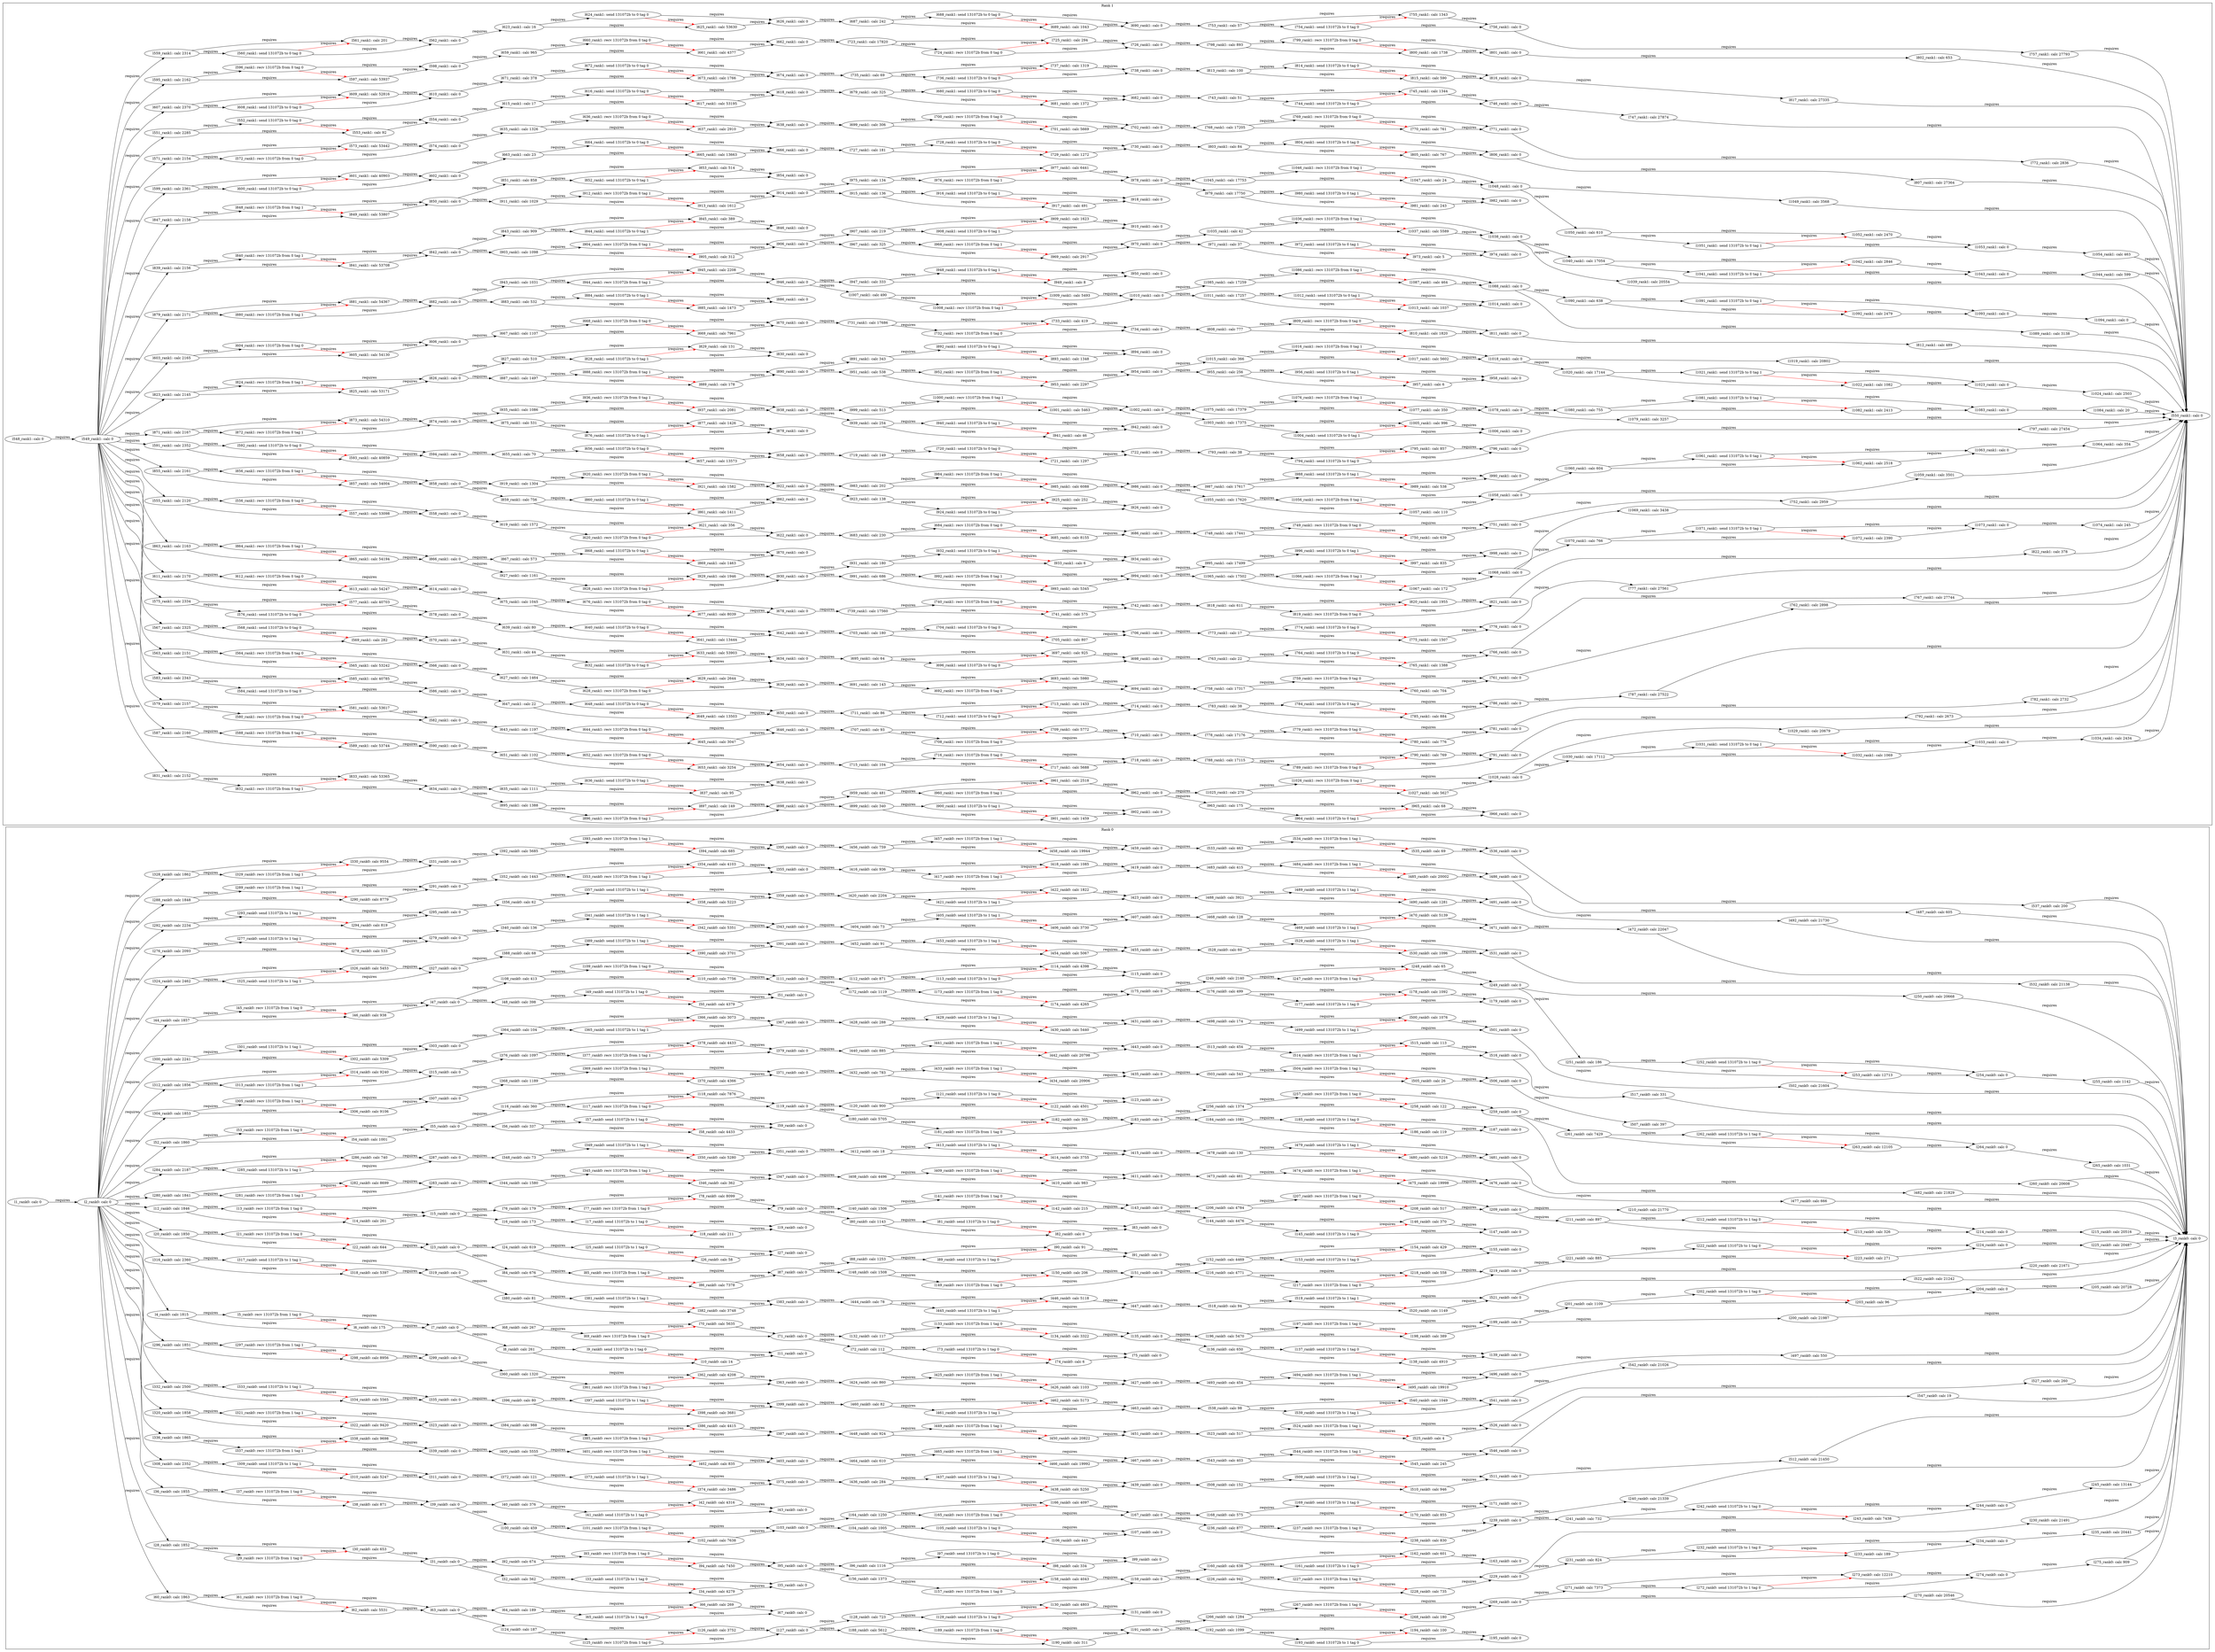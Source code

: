 digraph G {
    rankdir=LR;
    subgraph "cluster_rank_0" {
        label = "Rank 0";
        "l513_rank0: calc 454";
        "l205_rank0: calc 20728";
        "l190_rank0: calc 311";
        "l472_rank0: calc 22047";
        "l285_rank0: send 131072b to 1 tag 1";
        "l361_rank0: recv 131072b from 1 tag 1";
        "l75_rank0: calc 0";
        "l423_rank0: calc 0";
        "l458_rank0: calc 19944";
        "l215_rank0: calc 20516";
        "l174_rank0: calc 4265";
        "l436_rank0: calc 284";
        "l538_rank0: calc 98";
        "l142_rank0: calc 215";
        "l255_rank0: calc 1142";
        "l127_rank0: calc 0";
        "l175_rank0: calc 0";
        "l35_rank0: calc 0";
        "l153_rank0: send 131072b to 1 tag 0";
        "l156_rank0: calc 1373";
        "l412_rank0: calc 18";
        "l358_rank0: calc 5223";
        "l439_rank0: calc 0";
        "l45_rank0: recv 131072b from 1 tag 0";
        "l101_rank0: recv 131072b from 1 tag 0";
        "l148_rank0: calc 1508";
        "l469_rank0: send 131072b to 1 tag 1";
        "l208_rank0: calc 517";
        "l173_rank0: recv 131072b from 1 tag 0";
        "l475_rank0: calc 19998";
        "l433_rank0: recv 131072b from 1 tag 1";
        "l375_rank0: calc 0";
        "l7_rank0: calc 0";
        "l139_rank0: calc 0";
        "l441_rank0: recv 131072b from 1 tag 1";
        "l16_rank0: calc 173";
        "l60_rank0: calc 1863";
        "l474_rank0: recv 131072b from 1 tag 1";
        "l28_rank0: calc 1852";
        "l46_rank0: calc 938";
        "l381_rank0: send 131072b to 1 tag 1";
        "l530_rank0: calc 1096";
        "l293_rank0: send 131072b to 1 tag 1";
        "l448_rank0: calc 924";
        "l207_rank0: recv 131072b from 1 tag 0";
        "l313_rank0: recv 131072b from 1 tag 1";
        "l34_rank0: calc 4279";
        "l37_rank0: recv 131072b from 1 tag 0";
        "l36_rank0: calc 1855";
        "l364_rank0: calc 104";
        "l110_rank0: calc 7756";
        "l192_rank0: calc 1099";
        "l71_rank0: calc 0";
        "l253_rank0: calc 12713";
        "l48_rank0: calc 398";
        "l519_rank0: send 131072b to 1 tag 1";
        "l501_rank0: calc 0";
        "l223_rank0: calc 271";
        "l414_rank0: calc 3755";
        "l277_rank0: send 131072b to 1 tag 1";
        "l365_rank0: send 131072b to 1 tag 1";
        "l531_rank0: calc 0";
        "l514_rank0: recv 131072b from 1 tag 1";
        "l450_rank0: calc 20822";
        "l461_rank0: send 131072b to 1 tag 1";
        "l23_rank0: calc 0";
        "l11_rank0: calc 0";
        "l254_rank0: calc 0";
        "l195_rank0: calc 0";
        "l185_rank0: send 131072b to 1 tag 0";
        "l22_rank0: calc 644";
        "l447_rank0: calc 0";
        "l411_rank0: calc 0";
        "l157_rank0: recv 131072b from 1 tag 0";
        "l464_rank0: calc 610";
        "l339_rank0: calc 0";
        "l463_rank0: calc 0";
        "l259_rank0: calc 0";
        "l395_rank0: calc 0";
        "l104_rank0: calc 1005";
        "l318_rank0: calc 5397";
        "l526_rank0: calc 0";
        "l200_rank0: calc 21987";
        "l283_rank0: calc 0";
        "l18_rank0: calc 211";
        "l399_rank0: calc 0";
        "l490_rank0: calc 1281";
        "l287_rank0: calc 0";
        "l308_rank0: calc 2352";
        "l216_rank0: calc 4771";
        "l401_rank0: recv 131072b from 1 tag 1";
        "l10_rank0: calc 14";
        "l286_rank0: calc 740";
        "l32_rank0: calc 562";
        "l243_rank0: calc 7438";
        "l119_rank0: calc 0";
        "l492_rank0: calc 21730";
        "l410_rank0: calc 983";
        "l138_rank0: calc 4910";
        "l307_rank0: calc 0";
        "l434_rank0: calc 20906";
        "l337_rank0: recv 131072b from 1 tag 1";
        "l512_rank0: calc 21450";
        "l302_rank0: calc 5309";
        "l543_rank0: calc 403";
        "l33_rank0: send 131072b to 1 tag 0";
        "l510_rank0: calc 946";
        "l172_rank0: calc 1119";
        "l336_rank0: calc 1865";
        "l442_rank0: calc 20798";
        "l320_rank0: calc 1858";
        "l382_rank0: calc 3748";
        "l164_rank0: calc 1250";
        "l176_rank0: calc 499";
        "l435_rank0: calc 0";
        "l159_rank0: calc 0";
        "l281_rank0: recv 131072b from 1 tag 1";
        "l306_rank0: calc 9106";
        "l340_rank0: calc 136";
        "l58_rank0: calc 4433";
        "l50_rank0: calc 4379";
        "l413_rank0: send 131072b to 1 tag 1";
        "l155_rank0: calc 0";
        "l108_rank0: calc 413";
        "l224_rank0: calc 0";
        "l3_rank0: calc 0";
        "l233_rank0: calc 189";
        "l342_rank0: calc 5351";
        "l53_rank0: recv 131072b from 1 tag 0";
        "l246_rank0: calc 2140";
        "l345_rank0: recv 131072b from 1 tag 1";
        "l167_rank0: calc 0";
        "l129_rank0: send 131072b to 1 tag 0";
        "l360_rank0: calc 1320";
        "l147_rank0: calc 0";
        "l465_rank0: recv 131072b from 1 tag 1";
        "l278_rank0: calc 533";
        "l329_rank0: recv 131072b from 1 tag 1";
        "l201_rank0: calc 1109";
        "l544_rank0: recv 131072b from 1 tag 1";
        "l184_rank0: calc 1081";
        "l191_rank0: calc 0";
        "l47_rank0: calc 0";
        "l466_rank0: calc 19992";
        "l303_rank0: calc 0";
        "l163_rank0: calc 0";
        "l136_rank0: calc 650";
        "l14_rank0: calc 261";
        "l217_rank0: recv 131072b from 1 tag 0";
        "l79_rank0: calc 0";
        "l8_rank0: calc 261";
        "l545_rank0: calc 245";
        "l522_rank0: calc 21242";
        "l41_rank0: send 131072b to 1 tag 0";
        "l105_rank0: send 131072b to 1 tag 0";
        "l332_rank0: calc 2500";
        "l535_rank0: calc 69";
        "l533_rank0: calc 463";
        "l379_rank0: calc 0";
        "l452_rank0: calc 91";
        "l72_rank0: calc 112";
        "l193_rank0: send 131072b to 1 tag 0";
        "l2_rank0: calc 0";
        "l430_rank0: calc 5440";
        "l338_rank0: calc 9698";
        "l499_rank0: send 131072b to 1 tag 1";
        "l367_rank0: calc 0";
        "l219_rank0: calc 0";
        "l495_rank0: calc 19910";
        "l352_rank0: calc 1443";
        "l416_rank0: calc 936";
        "l77_rank0: recv 131072b from 1 tag 0";
        "l124_rank0: calc 187";
        "l296_rank0: calc 1851";
        "l29_rank0: recv 131072b from 1 tag 0";
        "l325_rank0: send 131072b to 1 tag 1";
        "l394_rank0: calc 685";
        "l111_rank0: calc 0";
        "l256_rank0: calc 1374";
        "l225_rank0: calc 20487";
        "l343_rank0: calc 0";
        "l534_rank0: recv 131072b from 1 tag 1";
        "l96_rank0: calc 1116";
        "l102_rank0: calc 7638";
        "l488_rank0: calc 3921";
        "l131_rank0: calc 0";
        "l384_rank0: calc 988";
        "l421_rank0: send 131072b to 1 tag 1";
        "l311_rank0: calc 0";
        "l356_rank0: calc 62";
        "l363_rank0: calc 0";
        "l4_rank0: calc 1815";
        "l161_rank0: send 131072b to 1 tag 0";
        "l134_rank0: calc 3322";
        "l218_rank0: calc 558";
        "l374_rank0: calc 3486";
        "l420_rank0: calc 2204";
        "l291_rank0: calc 0";
        "l344_rank0: calc 1580";
        "l74_rank0: calc 6";
        "l393_rank0: recv 131072b from 1 tag 1";
        "l239_rank0: calc 0";
        "l151_rank0: calc 0";
        "l177_rank0: send 131072b to 1 tag 0";
        "l317_rank0: send 131072b to 1 tag 1";
        "l496_rank0: calc 0";
        "l211_rank0: calc 897";
        "l236_rank0: calc 877";
        "l165_rank0: recv 131072b from 1 tag 0";
        "l91_rank0: calc 0";
        "l265_rank0: calc 1031";
        "l477_rank0: calc 666";
        "l505_rank0: calc 26";
        "l245_rank0: calc 13144";
        "l331_rank0: calc 0";
        "l260_rank0: calc 20608";
        "l145_rank0: send 131072b to 1 tag 0";
        "l279_rank0: calc 0";
        "l186_rank0: calc 119";
        "l115_rank0: calc 0";
        "l426_rank0: calc 1103";
        "l204_rank0: calc 0";
        "l249_rank0: calc 0";
        "l385_rank0: recv 131072b from 1 tag 1";
        "l38_rank0: calc 871";
        "l316_rank0: calc 2360";
        "l123_rank0: calc 0";
        "l527_rank0: calc 260";
        "l235_rank0: calc 20441";
        "l141_rank0: recv 131072b from 1 tag 0";
        "l135_rank0: calc 0";
        "l525_rank0: calc 4";
        "l20_rank0: calc 1850";
        "l528_rank0: calc 60";
        "l12_rank0: calc 1846";
        "l144_rank0: calc 4476";
        "l504_rank0: recv 131072b from 1 tag 1";
        "l390_rank0: calc 3701";
        "l299_rank0: calc 0";
        "l69_rank0: recv 131072b from 1 tag 0";
        "l280_rank0: calc 1841";
        "l417_rank0: recv 131072b from 1 tag 1";
        "l511_rank0: calc 0";
        "l86_rank0: calc 7378";
        "l158_rank0: calc 4043";
        "l377_rank0: recv 131072b from 1 tag 1";
        "l480_rank0: calc 5216";
        "l226_rank0: calc 942";
        "l262_rank0: send 131072b to 1 tag 0";
        "l94_rank0: calc 7450";
        "l407_rank0: calc 0";
        "l162_rank0: calc 601";
        "l130_rank0: calc 4803";
        "l546_rank0: calc 0";
        "l9_rank0: send 131072b to 1 tag 0";
        "l270_rank0: calc 20546";
        "l489_rank0: send 131072b to 1 tag 1";
        "l346_rank0: calc 362";
        "l445_rank0: send 131072b to 1 tag 1";
        "l539_rank0: send 131072b to 1 tag 1";
        "l327_rank0: calc 0";
        "l357_rank0: send 131072b to 1 tag 1";
        "l63_rank0: calc 0";
        "l125_rank0: recv 131072b from 1 tag 0";
        "l373_rank0: send 131072b to 1 tag 1";
        "l84_rank0: calc 676";
        "l214_rank0: calc 0";
        "l166_rank0: calc 4097";
        "l462_rank0: calc 5173";
        "l529_rank0: send 131072b to 1 tag 1";
        "l422_rank0: calc 1822";
        "l322_rank0: calc 9420";
        "l497_rank0: calc 550";
        "l56_rank0: calc 337";
        "l284_rank0: calc 2187";
        "l189_rank0: recv 131072b from 1 tag 0";
        "l222_rank0: send 131072b to 1 tag 0";
        "l440_rank0: calc 885";
        "l241_rank0: calc 732";
        "l64_rank0: calc 189";
        "l467_rank0: calc 0";
        "l408_rank0: calc 4496";
        "l261_rank0: calc 7429";
        "l21_rank0: recv 131072b from 1 tag 0";
        "l13_rank0: recv 131072b from 1 tag 0";
        "l268_rank0: calc 180";
        "l460_rank0: calc 82";
        "l227_rank0: recv 131072b from 1 tag 0";
        "l263_rank0: calc 12105";
        "l398_rank0: calc 3681";
        "l19_rank0: calc 0";
        "l427_rank0: calc 0";
        "l59_rank0: calc 0";
        "l247_rank0: recv 131072b from 1 tag 0";
        "l62_rank0: calc 5531";
        "l370_rank0: calc 4366";
        "l152_rank0: calc 4469";
        "l479_rank0: send 131072b to 1 tag 1";
        "l52_rank0: calc 1860";
        "l371_rank0: calc 0";
        "l65_rank0: send 131072b to 1 tag 0";
        "l54_rank0: calc 1001";
        "l180_rank0: calc 5705";
        "l298_rank0: calc 8956";
        "l304_rank0: calc 1853";
        "l355_rank0: calc 0";
        "l498_rank0: calc 174";
        "l524_rank0: recv 131072b from 1 tag 1";
        "l476_rank0: calc 0";
        "l353_rank0: recv 131072b from 1 tag 1";
        "l99_rank0: calc 0";
        "l80_rank0: calc 1143";
        "l478_rank0: calc 130";
        "l419_rank0: calc 0";
        "l468_rank0: calc 128";
        "l181_rank0: recv 131072b from 1 tag 0";
        "l269_rank0: calc 0";
        "l149_rank0: recv 131072b from 1 tag 0";
        "l485_rank0: calc 20002";
        "l196_rank0: calc 5470";
        "l275_rank0: calc 909";
        "l112_rank0: calc 871";
        "l272_rank0: send 131072b to 1 tag 0";
        "l438_rank0: calc 5250";
        "l456_rank0: calc 759";
        "l402_rank0: calc 835";
        "l387_rank0: calc 0";
        "l312_rank0: calc 1856";
        "l300_rank0: calc 2241";
        "l459_rank0: calc 0";
        "l109_rank0: recv 131072b from 1 tag 0";
        "l520_rank0: calc 1149";
        "l231_rank0: calc 824";
        "l376_rank0: calc 1097";
        "l44_rank0: calc 1857";
        "l471_rank0: calc 0";
        "l493_rank0: calc 454";
        "l523_rank0: calc 517";
        "l415_rank0: calc 0";
        "l506_rank0: calc 0";
        "l271_rank0: calc 7373";
        "l350_rank0: calc 5280";
        "l234_rank0: calc 0";
        "l341_rank0: send 131072b to 1 tag 1";
        "l27_rank0: calc 0";
        "l82_rank0: calc 0";
        "l359_rank0: calc 0";
        "l228_rank0: calc 735";
        "l323_rank0: calc 0";
        "l473_rank0: calc 461";
        "l518_rank0: calc 94";
        "l120_rank0: calc 900";
        "l168_rank0: calc 575";
        "l17_rank0: send 131072b to 1 tag 0";
        "l248_rank0: calc 65";
        "l541_rank0: calc 0";
        "l87_rank0: calc 0";
        "l137_rank0: send 131072b to 1 tag 0";
        "l252_rank0: send 131072b to 1 tag 0";
        "l391_rank0: calc 0";
        "l354_rank0: calc 4103";
        "l290_rank0: calc 8779";
        "l454_rank0: calc 5067";
        "l244_rank0: calc 0";
        "l486_rank0: calc 0";
        "l238_rank0: calc 830";
        "l503_rank0: calc 543";
        "l198_rank0: calc 389";
        "l81_rank0: send 131072b to 1 tag 0";
        "l310_rank0: calc 5247";
        "l482_rank0: calc 21829";
        "l98_rank0: calc 334";
        "l267_rank0: recv 131072b from 1 tag 0";
        "l6_rank0: calc 175";
        "l170_rank0: calc 855";
        "l67_rank0: calc 0";
        "l197_rank0: recv 131072b from 1 tag 0";
        "l437_rank0: send 131072b to 1 tag 1";
        "l491_rank0: calc 0";
        "l209_rank0: calc 0";
        "l49_rank0: send 131072b to 1 tag 0";
        "l85_rank0: recv 131072b from 1 tag 0";
        "l100_rank0: calc 459";
        "l92_rank0: calc 674";
        "l330_rank0: calc 9554";
        "l362_rank0: calc 4208";
        "l213_rank0: calc 326";
        "l203_rank0: calc 96";
        "l516_rank0: calc 0";
        "l55_rank0: calc 0";
        "l113_rank0: send 131072b to 1 tag 0";
        "l451_rank0: calc 0";
        "l396_rank0: calc 80";
        "l188_rank0: calc 5612";
        "l117_rank0: recv 131072b from 1 tag 0";
        "l169_rank0: send 131072b to 1 tag 0";
        "l449_rank0: recv 131072b from 1 tag 1";
        "l324_rank0: calc 2462";
        "l483_rank0: calc 415";
        "l321_rank0: recv 131072b from 1 tag 1";
        "l132_rank0: calc 117";
        "l237_rank0: recv 131072b from 1 tag 0";
        "l517_rank0: calc 331";
        "l389_rank0: send 131072b to 1 tag 1";
        "l446_rank0: calc 5118";
        "l97_rank0: send 131072b to 1 tag 0";
        "l455_rank0: calc 0";
        "l380_rank0: calc 81";
        "l507_rank0: calc 397";
        "l289_rank0: recv 131072b from 1 tag 1";
        "l444_rank0: calc 78";
        "l179_rank0: calc 0";
        "l93_rank0: recv 131072b from 1 tag 0";
        "l335_rank0: calc 0";
        "l154_rank0: calc 429";
        "l484_rank0: recv 131072b from 1 tag 1";
        "l15_rank0: calc 0";
        "l232_rank0: send 131072b to 1 tag 0";
        "l521_rank0: calc 0";
        "l5_rank0: recv 131072b from 1 tag 0";
        "l366_rank0: calc 3073";
        "l26_rank0: calc 58";
        "l114_rank0: calc 4398";
        "l251_rank0: calc 186";
        "l266_rank0: calc 1284";
        "l457_rank0: recv 131072b from 1 tag 1";
        "l297_rank0: recv 131072b from 1 tag 1";
        "l276_rank0: calc 2093";
        "l481_rank0: calc 0";
        "l388_rank0: calc 68";
        "l494_rank0: recv 131072b from 1 tag 1";
        "l470_rank0: calc 5139";
        "l547_rank0: calc 19";
        "l294_rank0: calc 819";
        "l500_rank0: calc 1076";
        "l95_rank0: calc 0";
        "l220_rank0: calc 21671";
        "l406_rank0: calc 3730";
        "l116_rank0: calc 360";
        "l443_rank0: calc 0";
        "l258_rank0: calc 122";
        "l106_rank0: calc 443";
        "l126_rank0: calc 3752";
        "l536_rank0: calc 0";
        "l319_rank0: calc 0";
        "l107_rank0: calc 0";
        "l40_rank0: calc 376";
        "l537_rank0: calc 200";
        "l540_rank0: calc 1049";
        "l70_rank0: calc 5635";
        "l212_rank0: send 131072b to 1 tag 0";
        "l133_rank0: recv 131072b from 1 tag 0";
        "l39_rank0: calc 0";
        "l425_rank0: recv 131072b from 1 tag 1";
        "l242_rank0: send 131072b to 1 tag 0";
        "l66_rank0: calc 269";
        "l432_rank0: calc 783";
        "l429_rank0: send 131072b to 1 tag 1";
        "l386_rank0: calc 4415";
        "l43_rank0: calc 0";
        "l301_rank0: send 131072b to 1 tag 1";
        "l202_rank0: send 131072b to 1 tag 0";
        "l150_rank0: calc 206";
        "l392_rank0: calc 5685";
        "l404_rank0: calc 73";
        "l171_rank0: calc 0";
        "l122_rank0: calc 4501";
        "l453_rank0: send 131072b to 1 tag 1";
        "l424_rank0: calc 860";
        "l368_rank0: calc 1189";
        "l292_rank0: calc 2234";
        "l42_rank0: calc 4316";
        "l431_rank0: calc 0";
        "l146_rank0: calc 370";
        "l1_rank0: calc 0";
        "l229_rank0: calc 0";
        "l326_rank0: calc 5453";
        "l61_rank0: recv 131072b from 1 tag 0";
        "l274_rank0: calc 0";
        "l372_rank0: calc 121";
        "l183_rank0: calc 0";
        "l240_rank0: calc 21339";
        "l160_rank0: calc 638";
        "l78_rank0: calc 8099";
        "l487_rank0: calc 605";
        "l273_rank0: calc 12210";
        "l76_rank0: calc 179";
        "l31_rank0: calc 0";
        "l250_rank0: calc 20668";
        "l103_rank0: calc 0";
        "l378_rank0: calc 4433";
        "l68_rank0: calc 267";
        "l288_rank0: calc 1848";
        "l121_rank0: send 131072b to 1 tag 0";
        "l334_rank0: calc 5565";
        "l348_rank0: calc 73";
        "l199_rank0: calc 0";
        "l51_rank0: calc 0";
        "l405_rank0: send 131072b to 1 tag 1";
        "l403_rank0: calc 0";
        "l400_rank0: calc 5555";
        "l194_rank0: calc 100";
        "l532_rank0: calc 21138";
        "l257_rank0: recv 131072b from 1 tag 0";
        "l515_rank0: calc 113";
        "l57_rank0: send 131072b to 1 tag 0";
        "l397_rank0: send 131072b to 1 tag 1";
        "l295_rank0: calc 0";
        "l30_rank0: calc 653";
        "l187_rank0: calc 0";
        "l418_rank0: calc 1085";
        "l221_rank0: calc 885";
        "l502_rank0: calc 21604";
        "l143_rank0: calc 0";
        "l89_rank0: send 131072b to 1 tag 0";
        "l128_rank0: calc 723";
        "l25_rank0: send 131072b to 1 tag 0";
        "l230_rank0: calc 21491";
        "l73_rank0: send 131072b to 1 tag 0";
        "l315_rank0: calc 0";
        "l305_rank0: recv 131072b from 1 tag 1";
        "l328_rank0: calc 1862";
        "l542_rank0: calc 21026";
        "l206_rank0: calc 4784";
        "l508_rank0: calc 152";
        "l140_rank0: calc 1506";
        "l509_rank0: send 131072b to 1 tag 1";
        "l178_rank0: calc 1092";
        "l347_rank0: calc 0";
        "l349_rank0: send 131072b to 1 tag 1";
        "l309_rank0: send 131072b to 1 tag 1";
        "l118_rank0: calc 7876";
        "l282_rank0: calc 8699";
        "l88_rank0: calc 1253";
        "l314_rank0: calc 9240";
        "l24_rank0: calc 619";
        "l83_rank0: calc 0";
        "l264_rank0: calc 0";
        "l90_rank0: calc 91";
        "l210_rank0: calc 21770";
        "l333_rank0: send 131072b to 1 tag 1";
        "l182_rank0: calc 305";
        "l383_rank0: calc 0";
        "l428_rank0: calc 288";
        "l369_rank0: recv 131072b from 1 tag 1";
        "l409_rank0: recv 131072b from 1 tag 1";
        "l351_rank0: calc 0";
        "l1_rank0: calc 0" -> "l2_rank0: calc 0" [label="requires", color="black"];
        "l2_rank0: calc 0" -> "l4_rank0: calc 1815" [label="requires", color="black"];
        "l4_rank0: calc 1815" -> "l5_rank0: recv 131072b from 1 tag 0" [label="requires", color="black"];
        "l4_rank0: calc 1815" -> "l6_rank0: calc 175" [label="requires", color="black"];
        "l5_rank0: recv 131072b from 1 tag 0" -> "l6_rank0: calc 175" [label="irequires", color="red"];
        "l6_rank0: calc 175" -> "l7_rank0: calc 0" [label="requires", color="black"];
        "l5_rank0: recv 131072b from 1 tag 0" -> "l7_rank0: calc 0" [label="requires", color="black"];
        "l7_rank0: calc 0" -> "l8_rank0: calc 261" [label="requires", color="black"];
        "l8_rank0: calc 261" -> "l9_rank0: send 131072b to 1 tag 0" [label="requires", color="black"];
        "l8_rank0: calc 261" -> "l10_rank0: calc 14" [label="requires", color="black"];
        "l9_rank0: send 131072b to 1 tag 0" -> "l10_rank0: calc 14" [label="irequires", color="red"];
        "l10_rank0: calc 14" -> "l11_rank0: calc 0" [label="requires", color="black"];
        "l9_rank0: send 131072b to 1 tag 0" -> "l11_rank0: calc 0" [label="requires", color="black"];
        "l2_rank0: calc 0" -> "l12_rank0: calc 1846" [label="requires", color="black"];
        "l12_rank0: calc 1846" -> "l13_rank0: recv 131072b from 1 tag 0" [label="requires", color="black"];
        "l12_rank0: calc 1846" -> "l14_rank0: calc 261" [label="requires", color="black"];
        "l13_rank0: recv 131072b from 1 tag 0" -> "l14_rank0: calc 261" [label="irequires", color="red"];
        "l14_rank0: calc 261" -> "l15_rank0: calc 0" [label="requires", color="black"];
        "l13_rank0: recv 131072b from 1 tag 0" -> "l15_rank0: calc 0" [label="requires", color="black"];
        "l15_rank0: calc 0" -> "l16_rank0: calc 173" [label="requires", color="black"];
        "l16_rank0: calc 173" -> "l17_rank0: send 131072b to 1 tag 0" [label="requires", color="black"];
        "l16_rank0: calc 173" -> "l18_rank0: calc 211" [label="requires", color="black"];
        "l17_rank0: send 131072b to 1 tag 0" -> "l18_rank0: calc 211" [label="irequires", color="red"];
        "l18_rank0: calc 211" -> "l19_rank0: calc 0" [label="requires", color="black"];
        "l17_rank0: send 131072b to 1 tag 0" -> "l19_rank0: calc 0" [label="requires", color="black"];
        "l2_rank0: calc 0" -> "l20_rank0: calc 1850" [label="requires", color="black"];
        "l20_rank0: calc 1850" -> "l21_rank0: recv 131072b from 1 tag 0" [label="requires", color="black"];
        "l20_rank0: calc 1850" -> "l22_rank0: calc 644" [label="requires", color="black"];
        "l21_rank0: recv 131072b from 1 tag 0" -> "l22_rank0: calc 644" [label="irequires", color="red"];
        "l22_rank0: calc 644" -> "l23_rank0: calc 0" [label="requires", color="black"];
        "l21_rank0: recv 131072b from 1 tag 0" -> "l23_rank0: calc 0" [label="requires", color="black"];
        "l23_rank0: calc 0" -> "l24_rank0: calc 619" [label="requires", color="black"];
        "l24_rank0: calc 619" -> "l25_rank0: send 131072b to 1 tag 0" [label="requires", color="black"];
        "l24_rank0: calc 619" -> "l26_rank0: calc 58" [label="requires", color="black"];
        "l25_rank0: send 131072b to 1 tag 0" -> "l26_rank0: calc 58" [label="irequires", color="red"];
        "l26_rank0: calc 58" -> "l27_rank0: calc 0" [label="requires", color="black"];
        "l25_rank0: send 131072b to 1 tag 0" -> "l27_rank0: calc 0" [label="requires", color="black"];
        "l2_rank0: calc 0" -> "l28_rank0: calc 1852" [label="requires", color="black"];
        "l28_rank0: calc 1852" -> "l29_rank0: recv 131072b from 1 tag 0" [label="requires", color="black"];
        "l28_rank0: calc 1852" -> "l30_rank0: calc 653" [label="requires", color="black"];
        "l29_rank0: recv 131072b from 1 tag 0" -> "l30_rank0: calc 653" [label="irequires", color="red"];
        "l30_rank0: calc 653" -> "l31_rank0: calc 0" [label="requires", color="black"];
        "l29_rank0: recv 131072b from 1 tag 0" -> "l31_rank0: calc 0" [label="requires", color="black"];
        "l31_rank0: calc 0" -> "l32_rank0: calc 562" [label="requires", color="black"];
        "l32_rank0: calc 562" -> "l33_rank0: send 131072b to 1 tag 0" [label="requires", color="black"];
        "l32_rank0: calc 562" -> "l34_rank0: calc 4279" [label="requires", color="black"];
        "l33_rank0: send 131072b to 1 tag 0" -> "l34_rank0: calc 4279" [label="irequires", color="red"];
        "l34_rank0: calc 4279" -> "l35_rank0: calc 0" [label="requires", color="black"];
        "l33_rank0: send 131072b to 1 tag 0" -> "l35_rank0: calc 0" [label="requires", color="black"];
        "l2_rank0: calc 0" -> "l36_rank0: calc 1855" [label="requires", color="black"];
        "l36_rank0: calc 1855" -> "l37_rank0: recv 131072b from 1 tag 0" [label="requires", color="black"];
        "l36_rank0: calc 1855" -> "l38_rank0: calc 871" [label="requires", color="black"];
        "l37_rank0: recv 131072b from 1 tag 0" -> "l38_rank0: calc 871" [label="irequires", color="red"];
        "l38_rank0: calc 871" -> "l39_rank0: calc 0" [label="requires", color="black"];
        "l37_rank0: recv 131072b from 1 tag 0" -> "l39_rank0: calc 0" [label="requires", color="black"];
        "l39_rank0: calc 0" -> "l40_rank0: calc 376" [label="requires", color="black"];
        "l40_rank0: calc 376" -> "l41_rank0: send 131072b to 1 tag 0" [label="requires", color="black"];
        "l40_rank0: calc 376" -> "l42_rank0: calc 4316" [label="requires", color="black"];
        "l41_rank0: send 131072b to 1 tag 0" -> "l42_rank0: calc 4316" [label="irequires", color="red"];
        "l42_rank0: calc 4316" -> "l43_rank0: calc 0" [label="requires", color="black"];
        "l41_rank0: send 131072b to 1 tag 0" -> "l43_rank0: calc 0" [label="requires", color="black"];
        "l2_rank0: calc 0" -> "l44_rank0: calc 1857" [label="requires", color="black"];
        "l44_rank0: calc 1857" -> "l45_rank0: recv 131072b from 1 tag 0" [label="requires", color="black"];
        "l44_rank0: calc 1857" -> "l46_rank0: calc 938" [label="requires", color="black"];
        "l45_rank0: recv 131072b from 1 tag 0" -> "l46_rank0: calc 938" [label="irequires", color="red"];
        "l46_rank0: calc 938" -> "l47_rank0: calc 0" [label="requires", color="black"];
        "l45_rank0: recv 131072b from 1 tag 0" -> "l47_rank0: calc 0" [label="requires", color="black"];
        "l47_rank0: calc 0" -> "l48_rank0: calc 398" [label="requires", color="black"];
        "l48_rank0: calc 398" -> "l49_rank0: send 131072b to 1 tag 0" [label="requires", color="black"];
        "l48_rank0: calc 398" -> "l50_rank0: calc 4379" [label="requires", color="black"];
        "l49_rank0: send 131072b to 1 tag 0" -> "l50_rank0: calc 4379" [label="irequires", color="red"];
        "l50_rank0: calc 4379" -> "l51_rank0: calc 0" [label="requires", color="black"];
        "l49_rank0: send 131072b to 1 tag 0" -> "l51_rank0: calc 0" [label="requires", color="black"];
        "l2_rank0: calc 0" -> "l52_rank0: calc 1860" [label="requires", color="black"];
        "l52_rank0: calc 1860" -> "l53_rank0: recv 131072b from 1 tag 0" [label="requires", color="black"];
        "l52_rank0: calc 1860" -> "l54_rank0: calc 1001" [label="requires", color="black"];
        "l53_rank0: recv 131072b from 1 tag 0" -> "l54_rank0: calc 1001" [label="irequires", color="red"];
        "l54_rank0: calc 1001" -> "l55_rank0: calc 0" [label="requires", color="black"];
        "l53_rank0: recv 131072b from 1 tag 0" -> "l55_rank0: calc 0" [label="requires", color="black"];
        "l55_rank0: calc 0" -> "l56_rank0: calc 337" [label="requires", color="black"];
        "l56_rank0: calc 337" -> "l57_rank0: send 131072b to 1 tag 0" [label="requires", color="black"];
        "l56_rank0: calc 337" -> "l58_rank0: calc 4433" [label="requires", color="black"];
        "l57_rank0: send 131072b to 1 tag 0" -> "l58_rank0: calc 4433" [label="irequires", color="red"];
        "l58_rank0: calc 4433" -> "l59_rank0: calc 0" [label="requires", color="black"];
        "l57_rank0: send 131072b to 1 tag 0" -> "l59_rank0: calc 0" [label="requires", color="black"];
        "l2_rank0: calc 0" -> "l60_rank0: calc 1863" [label="requires", color="black"];
        "l60_rank0: calc 1863" -> "l61_rank0: recv 131072b from 1 tag 0" [label="requires", color="black"];
        "l60_rank0: calc 1863" -> "l62_rank0: calc 5531" [label="requires", color="black"];
        "l61_rank0: recv 131072b from 1 tag 0" -> "l62_rank0: calc 5531" [label="irequires", color="red"];
        "l62_rank0: calc 5531" -> "l63_rank0: calc 0" [label="requires", color="black"];
        "l61_rank0: recv 131072b from 1 tag 0" -> "l63_rank0: calc 0" [label="requires", color="black"];
        "l63_rank0: calc 0" -> "l64_rank0: calc 189" [label="requires", color="black"];
        "l64_rank0: calc 189" -> "l65_rank0: send 131072b to 1 tag 0" [label="requires", color="black"];
        "l64_rank0: calc 189" -> "l66_rank0: calc 269" [label="requires", color="black"];
        "l65_rank0: send 131072b to 1 tag 0" -> "l66_rank0: calc 269" [label="irequires", color="red"];
        "l66_rank0: calc 269" -> "l67_rank0: calc 0" [label="requires", color="black"];
        "l65_rank0: send 131072b to 1 tag 0" -> "l67_rank0: calc 0" [label="requires", color="black"];
        "l7_rank0: calc 0" -> "l68_rank0: calc 267" [label="requires", color="black"];
        "l68_rank0: calc 267" -> "l69_rank0: recv 131072b from 1 tag 0" [label="requires", color="black"];
        "l68_rank0: calc 267" -> "l70_rank0: calc 5635" [label="requires", color="black"];
        "l69_rank0: recv 131072b from 1 tag 0" -> "l70_rank0: calc 5635" [label="irequires", color="red"];
        "l70_rank0: calc 5635" -> "l71_rank0: calc 0" [label="requires", color="black"];
        "l69_rank0: recv 131072b from 1 tag 0" -> "l71_rank0: calc 0" [label="requires", color="black"];
        "l71_rank0: calc 0" -> "l72_rank0: calc 112" [label="requires", color="black"];
        "l72_rank0: calc 112" -> "l73_rank0: send 131072b to 1 tag 0" [label="requires", color="black"];
        "l72_rank0: calc 112" -> "l74_rank0: calc 6" [label="requires", color="black"];
        "l73_rank0: send 131072b to 1 tag 0" -> "l74_rank0: calc 6" [label="irequires", color="red"];
        "l74_rank0: calc 6" -> "l75_rank0: calc 0" [label="requires", color="black"];
        "l73_rank0: send 131072b to 1 tag 0" -> "l75_rank0: calc 0" [label="requires", color="black"];
        "l15_rank0: calc 0" -> "l76_rank0: calc 179" [label="requires", color="black"];
        "l76_rank0: calc 179" -> "l77_rank0: recv 131072b from 1 tag 0" [label="requires", color="black"];
        "l76_rank0: calc 179" -> "l78_rank0: calc 8099" [label="requires", color="black"];
        "l77_rank0: recv 131072b from 1 tag 0" -> "l78_rank0: calc 8099" [label="irequires", color="red"];
        "l78_rank0: calc 8099" -> "l79_rank0: calc 0" [label="requires", color="black"];
        "l77_rank0: recv 131072b from 1 tag 0" -> "l79_rank0: calc 0" [label="requires", color="black"];
        "l79_rank0: calc 0" -> "l80_rank0: calc 1143" [label="requires", color="black"];
        "l80_rank0: calc 1143" -> "l81_rank0: send 131072b to 1 tag 0" [label="requires", color="black"];
        "l80_rank0: calc 1143" -> "l82_rank0: calc 0" [label="requires", color="black"];
        "l81_rank0: send 131072b to 1 tag 0" -> "l82_rank0: calc 0" [label="irequires", color="red"];
        "l82_rank0: calc 0" -> "l83_rank0: calc 0" [label="requires", color="black"];
        "l81_rank0: send 131072b to 1 tag 0" -> "l83_rank0: calc 0" [label="requires", color="black"];
        "l23_rank0: calc 0" -> "l84_rank0: calc 676" [label="requires", color="black"];
        "l84_rank0: calc 676" -> "l85_rank0: recv 131072b from 1 tag 0" [label="requires", color="black"];
        "l84_rank0: calc 676" -> "l86_rank0: calc 7378" [label="requires", color="black"];
        "l85_rank0: recv 131072b from 1 tag 0" -> "l86_rank0: calc 7378" [label="irequires", color="red"];
        "l86_rank0: calc 7378" -> "l87_rank0: calc 0" [label="requires", color="black"];
        "l85_rank0: recv 131072b from 1 tag 0" -> "l87_rank0: calc 0" [label="requires", color="black"];
        "l87_rank0: calc 0" -> "l88_rank0: calc 1253" [label="requires", color="black"];
        "l88_rank0: calc 1253" -> "l89_rank0: send 131072b to 1 tag 0" [label="requires", color="black"];
        "l88_rank0: calc 1253" -> "l90_rank0: calc 91" [label="requires", color="black"];
        "l89_rank0: send 131072b to 1 tag 0" -> "l90_rank0: calc 91" [label="irequires", color="red"];
        "l90_rank0: calc 91" -> "l91_rank0: calc 0" [label="requires", color="black"];
        "l89_rank0: send 131072b to 1 tag 0" -> "l91_rank0: calc 0" [label="requires", color="black"];
        "l31_rank0: calc 0" -> "l92_rank0: calc 674" [label="requires", color="black"];
        "l92_rank0: calc 674" -> "l93_rank0: recv 131072b from 1 tag 0" [label="requires", color="black"];
        "l92_rank0: calc 674" -> "l94_rank0: calc 7450" [label="requires", color="black"];
        "l93_rank0: recv 131072b from 1 tag 0" -> "l94_rank0: calc 7450" [label="irequires", color="red"];
        "l94_rank0: calc 7450" -> "l95_rank0: calc 0" [label="requires", color="black"];
        "l93_rank0: recv 131072b from 1 tag 0" -> "l95_rank0: calc 0" [label="requires", color="black"];
        "l95_rank0: calc 0" -> "l96_rank0: calc 1116" [label="requires", color="black"];
        "l96_rank0: calc 1116" -> "l97_rank0: send 131072b to 1 tag 0" [label="requires", color="black"];
        "l96_rank0: calc 1116" -> "l98_rank0: calc 334" [label="requires", color="black"];
        "l97_rank0: send 131072b to 1 tag 0" -> "l98_rank0: calc 334" [label="irequires", color="red"];
        "l98_rank0: calc 334" -> "l99_rank0: calc 0" [label="requires", color="black"];
        "l97_rank0: send 131072b to 1 tag 0" -> "l99_rank0: calc 0" [label="requires", color="black"];
        "l39_rank0: calc 0" -> "l100_rank0: calc 459" [label="requires", color="black"];
        "l100_rank0: calc 459" -> "l101_rank0: recv 131072b from 1 tag 0" [label="requires", color="black"];
        "l100_rank0: calc 459" -> "l102_rank0: calc 7638" [label="requires", color="black"];
        "l101_rank0: recv 131072b from 1 tag 0" -> "l102_rank0: calc 7638" [label="irequires", color="red"];
        "l102_rank0: calc 7638" -> "l103_rank0: calc 0" [label="requires", color="black"];
        "l101_rank0: recv 131072b from 1 tag 0" -> "l103_rank0: calc 0" [label="requires", color="black"];
        "l103_rank0: calc 0" -> "l104_rank0: calc 1005" [label="requires", color="black"];
        "l104_rank0: calc 1005" -> "l105_rank0: send 131072b to 1 tag 0" [label="requires", color="black"];
        "l104_rank0: calc 1005" -> "l106_rank0: calc 443" [label="requires", color="black"];
        "l105_rank0: send 131072b to 1 tag 0" -> "l106_rank0: calc 443" [label="irequires", color="red"];
        "l106_rank0: calc 443" -> "l107_rank0: calc 0" [label="requires", color="black"];
        "l105_rank0: send 131072b to 1 tag 0" -> "l107_rank0: calc 0" [label="requires", color="black"];
        "l47_rank0: calc 0" -> "l108_rank0: calc 413" [label="requires", color="black"];
        "l108_rank0: calc 413" -> "l109_rank0: recv 131072b from 1 tag 0" [label="requires", color="black"];
        "l108_rank0: calc 413" -> "l110_rank0: calc 7756" [label="requires", color="black"];
        "l109_rank0: recv 131072b from 1 tag 0" -> "l110_rank0: calc 7756" [label="irequires", color="red"];
        "l110_rank0: calc 7756" -> "l111_rank0: calc 0" [label="requires", color="black"];
        "l109_rank0: recv 131072b from 1 tag 0" -> "l111_rank0: calc 0" [label="requires", color="black"];
        "l111_rank0: calc 0" -> "l112_rank0: calc 871" [label="requires", color="black"];
        "l112_rank0: calc 871" -> "l113_rank0: send 131072b to 1 tag 0" [label="requires", color="black"];
        "l112_rank0: calc 871" -> "l114_rank0: calc 4398" [label="requires", color="black"];
        "l113_rank0: send 131072b to 1 tag 0" -> "l114_rank0: calc 4398" [label="irequires", color="red"];
        "l114_rank0: calc 4398" -> "l115_rank0: calc 0" [label="requires", color="black"];
        "l113_rank0: send 131072b to 1 tag 0" -> "l115_rank0: calc 0" [label="requires", color="black"];
        "l55_rank0: calc 0" -> "l116_rank0: calc 360" [label="requires", color="black"];
        "l116_rank0: calc 360" -> "l117_rank0: recv 131072b from 1 tag 0" [label="requires", color="black"];
        "l116_rank0: calc 360" -> "l118_rank0: calc 7876" [label="requires", color="black"];
        "l117_rank0: recv 131072b from 1 tag 0" -> "l118_rank0: calc 7876" [label="irequires", color="red"];
        "l118_rank0: calc 7876" -> "l119_rank0: calc 0" [label="requires", color="black"];
        "l117_rank0: recv 131072b from 1 tag 0" -> "l119_rank0: calc 0" [label="requires", color="black"];
        "l119_rank0: calc 0" -> "l120_rank0: calc 900" [label="requires", color="black"];
        "l120_rank0: calc 900" -> "l121_rank0: send 131072b to 1 tag 0" [label="requires", color="black"];
        "l120_rank0: calc 900" -> "l122_rank0: calc 4501" [label="requires", color="black"];
        "l121_rank0: send 131072b to 1 tag 0" -> "l122_rank0: calc 4501" [label="irequires", color="red"];
        "l122_rank0: calc 4501" -> "l123_rank0: calc 0" [label="requires", color="black"];
        "l121_rank0: send 131072b to 1 tag 0" -> "l123_rank0: calc 0" [label="requires", color="black"];
        "l63_rank0: calc 0" -> "l124_rank0: calc 187" [label="requires", color="black"];
        "l124_rank0: calc 187" -> "l125_rank0: recv 131072b from 1 tag 0" [label="requires", color="black"];
        "l124_rank0: calc 187" -> "l126_rank0: calc 3752" [label="requires", color="black"];
        "l125_rank0: recv 131072b from 1 tag 0" -> "l126_rank0: calc 3752" [label="irequires", color="red"];
        "l126_rank0: calc 3752" -> "l127_rank0: calc 0" [label="requires", color="black"];
        "l125_rank0: recv 131072b from 1 tag 0" -> "l127_rank0: calc 0" [label="requires", color="black"];
        "l127_rank0: calc 0" -> "l128_rank0: calc 723" [label="requires", color="black"];
        "l128_rank0: calc 723" -> "l129_rank0: send 131072b to 1 tag 0" [label="requires", color="black"];
        "l128_rank0: calc 723" -> "l130_rank0: calc 4803" [label="requires", color="black"];
        "l129_rank0: send 131072b to 1 tag 0" -> "l130_rank0: calc 4803" [label="irequires", color="red"];
        "l130_rank0: calc 4803" -> "l131_rank0: calc 0" [label="requires", color="black"];
        "l129_rank0: send 131072b to 1 tag 0" -> "l131_rank0: calc 0" [label="requires", color="black"];
        "l71_rank0: calc 0" -> "l132_rank0: calc 117" [label="requires", color="black"];
        "l132_rank0: calc 117" -> "l133_rank0: recv 131072b from 1 tag 0" [label="requires", color="black"];
        "l132_rank0: calc 117" -> "l134_rank0: calc 3322" [label="requires", color="black"];
        "l133_rank0: recv 131072b from 1 tag 0" -> "l134_rank0: calc 3322" [label="irequires", color="red"];
        "l134_rank0: calc 3322" -> "l135_rank0: calc 0" [label="requires", color="black"];
        "l133_rank0: recv 131072b from 1 tag 0" -> "l135_rank0: calc 0" [label="requires", color="black"];
        "l135_rank0: calc 0" -> "l136_rank0: calc 650" [label="requires", color="black"];
        "l136_rank0: calc 650" -> "l137_rank0: send 131072b to 1 tag 0" [label="requires", color="black"];
        "l136_rank0: calc 650" -> "l138_rank0: calc 4910" [label="requires", color="black"];
        "l137_rank0: send 131072b to 1 tag 0" -> "l138_rank0: calc 4910" [label="irequires", color="red"];
        "l138_rank0: calc 4910" -> "l139_rank0: calc 0" [label="requires", color="black"];
        "l137_rank0: send 131072b to 1 tag 0" -> "l139_rank0: calc 0" [label="requires", color="black"];
        "l79_rank0: calc 0" -> "l140_rank0: calc 1506" [label="requires", color="black"];
        "l140_rank0: calc 1506" -> "l141_rank0: recv 131072b from 1 tag 0" [label="requires", color="black"];
        "l140_rank0: calc 1506" -> "l142_rank0: calc 215" [label="requires", color="black"];
        "l141_rank0: recv 131072b from 1 tag 0" -> "l142_rank0: calc 215" [label="irequires", color="red"];
        "l142_rank0: calc 215" -> "l143_rank0: calc 0" [label="requires", color="black"];
        "l141_rank0: recv 131072b from 1 tag 0" -> "l143_rank0: calc 0" [label="requires", color="black"];
        "l143_rank0: calc 0" -> "l144_rank0: calc 4476" [label="requires", color="black"];
        "l144_rank0: calc 4476" -> "l145_rank0: send 131072b to 1 tag 0" [label="requires", color="black"];
        "l144_rank0: calc 4476" -> "l146_rank0: calc 370" [label="requires", color="black"];
        "l145_rank0: send 131072b to 1 tag 0" -> "l146_rank0: calc 370" [label="irequires", color="red"];
        "l146_rank0: calc 370" -> "l147_rank0: calc 0" [label="requires", color="black"];
        "l145_rank0: send 131072b to 1 tag 0" -> "l147_rank0: calc 0" [label="requires", color="black"];
        "l87_rank0: calc 0" -> "l148_rank0: calc 1508" [label="requires", color="black"];
        "l148_rank0: calc 1508" -> "l149_rank0: recv 131072b from 1 tag 0" [label="requires", color="black"];
        "l148_rank0: calc 1508" -> "l150_rank0: calc 206" [label="requires", color="black"];
        "l149_rank0: recv 131072b from 1 tag 0" -> "l150_rank0: calc 206" [label="irequires", color="red"];
        "l150_rank0: calc 206" -> "l151_rank0: calc 0" [label="requires", color="black"];
        "l149_rank0: recv 131072b from 1 tag 0" -> "l151_rank0: calc 0" [label="requires", color="black"];
        "l151_rank0: calc 0" -> "l152_rank0: calc 4469" [label="requires", color="black"];
        "l152_rank0: calc 4469" -> "l153_rank0: send 131072b to 1 tag 0" [label="requires", color="black"];
        "l152_rank0: calc 4469" -> "l154_rank0: calc 429" [label="requires", color="black"];
        "l153_rank0: send 131072b to 1 tag 0" -> "l154_rank0: calc 429" [label="irequires", color="red"];
        "l154_rank0: calc 429" -> "l155_rank0: calc 0" [label="requires", color="black"];
        "l153_rank0: send 131072b to 1 tag 0" -> "l155_rank0: calc 0" [label="requires", color="black"];
        "l95_rank0: calc 0" -> "l156_rank0: calc 1373" [label="requires", color="black"];
        "l156_rank0: calc 1373" -> "l157_rank0: recv 131072b from 1 tag 0" [label="requires", color="black"];
        "l156_rank0: calc 1373" -> "l158_rank0: calc 4043" [label="requires", color="black"];
        "l157_rank0: recv 131072b from 1 tag 0" -> "l158_rank0: calc 4043" [label="irequires", color="red"];
        "l158_rank0: calc 4043" -> "l159_rank0: calc 0" [label="requires", color="black"];
        "l157_rank0: recv 131072b from 1 tag 0" -> "l159_rank0: calc 0" [label="requires", color="black"];
        "l159_rank0: calc 0" -> "l160_rank0: calc 638" [label="requires", color="black"];
        "l160_rank0: calc 638" -> "l161_rank0: send 131072b to 1 tag 0" [label="requires", color="black"];
        "l160_rank0: calc 638" -> "l162_rank0: calc 601" [label="requires", color="black"];
        "l161_rank0: send 131072b to 1 tag 0" -> "l162_rank0: calc 601" [label="irequires", color="red"];
        "l162_rank0: calc 601" -> "l163_rank0: calc 0" [label="requires", color="black"];
        "l161_rank0: send 131072b to 1 tag 0" -> "l163_rank0: calc 0" [label="requires", color="black"];
        "l103_rank0: calc 0" -> "l164_rank0: calc 1250" [label="requires", color="black"];
        "l164_rank0: calc 1250" -> "l165_rank0: recv 131072b from 1 tag 0" [label="requires", color="black"];
        "l164_rank0: calc 1250" -> "l166_rank0: calc 4097" [label="requires", color="black"];
        "l165_rank0: recv 131072b from 1 tag 0" -> "l166_rank0: calc 4097" [label="irequires", color="red"];
        "l166_rank0: calc 4097" -> "l167_rank0: calc 0" [label="requires", color="black"];
        "l165_rank0: recv 131072b from 1 tag 0" -> "l167_rank0: calc 0" [label="requires", color="black"];
        "l167_rank0: calc 0" -> "l168_rank0: calc 575" [label="requires", color="black"];
        "l168_rank0: calc 575" -> "l169_rank0: send 131072b to 1 tag 0" [label="requires", color="black"];
        "l168_rank0: calc 575" -> "l170_rank0: calc 855" [label="requires", color="black"];
        "l169_rank0: send 131072b to 1 tag 0" -> "l170_rank0: calc 855" [label="irequires", color="red"];
        "l170_rank0: calc 855" -> "l171_rank0: calc 0" [label="requires", color="black"];
        "l169_rank0: send 131072b to 1 tag 0" -> "l171_rank0: calc 0" [label="requires", color="black"];
        "l111_rank0: calc 0" -> "l172_rank0: calc 1119" [label="requires", color="black"];
        "l172_rank0: calc 1119" -> "l173_rank0: recv 131072b from 1 tag 0" [label="requires", color="black"];
        "l172_rank0: calc 1119" -> "l174_rank0: calc 4265" [label="requires", color="black"];
        "l173_rank0: recv 131072b from 1 tag 0" -> "l174_rank0: calc 4265" [label="irequires", color="red"];
        "l174_rank0: calc 4265" -> "l175_rank0: calc 0" [label="requires", color="black"];
        "l173_rank0: recv 131072b from 1 tag 0" -> "l175_rank0: calc 0" [label="requires", color="black"];
        "l175_rank0: calc 0" -> "l176_rank0: calc 499" [label="requires", color="black"];
        "l176_rank0: calc 499" -> "l177_rank0: send 131072b to 1 tag 0" [label="requires", color="black"];
        "l176_rank0: calc 499" -> "l178_rank0: calc 1092" [label="requires", color="black"];
        "l177_rank0: send 131072b to 1 tag 0" -> "l178_rank0: calc 1092" [label="irequires", color="red"];
        "l178_rank0: calc 1092" -> "l179_rank0: calc 0" [label="requires", color="black"];
        "l177_rank0: send 131072b to 1 tag 0" -> "l179_rank0: calc 0" [label="requires", color="black"];
        "l119_rank0: calc 0" -> "l180_rank0: calc 5705" [label="requires", color="black"];
        "l180_rank0: calc 5705" -> "l181_rank0: recv 131072b from 1 tag 0" [label="requires", color="black"];
        "l180_rank0: calc 5705" -> "l182_rank0: calc 305" [label="requires", color="black"];
        "l181_rank0: recv 131072b from 1 tag 0" -> "l182_rank0: calc 305" [label="irequires", color="red"];
        "l182_rank0: calc 305" -> "l183_rank0: calc 0" [label="requires", color="black"];
        "l181_rank0: recv 131072b from 1 tag 0" -> "l183_rank0: calc 0" [label="requires", color="black"];
        "l183_rank0: calc 0" -> "l184_rank0: calc 1081" [label="requires", color="black"];
        "l184_rank0: calc 1081" -> "l185_rank0: send 131072b to 1 tag 0" [label="requires", color="black"];
        "l184_rank0: calc 1081" -> "l186_rank0: calc 119" [label="requires", color="black"];
        "l185_rank0: send 131072b to 1 tag 0" -> "l186_rank0: calc 119" [label="irequires", color="red"];
        "l186_rank0: calc 119" -> "l187_rank0: calc 0" [label="requires", color="black"];
        "l185_rank0: send 131072b to 1 tag 0" -> "l187_rank0: calc 0" [label="requires", color="black"];
        "l127_rank0: calc 0" -> "l188_rank0: calc 5612" [label="requires", color="black"];
        "l188_rank0: calc 5612" -> "l189_rank0: recv 131072b from 1 tag 0" [label="requires", color="black"];
        "l188_rank0: calc 5612" -> "l190_rank0: calc 311" [label="requires", color="black"];
        "l189_rank0: recv 131072b from 1 tag 0" -> "l190_rank0: calc 311" [label="irequires", color="red"];
        "l190_rank0: calc 311" -> "l191_rank0: calc 0" [label="requires", color="black"];
        "l189_rank0: recv 131072b from 1 tag 0" -> "l191_rank0: calc 0" [label="requires", color="black"];
        "l191_rank0: calc 0" -> "l192_rank0: calc 1099" [label="requires", color="black"];
        "l192_rank0: calc 1099" -> "l193_rank0: send 131072b to 1 tag 0" [label="requires", color="black"];
        "l192_rank0: calc 1099" -> "l194_rank0: calc 100" [label="requires", color="black"];
        "l193_rank0: send 131072b to 1 tag 0" -> "l194_rank0: calc 100" [label="irequires", color="red"];
        "l194_rank0: calc 100" -> "l195_rank0: calc 0" [label="requires", color="black"];
        "l193_rank0: send 131072b to 1 tag 0" -> "l195_rank0: calc 0" [label="requires", color="black"];
        "l135_rank0: calc 0" -> "l196_rank0: calc 5470" [label="requires", color="black"];
        "l196_rank0: calc 5470" -> "l197_rank0: recv 131072b from 1 tag 0" [label="requires", color="black"];
        "l196_rank0: calc 5470" -> "l198_rank0: calc 389" [label="requires", color="black"];
        "l197_rank0: recv 131072b from 1 tag 0" -> "l198_rank0: calc 389" [label="irequires", color="red"];
        "l198_rank0: calc 389" -> "l199_rank0: calc 0" [label="requires", color="black"];
        "l197_rank0: recv 131072b from 1 tag 0" -> "l199_rank0: calc 0" [label="requires", color="black"];
        "l199_rank0: calc 0" -> "l200_rank0: calc 21987" [label="requires", color="black"];
        "l200_rank0: calc 21987" -> "l3_rank0: calc 0" [label="requires", color="black"];
        "l199_rank0: calc 0" -> "l201_rank0: calc 1109" [label="requires", color="black"];
        "l201_rank0: calc 1109" -> "l202_rank0: send 131072b to 1 tag 0" [label="requires", color="black"];
        "l201_rank0: calc 1109" -> "l203_rank0: calc 96" [label="requires", color="black"];
        "l202_rank0: send 131072b to 1 tag 0" -> "l203_rank0: calc 96" [label="irequires", color="red"];
        "l203_rank0: calc 96" -> "l204_rank0: calc 0" [label="requires", color="black"];
        "l202_rank0: send 131072b to 1 tag 0" -> "l204_rank0: calc 0" [label="requires", color="black"];
        "l204_rank0: calc 0" -> "l205_rank0: calc 20728" [label="requires", color="black"];
        "l205_rank0: calc 20728" -> "l3_rank0: calc 0" [label="requires", color="black"];
        "l143_rank0: calc 0" -> "l206_rank0: calc 4784" [label="requires", color="black"];
        "l206_rank0: calc 4784" -> "l207_rank0: recv 131072b from 1 tag 0" [label="requires", color="black"];
        "l206_rank0: calc 4784" -> "l208_rank0: calc 517" [label="requires", color="black"];
        "l207_rank0: recv 131072b from 1 tag 0" -> "l208_rank0: calc 517" [label="irequires", color="red"];
        "l208_rank0: calc 517" -> "l209_rank0: calc 0" [label="requires", color="black"];
        "l207_rank0: recv 131072b from 1 tag 0" -> "l209_rank0: calc 0" [label="requires", color="black"];
        "l209_rank0: calc 0" -> "l210_rank0: calc 21770" [label="requires", color="black"];
        "l210_rank0: calc 21770" -> "l3_rank0: calc 0" [label="requires", color="black"];
        "l209_rank0: calc 0" -> "l211_rank0: calc 897" [label="requires", color="black"];
        "l211_rank0: calc 897" -> "l212_rank0: send 131072b to 1 tag 0" [label="requires", color="black"];
        "l211_rank0: calc 897" -> "l213_rank0: calc 326" [label="requires", color="black"];
        "l212_rank0: send 131072b to 1 tag 0" -> "l213_rank0: calc 326" [label="irequires", color="red"];
        "l213_rank0: calc 326" -> "l214_rank0: calc 0" [label="requires", color="black"];
        "l212_rank0: send 131072b to 1 tag 0" -> "l214_rank0: calc 0" [label="requires", color="black"];
        "l214_rank0: calc 0" -> "l215_rank0: calc 20516" [label="requires", color="black"];
        "l215_rank0: calc 20516" -> "l3_rank0: calc 0" [label="requires", color="black"];
        "l151_rank0: calc 0" -> "l216_rank0: calc 4771" [label="requires", color="black"];
        "l216_rank0: calc 4771" -> "l217_rank0: recv 131072b from 1 tag 0" [label="requires", color="black"];
        "l216_rank0: calc 4771" -> "l218_rank0: calc 558" [label="requires", color="black"];
        "l217_rank0: recv 131072b from 1 tag 0" -> "l218_rank0: calc 558" [label="irequires", color="red"];
        "l218_rank0: calc 558" -> "l219_rank0: calc 0" [label="requires", color="black"];
        "l217_rank0: recv 131072b from 1 tag 0" -> "l219_rank0: calc 0" [label="requires", color="black"];
        "l219_rank0: calc 0" -> "l220_rank0: calc 21671" [label="requires", color="black"];
        "l220_rank0: calc 21671" -> "l3_rank0: calc 0" [label="requires", color="black"];
        "l219_rank0: calc 0" -> "l221_rank0: calc 885" [label="requires", color="black"];
        "l221_rank0: calc 885" -> "l222_rank0: send 131072b to 1 tag 0" [label="requires", color="black"];
        "l221_rank0: calc 885" -> "l223_rank0: calc 271" [label="requires", color="black"];
        "l222_rank0: send 131072b to 1 tag 0" -> "l223_rank0: calc 271" [label="irequires", color="red"];
        "l223_rank0: calc 271" -> "l224_rank0: calc 0" [label="requires", color="black"];
        "l222_rank0: send 131072b to 1 tag 0" -> "l224_rank0: calc 0" [label="requires", color="black"];
        "l224_rank0: calc 0" -> "l225_rank0: calc 20487" [label="requires", color="black"];
        "l225_rank0: calc 20487" -> "l3_rank0: calc 0" [label="requires", color="black"];
        "l159_rank0: calc 0" -> "l226_rank0: calc 942" [label="requires", color="black"];
        "l226_rank0: calc 942" -> "l227_rank0: recv 131072b from 1 tag 0" [label="requires", color="black"];
        "l226_rank0: calc 942" -> "l228_rank0: calc 735" [label="requires", color="black"];
        "l227_rank0: recv 131072b from 1 tag 0" -> "l228_rank0: calc 735" [label="irequires", color="red"];
        "l228_rank0: calc 735" -> "l229_rank0: calc 0" [label="requires", color="black"];
        "l227_rank0: recv 131072b from 1 tag 0" -> "l229_rank0: calc 0" [label="requires", color="black"];
        "l229_rank0: calc 0" -> "l230_rank0: calc 21491" [label="requires", color="black"];
        "l230_rank0: calc 21491" -> "l3_rank0: calc 0" [label="requires", color="black"];
        "l229_rank0: calc 0" -> "l231_rank0: calc 824" [label="requires", color="black"];
        "l231_rank0: calc 824" -> "l232_rank0: send 131072b to 1 tag 0" [label="requires", color="black"];
        "l231_rank0: calc 824" -> "l233_rank0: calc 189" [label="requires", color="black"];
        "l232_rank0: send 131072b to 1 tag 0" -> "l233_rank0: calc 189" [label="irequires", color="red"];
        "l233_rank0: calc 189" -> "l234_rank0: calc 0" [label="requires", color="black"];
        "l232_rank0: send 131072b to 1 tag 0" -> "l234_rank0: calc 0" [label="requires", color="black"];
        "l234_rank0: calc 0" -> "l235_rank0: calc 20441" [label="requires", color="black"];
        "l235_rank0: calc 20441" -> "l3_rank0: calc 0" [label="requires", color="black"];
        "l167_rank0: calc 0" -> "l236_rank0: calc 877" [label="requires", color="black"];
        "l236_rank0: calc 877" -> "l237_rank0: recv 131072b from 1 tag 0" [label="requires", color="black"];
        "l236_rank0: calc 877" -> "l238_rank0: calc 830" [label="requires", color="black"];
        "l237_rank0: recv 131072b from 1 tag 0" -> "l238_rank0: calc 830" [label="irequires", color="red"];
        "l238_rank0: calc 830" -> "l239_rank0: calc 0" [label="requires", color="black"];
        "l237_rank0: recv 131072b from 1 tag 0" -> "l239_rank0: calc 0" [label="requires", color="black"];
        "l239_rank0: calc 0" -> "l240_rank0: calc 21339" [label="requires", color="black"];
        "l240_rank0: calc 21339" -> "l3_rank0: calc 0" [label="requires", color="black"];
        "l239_rank0: calc 0" -> "l241_rank0: calc 732" [label="requires", color="black"];
        "l241_rank0: calc 732" -> "l242_rank0: send 131072b to 1 tag 0" [label="requires", color="black"];
        "l241_rank0: calc 732" -> "l243_rank0: calc 7438" [label="requires", color="black"];
        "l242_rank0: send 131072b to 1 tag 0" -> "l243_rank0: calc 7438" [label="irequires", color="red"];
        "l243_rank0: calc 7438" -> "l244_rank0: calc 0" [label="requires", color="black"];
        "l242_rank0: send 131072b to 1 tag 0" -> "l244_rank0: calc 0" [label="requires", color="black"];
        "l244_rank0: calc 0" -> "l245_rank0: calc 13144" [label="requires", color="black"];
        "l245_rank0: calc 13144" -> "l3_rank0: calc 0" [label="requires", color="black"];
        "l175_rank0: calc 0" -> "l246_rank0: calc 2140" [label="requires", color="black"];
        "l246_rank0: calc 2140" -> "l247_rank0: recv 131072b from 1 tag 0" [label="requires", color="black"];
        "l246_rank0: calc 2140" -> "l248_rank0: calc 65" [label="requires", color="black"];
        "l247_rank0: recv 131072b from 1 tag 0" -> "l248_rank0: calc 65" [label="irequires", color="red"];
        "l248_rank0: calc 65" -> "l249_rank0: calc 0" [label="requires", color="black"];
        "l247_rank0: recv 131072b from 1 tag 0" -> "l249_rank0: calc 0" [label="requires", color="black"];
        "l249_rank0: calc 0" -> "l250_rank0: calc 20668" [label="requires", color="black"];
        "l250_rank0: calc 20668" -> "l3_rank0: calc 0" [label="requires", color="black"];
        "l249_rank0: calc 0" -> "l251_rank0: calc 186" [label="requires", color="black"];
        "l251_rank0: calc 186" -> "l252_rank0: send 131072b to 1 tag 0" [label="requires", color="black"];
        "l251_rank0: calc 186" -> "l253_rank0: calc 12713" [label="requires", color="black"];
        "l252_rank0: send 131072b to 1 tag 0" -> "l253_rank0: calc 12713" [label="irequires", color="red"];
        "l253_rank0: calc 12713" -> "l254_rank0: calc 0" [label="requires", color="black"];
        "l252_rank0: send 131072b to 1 tag 0" -> "l254_rank0: calc 0" [label="requires", color="black"];
        "l254_rank0: calc 0" -> "l255_rank0: calc 1142" [label="requires", color="black"];
        "l255_rank0: calc 1142" -> "l3_rank0: calc 0" [label="requires", color="black"];
        "l183_rank0: calc 0" -> "l256_rank0: calc 1374" [label="requires", color="black"];
        "l256_rank0: calc 1374" -> "l257_rank0: recv 131072b from 1 tag 0" [label="requires", color="black"];
        "l256_rank0: calc 1374" -> "l258_rank0: calc 122" [label="requires", color="black"];
        "l257_rank0: recv 131072b from 1 tag 0" -> "l258_rank0: calc 122" [label="irequires", color="red"];
        "l258_rank0: calc 122" -> "l259_rank0: calc 0" [label="requires", color="black"];
        "l257_rank0: recv 131072b from 1 tag 0" -> "l259_rank0: calc 0" [label="requires", color="black"];
        "l259_rank0: calc 0" -> "l260_rank0: calc 20608" [label="requires", color="black"];
        "l260_rank0: calc 20608" -> "l3_rank0: calc 0" [label="requires", color="black"];
        "l259_rank0: calc 0" -> "l261_rank0: calc 7429" [label="requires", color="black"];
        "l261_rank0: calc 7429" -> "l262_rank0: send 131072b to 1 tag 0" [label="requires", color="black"];
        "l261_rank0: calc 7429" -> "l263_rank0: calc 12105" [label="requires", color="black"];
        "l262_rank0: send 131072b to 1 tag 0" -> "l263_rank0: calc 12105" [label="irequires", color="red"];
        "l263_rank0: calc 12105" -> "l264_rank0: calc 0" [label="requires", color="black"];
        "l262_rank0: send 131072b to 1 tag 0" -> "l264_rank0: calc 0" [label="requires", color="black"];
        "l264_rank0: calc 0" -> "l265_rank0: calc 1031" [label="requires", color="black"];
        "l265_rank0: calc 1031" -> "l3_rank0: calc 0" [label="requires", color="black"];
        "l191_rank0: calc 0" -> "l266_rank0: calc 1284" [label="requires", color="black"];
        "l266_rank0: calc 1284" -> "l267_rank0: recv 131072b from 1 tag 0" [label="requires", color="black"];
        "l266_rank0: calc 1284" -> "l268_rank0: calc 180" [label="requires", color="black"];
        "l267_rank0: recv 131072b from 1 tag 0" -> "l268_rank0: calc 180" [label="irequires", color="red"];
        "l268_rank0: calc 180" -> "l269_rank0: calc 0" [label="requires", color="black"];
        "l267_rank0: recv 131072b from 1 tag 0" -> "l269_rank0: calc 0" [label="requires", color="black"];
        "l269_rank0: calc 0" -> "l270_rank0: calc 20546" [label="requires", color="black"];
        "l270_rank0: calc 20546" -> "l3_rank0: calc 0" [label="requires", color="black"];
        "l269_rank0: calc 0" -> "l271_rank0: calc 7373" [label="requires", color="black"];
        "l271_rank0: calc 7373" -> "l272_rank0: send 131072b to 1 tag 0" [label="requires", color="black"];
        "l271_rank0: calc 7373" -> "l273_rank0: calc 12210" [label="requires", color="black"];
        "l272_rank0: send 131072b to 1 tag 0" -> "l273_rank0: calc 12210" [label="irequires", color="red"];
        "l273_rank0: calc 12210" -> "l274_rank0: calc 0" [label="requires", color="black"];
        "l272_rank0: send 131072b to 1 tag 0" -> "l274_rank0: calc 0" [label="requires", color="black"];
        "l274_rank0: calc 0" -> "l275_rank0: calc 909" [label="requires", color="black"];
        "l275_rank0: calc 909" -> "l3_rank0: calc 0" [label="requires", color="black"];
        "l2_rank0: calc 0" -> "l276_rank0: calc 2093" [label="requires", color="black"];
        "l276_rank0: calc 2093" -> "l277_rank0: send 131072b to 1 tag 1" [label="requires", color="black"];
        "l276_rank0: calc 2093" -> "l278_rank0: calc 533" [label="requires", color="black"];
        "l277_rank0: send 131072b to 1 tag 1" -> "l278_rank0: calc 533" [label="irequires", color="red"];
        "l278_rank0: calc 533" -> "l279_rank0: calc 0" [label="requires", color="black"];
        "l277_rank0: send 131072b to 1 tag 1" -> "l279_rank0: calc 0" [label="requires", color="black"];
        "l2_rank0: calc 0" -> "l280_rank0: calc 1841" [label="requires", color="black"];
        "l280_rank0: calc 1841" -> "l281_rank0: recv 131072b from 1 tag 1" [label="requires", color="black"];
        "l280_rank0: calc 1841" -> "l282_rank0: calc 8699" [label="requires", color="black"];
        "l281_rank0: recv 131072b from 1 tag 1" -> "l282_rank0: calc 8699" [label="irequires", color="red"];
        "l282_rank0: calc 8699" -> "l283_rank0: calc 0" [label="requires", color="black"];
        "l281_rank0: recv 131072b from 1 tag 1" -> "l283_rank0: calc 0" [label="requires", color="black"];
        "l2_rank0: calc 0" -> "l284_rank0: calc 2187" [label="requires", color="black"];
        "l284_rank0: calc 2187" -> "l285_rank0: send 131072b to 1 tag 1" [label="requires", color="black"];
        "l284_rank0: calc 2187" -> "l286_rank0: calc 740" [label="requires", color="black"];
        "l285_rank0: send 131072b to 1 tag 1" -> "l286_rank0: calc 740" [label="irequires", color="red"];
        "l286_rank0: calc 740" -> "l287_rank0: calc 0" [label="requires", color="black"];
        "l285_rank0: send 131072b to 1 tag 1" -> "l287_rank0: calc 0" [label="requires", color="black"];
        "l2_rank0: calc 0" -> "l288_rank0: calc 1848" [label="requires", color="black"];
        "l288_rank0: calc 1848" -> "l289_rank0: recv 131072b from 1 tag 1" [label="requires", color="black"];
        "l288_rank0: calc 1848" -> "l290_rank0: calc 8779" [label="requires", color="black"];
        "l289_rank0: recv 131072b from 1 tag 1" -> "l290_rank0: calc 8779" [label="irequires", color="red"];
        "l290_rank0: calc 8779" -> "l291_rank0: calc 0" [label="requires", color="black"];
        "l289_rank0: recv 131072b from 1 tag 1" -> "l291_rank0: calc 0" [label="requires", color="black"];
        "l2_rank0: calc 0" -> "l292_rank0: calc 2234" [label="requires", color="black"];
        "l292_rank0: calc 2234" -> "l293_rank0: send 131072b to 1 tag 1" [label="requires", color="black"];
        "l292_rank0: calc 2234" -> "l294_rank0: calc 819" [label="requires", color="black"];
        "l293_rank0: send 131072b to 1 tag 1" -> "l294_rank0: calc 819" [label="irequires", color="red"];
        "l294_rank0: calc 819" -> "l295_rank0: calc 0" [label="requires", color="black"];
        "l293_rank0: send 131072b to 1 tag 1" -> "l295_rank0: calc 0" [label="requires", color="black"];
        "l2_rank0: calc 0" -> "l296_rank0: calc 1851" [label="requires", color="black"];
        "l296_rank0: calc 1851" -> "l297_rank0: recv 131072b from 1 tag 1" [label="requires", color="black"];
        "l296_rank0: calc 1851" -> "l298_rank0: calc 8956" [label="requires", color="black"];
        "l297_rank0: recv 131072b from 1 tag 1" -> "l298_rank0: calc 8956" [label="irequires", color="red"];
        "l298_rank0: calc 8956" -> "l299_rank0: calc 0" [label="requires", color="black"];
        "l297_rank0: recv 131072b from 1 tag 1" -> "l299_rank0: calc 0" [label="requires", color="black"];
        "l2_rank0: calc 0" -> "l300_rank0: calc 2241" [label="requires", color="black"];
        "l300_rank0: calc 2241" -> "l301_rank0: send 131072b to 1 tag 1" [label="requires", color="black"];
        "l300_rank0: calc 2241" -> "l302_rank0: calc 5309" [label="requires", color="black"];
        "l301_rank0: send 131072b to 1 tag 1" -> "l302_rank0: calc 5309" [label="irequires", color="red"];
        "l302_rank0: calc 5309" -> "l303_rank0: calc 0" [label="requires", color="black"];
        "l301_rank0: send 131072b to 1 tag 1" -> "l303_rank0: calc 0" [label="requires", color="black"];
        "l2_rank0: calc 0" -> "l304_rank0: calc 1853" [label="requires", color="black"];
        "l304_rank0: calc 1853" -> "l305_rank0: recv 131072b from 1 tag 1" [label="requires", color="black"];
        "l304_rank0: calc 1853" -> "l306_rank0: calc 9106" [label="requires", color="black"];
        "l305_rank0: recv 131072b from 1 tag 1" -> "l306_rank0: calc 9106" [label="irequires", color="red"];
        "l306_rank0: calc 9106" -> "l307_rank0: calc 0" [label="requires", color="black"];
        "l305_rank0: recv 131072b from 1 tag 1" -> "l307_rank0: calc 0" [label="requires", color="black"];
        "l2_rank0: calc 0" -> "l308_rank0: calc 2352" [label="requires", color="black"];
        "l308_rank0: calc 2352" -> "l309_rank0: send 131072b to 1 tag 1" [label="requires", color="black"];
        "l308_rank0: calc 2352" -> "l310_rank0: calc 5247" [label="requires", color="black"];
        "l309_rank0: send 131072b to 1 tag 1" -> "l310_rank0: calc 5247" [label="irequires", color="red"];
        "l310_rank0: calc 5247" -> "l311_rank0: calc 0" [label="requires", color="black"];
        "l309_rank0: send 131072b to 1 tag 1" -> "l311_rank0: calc 0" [label="requires", color="black"];
        "l2_rank0: calc 0" -> "l312_rank0: calc 1856" [label="requires", color="black"];
        "l312_rank0: calc 1856" -> "l313_rank0: recv 131072b from 1 tag 1" [label="requires", color="black"];
        "l312_rank0: calc 1856" -> "l314_rank0: calc 9240" [label="requires", color="black"];
        "l313_rank0: recv 131072b from 1 tag 1" -> "l314_rank0: calc 9240" [label="irequires", color="red"];
        "l314_rank0: calc 9240" -> "l315_rank0: calc 0" [label="requires", color="black"];
        "l313_rank0: recv 131072b from 1 tag 1" -> "l315_rank0: calc 0" [label="requires", color="black"];
        "l2_rank0: calc 0" -> "l316_rank0: calc 2360" [label="requires", color="black"];
        "l316_rank0: calc 2360" -> "l317_rank0: send 131072b to 1 tag 1" [label="requires", color="black"];
        "l316_rank0: calc 2360" -> "l318_rank0: calc 5397" [label="requires", color="black"];
        "l317_rank0: send 131072b to 1 tag 1" -> "l318_rank0: calc 5397" [label="irequires", color="red"];
        "l318_rank0: calc 5397" -> "l319_rank0: calc 0" [label="requires", color="black"];
        "l317_rank0: send 131072b to 1 tag 1" -> "l319_rank0: calc 0" [label="requires", color="black"];
        "l2_rank0: calc 0" -> "l320_rank0: calc 1858" [label="requires", color="black"];
        "l320_rank0: calc 1858" -> "l321_rank0: recv 131072b from 1 tag 1" [label="requires", color="black"];
        "l320_rank0: calc 1858" -> "l322_rank0: calc 9420" [label="requires", color="black"];
        "l321_rank0: recv 131072b from 1 tag 1" -> "l322_rank0: calc 9420" [label="irequires", color="red"];
        "l322_rank0: calc 9420" -> "l323_rank0: calc 0" [label="requires", color="black"];
        "l321_rank0: recv 131072b from 1 tag 1" -> "l323_rank0: calc 0" [label="requires", color="black"];
        "l2_rank0: calc 0" -> "l324_rank0: calc 2462" [label="requires", color="black"];
        "l324_rank0: calc 2462" -> "l325_rank0: send 131072b to 1 tag 1" [label="requires", color="black"];
        "l324_rank0: calc 2462" -> "l326_rank0: calc 5453" [label="requires", color="black"];
        "l325_rank0: send 131072b to 1 tag 1" -> "l326_rank0: calc 5453" [label="irequires", color="red"];
        "l326_rank0: calc 5453" -> "l327_rank0: calc 0" [label="requires", color="black"];
        "l325_rank0: send 131072b to 1 tag 1" -> "l327_rank0: calc 0" [label="requires", color="black"];
        "l2_rank0: calc 0" -> "l328_rank0: calc 1862" [label="requires", color="black"];
        "l328_rank0: calc 1862" -> "l329_rank0: recv 131072b from 1 tag 1" [label="requires", color="black"];
        "l328_rank0: calc 1862" -> "l330_rank0: calc 9554" [label="requires", color="black"];
        "l329_rank0: recv 131072b from 1 tag 1" -> "l330_rank0: calc 9554" [label="irequires", color="red"];
        "l330_rank0: calc 9554" -> "l331_rank0: calc 0" [label="requires", color="black"];
        "l329_rank0: recv 131072b from 1 tag 1" -> "l331_rank0: calc 0" [label="requires", color="black"];
        "l2_rank0: calc 0" -> "l332_rank0: calc 2500" [label="requires", color="black"];
        "l332_rank0: calc 2500" -> "l333_rank0: send 131072b to 1 tag 1" [label="requires", color="black"];
        "l332_rank0: calc 2500" -> "l334_rank0: calc 5565" [label="requires", color="black"];
        "l333_rank0: send 131072b to 1 tag 1" -> "l334_rank0: calc 5565" [label="irequires", color="red"];
        "l334_rank0: calc 5565" -> "l335_rank0: calc 0" [label="requires", color="black"];
        "l333_rank0: send 131072b to 1 tag 1" -> "l335_rank0: calc 0" [label="requires", color="black"];
        "l2_rank0: calc 0" -> "l336_rank0: calc 1865" [label="requires", color="black"];
        "l336_rank0: calc 1865" -> "l337_rank0: recv 131072b from 1 tag 1" [label="requires", color="black"];
        "l336_rank0: calc 1865" -> "l338_rank0: calc 9698" [label="requires", color="black"];
        "l337_rank0: recv 131072b from 1 tag 1" -> "l338_rank0: calc 9698" [label="irequires", color="red"];
        "l338_rank0: calc 9698" -> "l339_rank0: calc 0" [label="requires", color="black"];
        "l337_rank0: recv 131072b from 1 tag 1" -> "l339_rank0: calc 0" [label="requires", color="black"];
        "l279_rank0: calc 0" -> "l340_rank0: calc 136" [label="requires", color="black"];
        "l340_rank0: calc 136" -> "l341_rank0: send 131072b to 1 tag 1" [label="requires", color="black"];
        "l340_rank0: calc 136" -> "l342_rank0: calc 5351" [label="requires", color="black"];
        "l341_rank0: send 131072b to 1 tag 1" -> "l342_rank0: calc 5351" [label="irequires", color="red"];
        "l342_rank0: calc 5351" -> "l343_rank0: calc 0" [label="requires", color="black"];
        "l341_rank0: send 131072b to 1 tag 1" -> "l343_rank0: calc 0" [label="requires", color="black"];
        "l283_rank0: calc 0" -> "l344_rank0: calc 1580" [label="requires", color="black"];
        "l344_rank0: calc 1580" -> "l345_rank0: recv 131072b from 1 tag 1" [label="requires", color="black"];
        "l344_rank0: calc 1580" -> "l346_rank0: calc 362" [label="requires", color="black"];
        "l345_rank0: recv 131072b from 1 tag 1" -> "l346_rank0: calc 362" [label="irequires", color="red"];
        "l346_rank0: calc 362" -> "l347_rank0: calc 0" [label="requires", color="black"];
        "l345_rank0: recv 131072b from 1 tag 1" -> "l347_rank0: calc 0" [label="requires", color="black"];
        "l287_rank0: calc 0" -> "l348_rank0: calc 73" [label="requires", color="black"];
        "l348_rank0: calc 73" -> "l349_rank0: send 131072b to 1 tag 1" [label="requires", color="black"];
        "l348_rank0: calc 73" -> "l350_rank0: calc 5280" [label="requires", color="black"];
        "l349_rank0: send 131072b to 1 tag 1" -> "l350_rank0: calc 5280" [label="irequires", color="red"];
        "l350_rank0: calc 5280" -> "l351_rank0: calc 0" [label="requires", color="black"];
        "l349_rank0: send 131072b to 1 tag 1" -> "l351_rank0: calc 0" [label="requires", color="black"];
        "l291_rank0: calc 0" -> "l352_rank0: calc 1443" [label="requires", color="black"];
        "l352_rank0: calc 1443" -> "l353_rank0: recv 131072b from 1 tag 1" [label="requires", color="black"];
        "l352_rank0: calc 1443" -> "l354_rank0: calc 4103" [label="requires", color="black"];
        "l353_rank0: recv 131072b from 1 tag 1" -> "l354_rank0: calc 4103" [label="irequires", color="red"];
        "l354_rank0: calc 4103" -> "l355_rank0: calc 0" [label="requires", color="black"];
        "l353_rank0: recv 131072b from 1 tag 1" -> "l355_rank0: calc 0" [label="requires", color="black"];
        "l295_rank0: calc 0" -> "l356_rank0: calc 62" [label="requires", color="black"];
        "l356_rank0: calc 62" -> "l357_rank0: send 131072b to 1 tag 1" [label="requires", color="black"];
        "l356_rank0: calc 62" -> "l358_rank0: calc 5223" [label="requires", color="black"];
        "l357_rank0: send 131072b to 1 tag 1" -> "l358_rank0: calc 5223" [label="irequires", color="red"];
        "l358_rank0: calc 5223" -> "l359_rank0: calc 0" [label="requires", color="black"];
        "l357_rank0: send 131072b to 1 tag 1" -> "l359_rank0: calc 0" [label="requires", color="black"];
        "l299_rank0: calc 0" -> "l360_rank0: calc 1320" [label="requires", color="black"];
        "l360_rank0: calc 1320" -> "l361_rank0: recv 131072b from 1 tag 1" [label="requires", color="black"];
        "l360_rank0: calc 1320" -> "l362_rank0: calc 4208" [label="requires", color="black"];
        "l361_rank0: recv 131072b from 1 tag 1" -> "l362_rank0: calc 4208" [label="irequires", color="red"];
        "l362_rank0: calc 4208" -> "l363_rank0: calc 0" [label="requires", color="black"];
        "l361_rank0: recv 131072b from 1 tag 1" -> "l363_rank0: calc 0" [label="requires", color="black"];
        "l303_rank0: calc 0" -> "l364_rank0: calc 104" [label="requires", color="black"];
        "l364_rank0: calc 104" -> "l365_rank0: send 131072b to 1 tag 1" [label="requires", color="black"];
        "l364_rank0: calc 104" -> "l366_rank0: calc 3073" [label="requires", color="black"];
        "l365_rank0: send 131072b to 1 tag 1" -> "l366_rank0: calc 3073" [label="irequires", color="red"];
        "l366_rank0: calc 3073" -> "l367_rank0: calc 0" [label="requires", color="black"];
        "l365_rank0: send 131072b to 1 tag 1" -> "l367_rank0: calc 0" [label="requires", color="black"];
        "l307_rank0: calc 0" -> "l368_rank0: calc 1189" [label="requires", color="black"];
        "l368_rank0: calc 1189" -> "l369_rank0: recv 131072b from 1 tag 1" [label="requires", color="black"];
        "l368_rank0: calc 1189" -> "l370_rank0: calc 4366" [label="requires", color="black"];
        "l369_rank0: recv 131072b from 1 tag 1" -> "l370_rank0: calc 4366" [label="irequires", color="red"];
        "l370_rank0: calc 4366" -> "l371_rank0: calc 0" [label="requires", color="black"];
        "l369_rank0: recv 131072b from 1 tag 1" -> "l371_rank0: calc 0" [label="requires", color="black"];
        "l311_rank0: calc 0" -> "l372_rank0: calc 121" [label="requires", color="black"];
        "l372_rank0: calc 121" -> "l373_rank0: send 131072b to 1 tag 1" [label="requires", color="black"];
        "l372_rank0: calc 121" -> "l374_rank0: calc 3486" [label="requires", color="black"];
        "l373_rank0: send 131072b to 1 tag 1" -> "l374_rank0: calc 3486" [label="irequires", color="red"];
        "l374_rank0: calc 3486" -> "l375_rank0: calc 0" [label="requires", color="black"];
        "l373_rank0: send 131072b to 1 tag 1" -> "l375_rank0: calc 0" [label="requires", color="black"];
        "l315_rank0: calc 0" -> "l376_rank0: calc 1097" [label="requires", color="black"];
        "l376_rank0: calc 1097" -> "l377_rank0: recv 131072b from 1 tag 1" [label="requires", color="black"];
        "l376_rank0: calc 1097" -> "l378_rank0: calc 4433" [label="requires", color="black"];
        "l377_rank0: recv 131072b from 1 tag 1" -> "l378_rank0: calc 4433" [label="irequires", color="red"];
        "l378_rank0: calc 4433" -> "l379_rank0: calc 0" [label="requires", color="black"];
        "l377_rank0: recv 131072b from 1 tag 1" -> "l379_rank0: calc 0" [label="requires", color="black"];
        "l319_rank0: calc 0" -> "l380_rank0: calc 81" [label="requires", color="black"];
        "l380_rank0: calc 81" -> "l381_rank0: send 131072b to 1 tag 1" [label="requires", color="black"];
        "l380_rank0: calc 81" -> "l382_rank0: calc 3748" [label="requires", color="black"];
        "l381_rank0: send 131072b to 1 tag 1" -> "l382_rank0: calc 3748" [label="irequires", color="red"];
        "l382_rank0: calc 3748" -> "l383_rank0: calc 0" [label="requires", color="black"];
        "l381_rank0: send 131072b to 1 tag 1" -> "l383_rank0: calc 0" [label="requires", color="black"];
        "l323_rank0: calc 0" -> "l384_rank0: calc 988" [label="requires", color="black"];
        "l384_rank0: calc 988" -> "l385_rank0: recv 131072b from 1 tag 1" [label="requires", color="black"];
        "l384_rank0: calc 988" -> "l386_rank0: calc 4415" [label="requires", color="black"];
        "l385_rank0: recv 131072b from 1 tag 1" -> "l386_rank0: calc 4415" [label="irequires", color="red"];
        "l386_rank0: calc 4415" -> "l387_rank0: calc 0" [label="requires", color="black"];
        "l385_rank0: recv 131072b from 1 tag 1" -> "l387_rank0: calc 0" [label="requires", color="black"];
        "l327_rank0: calc 0" -> "l388_rank0: calc 68" [label="requires", color="black"];
        "l388_rank0: calc 68" -> "l389_rank0: send 131072b to 1 tag 1" [label="requires", color="black"];
        "l388_rank0: calc 68" -> "l390_rank0: calc 3701" [label="requires", color="black"];
        "l389_rank0: send 131072b to 1 tag 1" -> "l390_rank0: calc 3701" [label="irequires", color="red"];
        "l390_rank0: calc 3701" -> "l391_rank0: calc 0" [label="requires", color="black"];
        "l389_rank0: send 131072b to 1 tag 1" -> "l391_rank0: calc 0" [label="requires", color="black"];
        "l331_rank0: calc 0" -> "l392_rank0: calc 5685" [label="requires", color="black"];
        "l392_rank0: calc 5685" -> "l393_rank0: recv 131072b from 1 tag 1" [label="requires", color="black"];
        "l392_rank0: calc 5685" -> "l394_rank0: calc 685" [label="requires", color="black"];
        "l393_rank0: recv 131072b from 1 tag 1" -> "l394_rank0: calc 685" [label="irequires", color="red"];
        "l394_rank0: calc 685" -> "l395_rank0: calc 0" [label="requires", color="black"];
        "l393_rank0: recv 131072b from 1 tag 1" -> "l395_rank0: calc 0" [label="requires", color="black"];
        "l335_rank0: calc 0" -> "l396_rank0: calc 80" [label="requires", color="black"];
        "l396_rank0: calc 80" -> "l397_rank0: send 131072b to 1 tag 1" [label="requires", color="black"];
        "l396_rank0: calc 80" -> "l398_rank0: calc 3681" [label="requires", color="black"];
        "l397_rank0: send 131072b to 1 tag 1" -> "l398_rank0: calc 3681" [label="irequires", color="red"];
        "l398_rank0: calc 3681" -> "l399_rank0: calc 0" [label="requires", color="black"];
        "l397_rank0: send 131072b to 1 tag 1" -> "l399_rank0: calc 0" [label="requires", color="black"];
        "l339_rank0: calc 0" -> "l400_rank0: calc 5555" [label="requires", color="black"];
        "l400_rank0: calc 5555" -> "l401_rank0: recv 131072b from 1 tag 1" [label="requires", color="black"];
        "l400_rank0: calc 5555" -> "l402_rank0: calc 835" [label="requires", color="black"];
        "l401_rank0: recv 131072b from 1 tag 1" -> "l402_rank0: calc 835" [label="irequires", color="red"];
        "l402_rank0: calc 835" -> "l403_rank0: calc 0" [label="requires", color="black"];
        "l401_rank0: recv 131072b from 1 tag 1" -> "l403_rank0: calc 0" [label="requires", color="black"];
        "l343_rank0: calc 0" -> "l404_rank0: calc 73" [label="requires", color="black"];
        "l404_rank0: calc 73" -> "l405_rank0: send 131072b to 1 tag 1" [label="requires", color="black"];
        "l404_rank0: calc 73" -> "l406_rank0: calc 3730" [label="requires", color="black"];
        "l405_rank0: send 131072b to 1 tag 1" -> "l406_rank0: calc 3730" [label="irequires", color="red"];
        "l406_rank0: calc 3730" -> "l407_rank0: calc 0" [label="requires", color="black"];
        "l405_rank0: send 131072b to 1 tag 1" -> "l407_rank0: calc 0" [label="requires", color="black"];
        "l347_rank0: calc 0" -> "l408_rank0: calc 4496" [label="requires", color="black"];
        "l408_rank0: calc 4496" -> "l409_rank0: recv 131072b from 1 tag 1" [label="requires", color="black"];
        "l408_rank0: calc 4496" -> "l410_rank0: calc 983" [label="requires", color="black"];
        "l409_rank0: recv 131072b from 1 tag 1" -> "l410_rank0: calc 983" [label="irequires", color="red"];
        "l410_rank0: calc 983" -> "l411_rank0: calc 0" [label="requires", color="black"];
        "l409_rank0: recv 131072b from 1 tag 1" -> "l411_rank0: calc 0" [label="requires", color="black"];
        "l351_rank0: calc 0" -> "l412_rank0: calc 18" [label="requires", color="black"];
        "l412_rank0: calc 18" -> "l413_rank0: send 131072b to 1 tag 1" [label="requires", color="black"];
        "l412_rank0: calc 18" -> "l414_rank0: calc 3755" [label="requires", color="black"];
        "l413_rank0: send 131072b to 1 tag 1" -> "l414_rank0: calc 3755" [label="irequires", color="red"];
        "l414_rank0: calc 3755" -> "l415_rank0: calc 0" [label="requires", color="black"];
        "l413_rank0: send 131072b to 1 tag 1" -> "l415_rank0: calc 0" [label="requires", color="black"];
        "l355_rank0: calc 0" -> "l416_rank0: calc 936" [label="requires", color="black"];
        "l416_rank0: calc 936" -> "l417_rank0: recv 131072b from 1 tag 1" [label="requires", color="black"];
        "l416_rank0: calc 936" -> "l418_rank0: calc 1085" [label="requires", color="black"];
        "l417_rank0: recv 131072b from 1 tag 1" -> "l418_rank0: calc 1085" [label="irequires", color="red"];
        "l418_rank0: calc 1085" -> "l419_rank0: calc 0" [label="requires", color="black"];
        "l417_rank0: recv 131072b from 1 tag 1" -> "l419_rank0: calc 0" [label="requires", color="black"];
        "l359_rank0: calc 0" -> "l420_rank0: calc 2204" [label="requires", color="black"];
        "l420_rank0: calc 2204" -> "l421_rank0: send 131072b to 1 tag 1" [label="requires", color="black"];
        "l420_rank0: calc 2204" -> "l422_rank0: calc 1822" [label="requires", color="black"];
        "l421_rank0: send 131072b to 1 tag 1" -> "l422_rank0: calc 1822" [label="irequires", color="red"];
        "l422_rank0: calc 1822" -> "l423_rank0: calc 0" [label="requires", color="black"];
        "l421_rank0: send 131072b to 1 tag 1" -> "l423_rank0: calc 0" [label="requires", color="black"];
        "l363_rank0: calc 0" -> "l424_rank0: calc 860" [label="requires", color="black"];
        "l424_rank0: calc 860" -> "l425_rank0: recv 131072b from 1 tag 1" [label="requires", color="black"];
        "l424_rank0: calc 860" -> "l426_rank0: calc 1103" [label="requires", color="black"];
        "l425_rank0: recv 131072b from 1 tag 1" -> "l426_rank0: calc 1103" [label="irequires", color="red"];
        "l426_rank0: calc 1103" -> "l427_rank0: calc 0" [label="requires", color="black"];
        "l425_rank0: recv 131072b from 1 tag 1" -> "l427_rank0: calc 0" [label="requires", color="black"];
        "l367_rank0: calc 0" -> "l428_rank0: calc 288" [label="requires", color="black"];
        "l428_rank0: calc 288" -> "l429_rank0: send 131072b to 1 tag 1" [label="requires", color="black"];
        "l428_rank0: calc 288" -> "l430_rank0: calc 5440" [label="requires", color="black"];
        "l429_rank0: send 131072b to 1 tag 1" -> "l430_rank0: calc 5440" [label="irequires", color="red"];
        "l430_rank0: calc 5440" -> "l431_rank0: calc 0" [label="requires", color="black"];
        "l429_rank0: send 131072b to 1 tag 1" -> "l431_rank0: calc 0" [label="requires", color="black"];
        "l371_rank0: calc 0" -> "l432_rank0: calc 783" [label="requires", color="black"];
        "l432_rank0: calc 783" -> "l433_rank0: recv 131072b from 1 tag 1" [label="requires", color="black"];
        "l432_rank0: calc 783" -> "l434_rank0: calc 20906" [label="requires", color="black"];
        "l433_rank0: recv 131072b from 1 tag 1" -> "l434_rank0: calc 20906" [label="irequires", color="red"];
        "l434_rank0: calc 20906" -> "l435_rank0: calc 0" [label="requires", color="black"];
        "l433_rank0: recv 131072b from 1 tag 1" -> "l435_rank0: calc 0" [label="requires", color="black"];
        "l375_rank0: calc 0" -> "l436_rank0: calc 284" [label="requires", color="black"];
        "l436_rank0: calc 284" -> "l437_rank0: send 131072b to 1 tag 1" [label="requires", color="black"];
        "l436_rank0: calc 284" -> "l438_rank0: calc 5250" [label="requires", color="black"];
        "l437_rank0: send 131072b to 1 tag 1" -> "l438_rank0: calc 5250" [label="irequires", color="red"];
        "l438_rank0: calc 5250" -> "l439_rank0: calc 0" [label="requires", color="black"];
        "l437_rank0: send 131072b to 1 tag 1" -> "l439_rank0: calc 0" [label="requires", color="black"];
        "l379_rank0: calc 0" -> "l440_rank0: calc 885" [label="requires", color="black"];
        "l440_rank0: calc 885" -> "l441_rank0: recv 131072b from 1 tag 1" [label="requires", color="black"];
        "l440_rank0: calc 885" -> "l442_rank0: calc 20798" [label="requires", color="black"];
        "l441_rank0: recv 131072b from 1 tag 1" -> "l442_rank0: calc 20798" [label="irequires", color="red"];
        "l442_rank0: calc 20798" -> "l443_rank0: calc 0" [label="requires", color="black"];
        "l441_rank0: recv 131072b from 1 tag 1" -> "l443_rank0: calc 0" [label="requires", color="black"];
        "l383_rank0: calc 0" -> "l444_rank0: calc 78" [label="requires", color="black"];
        "l444_rank0: calc 78" -> "l445_rank0: send 131072b to 1 tag 1" [label="requires", color="black"];
        "l444_rank0: calc 78" -> "l446_rank0: calc 5118" [label="requires", color="black"];
        "l445_rank0: send 131072b to 1 tag 1" -> "l446_rank0: calc 5118" [label="irequires", color="red"];
        "l446_rank0: calc 5118" -> "l447_rank0: calc 0" [label="requires", color="black"];
        "l445_rank0: send 131072b to 1 tag 1" -> "l447_rank0: calc 0" [label="requires", color="black"];
        "l387_rank0: calc 0" -> "l448_rank0: calc 924" [label="requires", color="black"];
        "l448_rank0: calc 924" -> "l449_rank0: recv 131072b from 1 tag 1" [label="requires", color="black"];
        "l448_rank0: calc 924" -> "l450_rank0: calc 20822" [label="requires", color="black"];
        "l449_rank0: recv 131072b from 1 tag 1" -> "l450_rank0: calc 20822" [label="irequires", color="red"];
        "l450_rank0: calc 20822" -> "l451_rank0: calc 0" [label="requires", color="black"];
        "l449_rank0: recv 131072b from 1 tag 1" -> "l451_rank0: calc 0" [label="requires", color="black"];
        "l391_rank0: calc 0" -> "l452_rank0: calc 91" [label="requires", color="black"];
        "l452_rank0: calc 91" -> "l453_rank0: send 131072b to 1 tag 1" [label="requires", color="black"];
        "l452_rank0: calc 91" -> "l454_rank0: calc 5067" [label="requires", color="black"];
        "l453_rank0: send 131072b to 1 tag 1" -> "l454_rank0: calc 5067" [label="irequires", color="red"];
        "l454_rank0: calc 5067" -> "l455_rank0: calc 0" [label="requires", color="black"];
        "l453_rank0: send 131072b to 1 tag 1" -> "l455_rank0: calc 0" [label="requires", color="black"];
        "l395_rank0: calc 0" -> "l456_rank0: calc 759" [label="requires", color="black"];
        "l456_rank0: calc 759" -> "l457_rank0: recv 131072b from 1 tag 1" [label="requires", color="black"];
        "l456_rank0: calc 759" -> "l458_rank0: calc 19944" [label="requires", color="black"];
        "l457_rank0: recv 131072b from 1 tag 1" -> "l458_rank0: calc 19944" [label="irequires", color="red"];
        "l458_rank0: calc 19944" -> "l459_rank0: calc 0" [label="requires", color="black"];
        "l457_rank0: recv 131072b from 1 tag 1" -> "l459_rank0: calc 0" [label="requires", color="black"];
        "l399_rank0: calc 0" -> "l460_rank0: calc 82" [label="requires", color="black"];
        "l460_rank0: calc 82" -> "l461_rank0: send 131072b to 1 tag 1" [label="requires", color="black"];
        "l460_rank0: calc 82" -> "l462_rank0: calc 5173" [label="requires", color="black"];
        "l461_rank0: send 131072b to 1 tag 1" -> "l462_rank0: calc 5173" [label="irequires", color="red"];
        "l462_rank0: calc 5173" -> "l463_rank0: calc 0" [label="requires", color="black"];
        "l461_rank0: send 131072b to 1 tag 1" -> "l463_rank0: calc 0" [label="requires", color="black"];
        "l403_rank0: calc 0" -> "l464_rank0: calc 610" [label="requires", color="black"];
        "l464_rank0: calc 610" -> "l465_rank0: recv 131072b from 1 tag 1" [label="requires", color="black"];
        "l464_rank0: calc 610" -> "l466_rank0: calc 19992" [label="requires", color="black"];
        "l465_rank0: recv 131072b from 1 tag 1" -> "l466_rank0: calc 19992" [label="irequires", color="red"];
        "l466_rank0: calc 19992" -> "l467_rank0: calc 0" [label="requires", color="black"];
        "l465_rank0: recv 131072b from 1 tag 1" -> "l467_rank0: calc 0" [label="requires", color="black"];
        "l407_rank0: calc 0" -> "l468_rank0: calc 128" [label="requires", color="black"];
        "l468_rank0: calc 128" -> "l469_rank0: send 131072b to 1 tag 1" [label="requires", color="black"];
        "l468_rank0: calc 128" -> "l470_rank0: calc 5139" [label="requires", color="black"];
        "l469_rank0: send 131072b to 1 tag 1" -> "l470_rank0: calc 5139" [label="irequires", color="red"];
        "l470_rank0: calc 5139" -> "l471_rank0: calc 0" [label="requires", color="black"];
        "l469_rank0: send 131072b to 1 tag 1" -> "l471_rank0: calc 0" [label="requires", color="black"];
        "l471_rank0: calc 0" -> "l472_rank0: calc 22047" [label="requires", color="black"];
        "l472_rank0: calc 22047" -> "l3_rank0: calc 0" [label="requires", color="black"];
        "l411_rank0: calc 0" -> "l473_rank0: calc 461" [label="requires", color="black"];
        "l473_rank0: calc 461" -> "l474_rank0: recv 131072b from 1 tag 1" [label="requires", color="black"];
        "l473_rank0: calc 461" -> "l475_rank0: calc 19998" [label="requires", color="black"];
        "l474_rank0: recv 131072b from 1 tag 1" -> "l475_rank0: calc 19998" [label="irequires", color="red"];
        "l475_rank0: calc 19998" -> "l476_rank0: calc 0" [label="requires", color="black"];
        "l474_rank0: recv 131072b from 1 tag 1" -> "l476_rank0: calc 0" [label="requires", color="black"];
        "l476_rank0: calc 0" -> "l477_rank0: calc 666" [label="requires", color="black"];
        "l477_rank0: calc 666" -> "l3_rank0: calc 0" [label="requires", color="black"];
        "l415_rank0: calc 0" -> "l478_rank0: calc 130" [label="requires", color="black"];
        "l478_rank0: calc 130" -> "l479_rank0: send 131072b to 1 tag 1" [label="requires", color="black"];
        "l478_rank0: calc 130" -> "l480_rank0: calc 5216" [label="requires", color="black"];
        "l479_rank0: send 131072b to 1 tag 1" -> "l480_rank0: calc 5216" [label="irequires", color="red"];
        "l480_rank0: calc 5216" -> "l481_rank0: calc 0" [label="requires", color="black"];
        "l479_rank0: send 131072b to 1 tag 1" -> "l481_rank0: calc 0" [label="requires", color="black"];
        "l481_rank0: calc 0" -> "l482_rank0: calc 21829" [label="requires", color="black"];
        "l482_rank0: calc 21829" -> "l3_rank0: calc 0" [label="requires", color="black"];
        "l419_rank0: calc 0" -> "l483_rank0: calc 415" [label="requires", color="black"];
        "l483_rank0: calc 415" -> "l484_rank0: recv 131072b from 1 tag 1" [label="requires", color="black"];
        "l483_rank0: calc 415" -> "l485_rank0: calc 20002" [label="requires", color="black"];
        "l484_rank0: recv 131072b from 1 tag 1" -> "l485_rank0: calc 20002" [label="irequires", color="red"];
        "l485_rank0: calc 20002" -> "l486_rank0: calc 0" [label="requires", color="black"];
        "l484_rank0: recv 131072b from 1 tag 1" -> "l486_rank0: calc 0" [label="requires", color="black"];
        "l486_rank0: calc 0" -> "l487_rank0: calc 605" [label="requires", color="black"];
        "l487_rank0: calc 605" -> "l3_rank0: calc 0" [label="requires", color="black"];
        "l423_rank0: calc 0" -> "l488_rank0: calc 3921" [label="requires", color="black"];
        "l488_rank0: calc 3921" -> "l489_rank0: send 131072b to 1 tag 1" [label="requires", color="black"];
        "l488_rank0: calc 3921" -> "l490_rank0: calc 1281" [label="requires", color="black"];
        "l489_rank0: send 131072b to 1 tag 1" -> "l490_rank0: calc 1281" [label="irequires", color="red"];
        "l490_rank0: calc 1281" -> "l491_rank0: calc 0" [label="requires", color="black"];
        "l489_rank0: send 131072b to 1 tag 1" -> "l491_rank0: calc 0" [label="requires", color="black"];
        "l491_rank0: calc 0" -> "l492_rank0: calc 21730" [label="requires", color="black"];
        "l492_rank0: calc 21730" -> "l3_rank0: calc 0" [label="requires", color="black"];
        "l427_rank0: calc 0" -> "l493_rank0: calc 454" [label="requires", color="black"];
        "l493_rank0: calc 454" -> "l494_rank0: recv 131072b from 1 tag 1" [label="requires", color="black"];
        "l493_rank0: calc 454" -> "l495_rank0: calc 19910" [label="requires", color="black"];
        "l494_rank0: recv 131072b from 1 tag 1" -> "l495_rank0: calc 19910" [label="irequires", color="red"];
        "l495_rank0: calc 19910" -> "l496_rank0: calc 0" [label="requires", color="black"];
        "l494_rank0: recv 131072b from 1 tag 1" -> "l496_rank0: calc 0" [label="requires", color="black"];
        "l496_rank0: calc 0" -> "l497_rank0: calc 550" [label="requires", color="black"];
        "l497_rank0: calc 550" -> "l3_rank0: calc 0" [label="requires", color="black"];
        "l431_rank0: calc 0" -> "l498_rank0: calc 174" [label="requires", color="black"];
        "l498_rank0: calc 174" -> "l499_rank0: send 131072b to 1 tag 1" [label="requires", color="black"];
        "l498_rank0: calc 174" -> "l500_rank0: calc 1076" [label="requires", color="black"];
        "l499_rank0: send 131072b to 1 tag 1" -> "l500_rank0: calc 1076" [label="irequires", color="red"];
        "l500_rank0: calc 1076" -> "l501_rank0: calc 0" [label="requires", color="black"];
        "l499_rank0: send 131072b to 1 tag 1" -> "l501_rank0: calc 0" [label="requires", color="black"];
        "l501_rank0: calc 0" -> "l502_rank0: calc 21604" [label="requires", color="black"];
        "l502_rank0: calc 21604" -> "l3_rank0: calc 0" [label="requires", color="black"];
        "l435_rank0: calc 0" -> "l503_rank0: calc 543" [label="requires", color="black"];
        "l503_rank0: calc 543" -> "l504_rank0: recv 131072b from 1 tag 1" [label="requires", color="black"];
        "l503_rank0: calc 543" -> "l505_rank0: calc 26" [label="requires", color="black"];
        "l504_rank0: recv 131072b from 1 tag 1" -> "l505_rank0: calc 26" [label="irequires", color="red"];
        "l505_rank0: calc 26" -> "l506_rank0: calc 0" [label="requires", color="black"];
        "l504_rank0: recv 131072b from 1 tag 1" -> "l506_rank0: calc 0" [label="requires", color="black"];
        "l506_rank0: calc 0" -> "l507_rank0: calc 397" [label="requires", color="black"];
        "l507_rank0: calc 397" -> "l3_rank0: calc 0" [label="requires", color="black"];
        "l439_rank0: calc 0" -> "l508_rank0: calc 152" [label="requires", color="black"];
        "l508_rank0: calc 152" -> "l509_rank0: send 131072b to 1 tag 1" [label="requires", color="black"];
        "l508_rank0: calc 152" -> "l510_rank0: calc 946" [label="requires", color="black"];
        "l509_rank0: send 131072b to 1 tag 1" -> "l510_rank0: calc 946" [label="irequires", color="red"];
        "l510_rank0: calc 946" -> "l511_rank0: calc 0" [label="requires", color="black"];
        "l509_rank0: send 131072b to 1 tag 1" -> "l511_rank0: calc 0" [label="requires", color="black"];
        "l511_rank0: calc 0" -> "l512_rank0: calc 21450" [label="requires", color="black"];
        "l512_rank0: calc 21450" -> "l3_rank0: calc 0" [label="requires", color="black"];
        "l443_rank0: calc 0" -> "l513_rank0: calc 454" [label="requires", color="black"];
        "l513_rank0: calc 454" -> "l514_rank0: recv 131072b from 1 tag 1" [label="requires", color="black"];
        "l513_rank0: calc 454" -> "l515_rank0: calc 113" [label="requires", color="black"];
        "l514_rank0: recv 131072b from 1 tag 1" -> "l515_rank0: calc 113" [label="irequires", color="red"];
        "l515_rank0: calc 113" -> "l516_rank0: calc 0" [label="requires", color="black"];
        "l514_rank0: recv 131072b from 1 tag 1" -> "l516_rank0: calc 0" [label="requires", color="black"];
        "l516_rank0: calc 0" -> "l517_rank0: calc 331" [label="requires", color="black"];
        "l517_rank0: calc 331" -> "l3_rank0: calc 0" [label="requires", color="black"];
        "l447_rank0: calc 0" -> "l518_rank0: calc 94" [label="requires", color="black"];
        "l518_rank0: calc 94" -> "l519_rank0: send 131072b to 1 tag 1" [label="requires", color="black"];
        "l518_rank0: calc 94" -> "l520_rank0: calc 1149" [label="requires", color="black"];
        "l519_rank0: send 131072b to 1 tag 1" -> "l520_rank0: calc 1149" [label="irequires", color="red"];
        "l520_rank0: calc 1149" -> "l521_rank0: calc 0" [label="requires", color="black"];
        "l519_rank0: send 131072b to 1 tag 1" -> "l521_rank0: calc 0" [label="requires", color="black"];
        "l521_rank0: calc 0" -> "l522_rank0: calc 21242" [label="requires", color="black"];
        "l522_rank0: calc 21242" -> "l3_rank0: calc 0" [label="requires", color="black"];
        "l451_rank0: calc 0" -> "l523_rank0: calc 517" [label="requires", color="black"];
        "l523_rank0: calc 517" -> "l524_rank0: recv 131072b from 1 tag 1" [label="requires", color="black"];
        "l523_rank0: calc 517" -> "l525_rank0: calc 4" [label="requires", color="black"];
        "l524_rank0: recv 131072b from 1 tag 1" -> "l525_rank0: calc 4" [label="irequires", color="red"];
        "l525_rank0: calc 4" -> "l526_rank0: calc 0" [label="requires", color="black"];
        "l524_rank0: recv 131072b from 1 tag 1" -> "l526_rank0: calc 0" [label="requires", color="black"];
        "l526_rank0: calc 0" -> "l527_rank0: calc 260" [label="requires", color="black"];
        "l527_rank0: calc 260" -> "l3_rank0: calc 0" [label="requires", color="black"];
        "l455_rank0: calc 0" -> "l528_rank0: calc 60" [label="requires", color="black"];
        "l528_rank0: calc 60" -> "l529_rank0: send 131072b to 1 tag 1" [label="requires", color="black"];
        "l528_rank0: calc 60" -> "l530_rank0: calc 1096" [label="requires", color="black"];
        "l529_rank0: send 131072b to 1 tag 1" -> "l530_rank0: calc 1096" [label="irequires", color="red"];
        "l530_rank0: calc 1096" -> "l531_rank0: calc 0" [label="requires", color="black"];
        "l529_rank0: send 131072b to 1 tag 1" -> "l531_rank0: calc 0" [label="requires", color="black"];
        "l531_rank0: calc 0" -> "l532_rank0: calc 21138" [label="requires", color="black"];
        "l532_rank0: calc 21138" -> "l3_rank0: calc 0" [label="requires", color="black"];
        "l459_rank0: calc 0" -> "l533_rank0: calc 463" [label="requires", color="black"];
        "l533_rank0: calc 463" -> "l534_rank0: recv 131072b from 1 tag 1" [label="requires", color="black"];
        "l533_rank0: calc 463" -> "l535_rank0: calc 69" [label="requires", color="black"];
        "l534_rank0: recv 131072b from 1 tag 1" -> "l535_rank0: calc 69" [label="irequires", color="red"];
        "l535_rank0: calc 69" -> "l536_rank0: calc 0" [label="requires", color="black"];
        "l534_rank0: recv 131072b from 1 tag 1" -> "l536_rank0: calc 0" [label="requires", color="black"];
        "l536_rank0: calc 0" -> "l537_rank0: calc 200" [label="requires", color="black"];
        "l537_rank0: calc 200" -> "l3_rank0: calc 0" [label="requires", color="black"];
        "l463_rank0: calc 0" -> "l538_rank0: calc 98" [label="requires", color="black"];
        "l538_rank0: calc 98" -> "l539_rank0: send 131072b to 1 tag 1" [label="requires", color="black"];
        "l538_rank0: calc 98" -> "l540_rank0: calc 1049" [label="requires", color="black"];
        "l539_rank0: send 131072b to 1 tag 1" -> "l540_rank0: calc 1049" [label="irequires", color="red"];
        "l540_rank0: calc 1049" -> "l541_rank0: calc 0" [label="requires", color="black"];
        "l539_rank0: send 131072b to 1 tag 1" -> "l541_rank0: calc 0" [label="requires", color="black"];
        "l541_rank0: calc 0" -> "l542_rank0: calc 21026" [label="requires", color="black"];
        "l542_rank0: calc 21026" -> "l3_rank0: calc 0" [label="requires", color="black"];
        "l467_rank0: calc 0" -> "l543_rank0: calc 403" [label="requires", color="black"];
        "l543_rank0: calc 403" -> "l544_rank0: recv 131072b from 1 tag 1" [label="requires", color="black"];
        "l543_rank0: calc 403" -> "l545_rank0: calc 245" [label="requires", color="black"];
        "l544_rank0: recv 131072b from 1 tag 1" -> "l545_rank0: calc 245" [label="irequires", color="red"];
        "l545_rank0: calc 245" -> "l546_rank0: calc 0" [label="requires", color="black"];
        "l544_rank0: recv 131072b from 1 tag 1" -> "l546_rank0: calc 0" [label="requires", color="black"];
        "l546_rank0: calc 0" -> "l547_rank0: calc 19" [label="requires", color="black"];
        "l547_rank0: calc 19" -> "l3_rank0: calc 0" [label="requires", color="black"];
    }
    subgraph "cluster_rank_1" {
        label = "Rank 1";
        "l1054_rank1: calc 463";
        "l957_rank1: calc 6";
        "l958_rank1: calc 0";
        "l746_rank1: calc 0";
        "l1092_rank1: calc 2479";
        "l779_rank1: recv 131072b from 0 tag 0";
        "l626_rank1: calc 0";
        "l886_rank1: calc 0";
        "l944_rank1: recv 131072b from 0 tag 1";
        "l701_rank1: calc 5669";
        "l759_rank1: recv 131072b from 0 tag 0";
        "l837_rank1: calc 95";
        "l788_rank1: calc 17115";
        "l732_rank1: recv 131072b from 0 tag 0";
        "l1003_rank1: calc 17375";
        "l705_rank1: calc 807";
        "l903_rank1: calc 1098";
        "l649_rank1: calc 13503";
        "l593_rank1: calc 40859";
        "l653_rank1: calc 3254";
        "l553_rank1: calc 92";
        "l1008_rank1: recv 131072b from 0 tag 1";
        "l1004_rank1: send 131072b to 0 tag 1";
        "l854_rank1: calc 0";
        "l562_rank1: calc 0";
        "l715_rank1: calc 104";
        "l763_rank1: calc 22";
        "l704_rank1: send 131072b to 0 tag 0";
        "l834_rank1: calc 0";
        "l922_rank1: calc 0";
        "l651_rank1: calc 1102";
        "l554_rank1: calc 0";
        "l756_rank1: calc 0";
        "l878_rank1: calc 0";
        "l1055_rank1: calc 17620";
        "l754_rank1: send 131072b to 0 tag 0";
        "l647_rank1: calc 22";
        "l661_rank1: calc 4377";
        "l769_rank1: recv 131072b from 0 tag 0";
        "l953_rank1: calc 2297";
        "l933_rank1: calc 6";
        "l1037_rank1: calc 5589";
        "l777_rank1: calc 27561";
        "l832_rank1: recv 131072b from 0 tag 1";
        "l1094_rank1: calc 0";
        "l576_rank1: send 131072b to 0 tag 0";
        "l899_rank1: calc 340";
        "l606_rank1: calc 0";
        "l807_rank1: calc 27364";
        "l677_rank1: calc 8039";
        "l880_rank1: recv 131072b from 0 tag 1";
        "l699_rank1: calc 306";
        "l985_rank1: calc 6088";
        "l650_rank1: calc 0";
        "l574_rank1: calc 0";
        "l862_rank1: calc 0";
        "l838_rank1: calc 0";
        "l991_rank1: calc 686";
        "l971_rank1: calc 37";
        "l801_rank1: calc 0";
        "l831_rank1: calc 2152";
        "l915_rank1: calc 136";
        "l916_rank1: send 131072b to 0 tag 1";
        "l1032_rank1: calc 1069";
        "l1041_rank1: send 131072b to 0 tag 1";
        "l663_rank1: calc 23";
        "l984_rank1: recv 131072b from 0 tag 1";
        "l895_rank1: calc 1388";
        "l643_rank1: calc 1197";
        "l1048_rank1: calc 0";
        "l927_rank1: calc 1161";
        "l883_rank1: calc 532";
        "l1026_rank1: recv 131072b from 0 tag 1";
        "l638_rank1: calc 0";
        "l1001_rank1: calc 5463";
        "l791_rank1: calc 0";
        "l696_rank1: send 131072b to 0 tag 0";
        "l703_rank1: calc 180";
        "l1061_rank1: send 131072b to 0 tag 1";
        "l655_rank1: calc 70";
        "l657_rank1: calc 13573";
        "l724_rank1: recv 131072b from 0 tag 0";
        "l610_rank1: calc 0";
        "l780_rank1: calc 776";
        "l905_rank1: calc 312";
        "l620_rank1: recv 131072b from 0 tag 0";
        "l618_rank1: calc 0";
        "l688_rank1: send 131072b to 0 tag 0";
        "l1013_rank1: calc 1037";
        "l736_rank1: send 131072b to 0 tag 0";
        "l587_rank1: calc 2160";
        "l735_rank1: calc 69";
        "l1089_rank1: calc 3138";
        "l813_rank1: calc 100";
        "l1043_rank1: calc 0";
        "l597_rank1: calc 53937";
        "l760_rank1: calc 704";
        "l951_rank1: calc 538";
        "l1062_rank1: calc 2518";
        "l584_rank1: send 131072b to 0 tag 0";
        "l750_rank1: calc 639";
        "l1007_rank1: calc 490";
        "l714_rank1: calc 0";
        "l1002_rank1: calc 0";
        "l911_rank1: calc 1029";
        "l630_rank1: calc 0";
        "l579_rank1: calc 2157";
        "l570_rank1: calc 0";
        "l729_rank1: calc 1272";
        "l1084_rank1: calc 20";
        "l586_rank1: calc 0";
        "l785_rank1: calc 884";
        "l1079_rank1: calc 3257";
        "l889_rank1: calc 178";
        "l1012_rank1: send 131072b to 0 tag 1";
        "l1086_rank1: recv 131072b from 0 tag 1";
        "l943_rank1: calc 1031";
        "l556_rank1: recv 131072b from 0 tag 0";
        "l954_rank1: calc 0";
        "l939_rank1: calc 254";
        "l631_rank1: calc 44";
        "l833_rank1: calc 53365";
        "l678_rank1: calc 0";
        "l996_rank1: send 131072b to 0 tag 1";
        "l994_rank1: calc 0";
        "l789_rank1: recv 131072b from 0 tag 0";
        "l828_rank1: send 131072b to 0 tag 1";
        "l812_rank1: calc 489";
        "l707_rank1: calc 93";
        "l898_rank1: calc 0";
        "l1070_rank1: calc 766";
        "l730_rank1: calc 0";
        "l844_rank1: send 131072b to 0 tag 1";
        "l717_rank1: calc 5688";
        "l1057_rank1: calc 110";
        "l793_rank1: calc 38";
        "l583_rank1: calc 2343";
        "l569_rank1: calc 282";
        "l869_rank1: calc 1463";
        "l910_rank1: calc 0";
        "l988_rank1: send 131072b to 0 tag 1";
        "l689_rank1: calc 1043";
        "l786_rank1: calc 0";
        "l774_rank1: send 131072b to 0 tag 0";
        "l874_rank1: calc 0";
        "l1020_rank1: calc 17144";
        "l900_rank1: send 131072b to 0 tag 1";
        "l698_rank1: calc 0";
        "l680_rank1: send 131072b to 0 tag 0";
        "l894_rank1: calc 0";
        "l972_rank1: send 131072b to 0 tag 1";
        "l890_rank1: calc 0";
        "l563_rank1: calc 2151";
        "l979_rank1: calc 17750";
        "l808_rank1: calc 777";
        "l741_rank1: calc 575";
        "l924_rank1: send 131072b to 0 tag 1";
        "l694_rank1: calc 0";
        "l830_rank1: calc 0";
        "l963_rank1: calc 175";
        "l917_rank1: calc 491";
        "l818_rank1: calc 611";
        "l969_rank1: calc 2917";
        "l896_rank1: recv 131072b from 0 tag 1";
        "l622_rank1: calc 0";
        "l691_rank1: calc 143";
        "l692_rank1: recv 131072b from 0 tag 0";
        "l1072_rank1: calc 2390";
        "l674_rank1: calc 0";
        "l567_rank1: calc 2325";
        "l888_rank1: recv 131072b from 0 tag 1";
        "l605_rank1: calc 54130";
        "l973_rank1: calc 5";
        "l1050_rank1: calc 610";
        "l901_rank1: calc 1459";
        "l825_rank1: calc 53171";
        "l913_rank1: calc 1612";
        "l947_rank1: calc 333";
        "l726_rank1: calc 0";
        "l613_rank1: calc 54247";
        "l575_rank1: calc 2334";
        "l722_rank1: calc 0";
        "l550_rank1: calc 0";
        "l841_rank1: calc 53708";
        "l608_rank1: send 131072b to 0 tag 0";
        "l1027_rank1: calc 5627";
        "l675_rank1: calc 1045";
        "l1073_rank1: calc 0";
        "l980_rank1: send 131072b to 0 tag 1";
        "l1035_rank1: calc 42";
        "l1065_rank1: calc 17502";
        "l846_rank1: calc 0";
        "l904_rank1: recv 131072b from 0 tag 1";
        "l967_rank1: calc 325";
        "l981_rank1: calc 243";
        "l611_rank1: calc 2170";
        "l882_rank1: calc 0";
        "l997_rank1: calc 835";
        "l872_rank1: recv 131072b from 0 tag 1";
        "l1010_rank1: calc 0";
        "l863_rank1: calc 2163";
        "l761_rank1: calc 0";
        "l753_rank1: calc 57";
        "l887_rank1: calc 1497";
        "l1028_rank1: calc 0";
        "l1067_rank1: calc 172";
        "l1087_rank1: calc 464";
        "l897_rank1: calc 149";
        "l1074_rank1: calc 245";
        "l802_rank1: calc 653";
        "l923_rank1: calc 138";
        "l555_rank1: calc 2120";
        "l930_rank1: calc 0";
        "l974_rank1: calc 0";
        "l966_rank1: calc 0";
        "l949_rank1: calc 8";
        "l855_rank1: calc 2161";
        "l955_rank1: calc 256";
        "l645_rank1: calc 3047";
        "l1017_rank1: calc 5602";
        "l843_rank1: calc 909";
        "l625_rank1: calc 53630";
        "l810_rank1: calc 1820";
        "l787_rank1: calc 27522";
        "l849_rank1: calc 53807";
        "l565_rank1: calc 53242";
        "l798_rank1: calc 893";
        "l946_rank1: calc 0";
        "l578_rank1: calc 0";
        "l1083_rank1: calc 0";
        "l755_rank1: calc 1343";
        "l848_rank1: recv 131072b from 0 tag 1";
        "l639_rank1: calc 80";
        "l710_rank1: calc 0";
        "l857_rank1: calc 54004";
        "l772_rank1: calc 2836";
        "l723_rank1: calc 17820";
        "l826_rank1: calc 0";
        "l864_rank1: recv 131072b from 0 tag 1";
        "l999_rank1: calc 513";
        "l623_rank1: calc 16";
        "l641_rank1: calc 13444";
        "l852_rank1: send 131072b to 0 tag 1";
        "l962_rank1: calc 0";
        "l738_rank1: calc 0";
        "l858_rank1: calc 0";
        "l989_rank1: calc 538";
        "l686_rank1: calc 0";
        "l995_rank1: calc 17499";
        "l770_rank1: calc 761";
        "l775_rank1: calc 1507";
        "l856_rank1: recv 131072b from 0 tag 1";
        "l589_rank1: calc 53744";
        "l1047_rank1: calc 24";
        "l782_rank1: calc 2732";
        "l907_rank1: calc 219";
        "l749_rank1: recv 131072b from 0 tag 0";
        "l1082_rank1: calc 2413";
        "l748_rank1: calc 17441";
        "l659_rank1: calc 965";
        "l566_rank1: calc 0";
        "l744_rank1: send 131072b to 0 tag 0";
        "l600_rank1: send 131072b to 0 tag 0";
        "l814_rank1: send 131072b to 0 tag 0";
        "l918_rank1: calc 0";
        "l850_rank1: calc 0";
        "l822_rank1: calc 378";
        "l998_rank1: calc 0";
        "l865_rank1: calc 54194";
        "l721_rank1: calc 1297";
        "l737_rank1: calc 1319";
        "l937_rank1: calc 2081";
        "l851_rank1: calc 858";
        "l731_rank1: calc 17686";
        "l1063_rank1: calc 0";
        "l1077_rank1: calc 350";
        "l621_rank1: calc 356";
        "l614_rank1: calc 0";
        "l762_rank1: calc 2898";
        "l1076_rank1: recv 131072b from 0 tag 1";
        "l681_rank1: calc 1372";
        "l1066_rank1: recv 131072b from 0 tag 1";
        "l1045_rank1: calc 17753";
        "l700_rank1: recv 131072b from 0 tag 0";
        "l1053_rank1: calc 0";
        "l926_rank1: calc 0";
        "l797_rank1: calc 27454";
        "l1056_rank1: recv 131072b from 0 tag 1";
        "l893_rank1: calc 1348";
        "l557_rank1: calc 53098";
        "l648_rank1: send 131072b to 0 tag 0";
        "l591_rank1: calc 2352";
        "l719_rank1: calc 149";
        "l768_rank1: calc 17205";
        "l572_rank1: recv 131072b from 0 tag 0";
        "l936_rank1: recv 131072b from 0 tag 1";
        "l928_rank1: recv 131072b from 0 tag 1";
        "l743_rank1: calc 51";
        "l687_rank1: calc 242";
        "l568_rank1: send 131072b to 0 tag 0";
        "l938_rank1: calc 0";
        "l950_rank1: calc 0";
        "l588_rank1: recv 131072b from 0 tag 0";
        "l815_rank1: calc 590";
        "l934_rank1: calc 0";
        "l816_rank1: calc 0";
        "l747_rank1: calc 27874";
        "l805_rank1: calc 767";
        "l912_rank1: recv 131072b from 0 tag 1";
        "l859_rank1: calc 756";
        "l929_rank1: calc 1946";
        "l867_rank1: calc 573";
        "l1009_rank1: calc 5493";
        "l921_rank1: calc 1582";
        "l941_rank1: calc 46";
        "l720_rank1: send 131072b to 0 tag 0";
        "l592_rank1: send 131072b to 0 tag 0";
        "l1031_rank1: send 131072b to 0 tag 1";
        "l582_rank1: calc 0";
        "l765_rank1: calc 1388";
        "l668_rank1: recv 131072b from 0 tag 0";
        "l548_rank1: calc 0";
        "l669_rank1: calc 7961";
        "l656_rank1: send 131072b to 0 tag 0";
        "l558_rank1: calc 0";
        "l1011_rank1: calc 17257";
        "l654_rank1: calc 0";
        "l634_rank1: calc 0";
        "l845_rank1: calc 389";
        "l809_rank1: recv 131072b from 0 tag 0";
        "l871_rank1: calc 2167";
        "l861_rank1: calc 1411";
        "l1016_rank1: recv 131072b from 0 tag 1";
        "l667_rank1: calc 1107";
        "l796_rank1: calc 0";
        "l876_rank1: send 131072b to 0 tag 1";
        "l968_rank1: recv 131072b from 0 tag 1";
        "l728_rank1: send 131072b to 0 tag 0";
        "l993_rank1: calc 5345";
        "l873_rank1: calc 54310";
        "l964_rank1: send 131072b to 0 tag 1";
        "l778_rank1: calc 17176";
        "l835_rank1: calc 1111";
        "l766_rank1: calc 0";
        "l1006_rank1: calc 0";
        "l800_rank1: calc 1738";
        "l751_rank1: calc 0";
        "l1075_rank1: calc 17379";
        "l792_rank1: calc 2673";
        "l725_rank1: calc 294";
        "l1068_rank1: calc 0";
        "l806_rank1: calc 0";
        "l1030_rank1: calc 17112";
        "l776_rank1: calc 0";
        "l823_rank1: calc 2145";
        "l824_rank1: recv 131072b from 0 tag 1";
        "l875_rank1: calc 531";
        "l925_rank1: calc 252";
        "l986_rank1: calc 0";
        "l819_rank1: recv 131072b from 0 tag 0";
        "l708_rank1: recv 131072b from 0 tag 0";
        "l734_rank1: calc 0";
        "l603_rank1: calc 2165";
        "l978_rank1: calc 0";
        "l1039_rank1: calc 20554";
        "l573_rank1: calc 53442";
        "l982_rank1: calc 0";
        "l879_rank1: calc 2171";
        "l781_rank1: calc 0";
        "l642_rank1: calc 0";
        "l580_rank1: recv 131072b from 0 tag 0";
        "l860_rank1: send 131072b to 0 tag 1";
        "l866_rank1: calc 0";
        "l975_rank1: calc 134";
        "l632_rank1: send 131072b to 0 tag 0";
        "l1059_rank1: calc 3501";
        "l836_rank1: send 131072b to 0 tag 1";
        "l945_rank1: calc 2208";
        "l1046_rank1: recv 131072b from 0 tag 1";
        "l1024_rank1: calc 2503";
        "l1040_rank1: calc 17054";
        "l1021_rank1: send 131072b to 0 tag 1";
        "l906_rank1: calc 0";
        "l742_rank1: calc 0";
        "l839_rank1: calc 2156";
        "l948_rank1: send 131072b to 0 tag 1";
        "l1088_rank1: calc 0";
        "l1051_rank1: send 131072b to 0 tag 1";
        "l1005_rank1: calc 996";
        "l676_rank1: recv 131072b from 0 tag 0";
        "l577_rank1: calc 40703";
        "l868_rank1: send 131072b to 0 tag 1";
        "l764_rank1: send 131072b to 0 tag 0";
        "l712_rank1: send 131072b to 0 tag 0";
        "l706_rank1: calc 0";
        "l1038_rank1: calc 0";
        "l1093_rank1: calc 0";
        "l683_rank1: calc 230";
        "l727_rank1: calc 181";
        "l1019_rank1: calc 20802";
        "l1022_rank1: calc 1082";
        "l652_rank1: recv 131072b from 0 tag 0";
        "l965_rank1: calc 68";
        "l827_rank1: calc 510";
        "l794_rank1: send 131072b to 0 tag 0";
        "l920_rank1: recv 131072b from 0 tag 1";
        "l693_rank1: calc 5980";
        "l970_rank1: calc 0";
        "l987_rank1: calc 17617";
        "l670_rank1: calc 0";
        "l682_rank1: calc 0";
        "l590_rank1: calc 0";
        "l713_rank1: calc 1433";
        "l847_rank1: calc 2158";
        "l914_rank1: calc 0";
        "l931_rank1: calc 180";
        "l1090_rank1: calc 638";
        "l1052_rank1: calc 2470";
        "l673_rank1: calc 1766";
        "l602_rank1: calc 0";
        "l803_rank1: calc 84";
        "l935_rank1: calc 1086";
        "l690_rank1: calc 0";
        "l745_rank1: calc 1344";
        "l637_rank1: calc 2910";
        "l870_rank1: calc 0";
        "l609_rank1: calc 52816";
        "l585_rank1: calc 40785";
        "l1071_rank1: send 131072b to 0 tag 1";
        "l664_rank1: send 131072b to 0 tag 0";
        "l604_rank1: recv 131072b from 0 tag 0";
        "l881_rank1: calc 54367";
        "l711_rank1: calc 86";
        "l1080_rank1: calc 755";
        "l767_rank1: calc 27744";
        "l1025_rank1: calc 270";
        "l1091_rank1: send 131072b to 0 tag 1";
        "l733_rank1: calc 419";
        "l992_rank1: recv 131072b from 0 tag 1";
        "l549_rank1: calc 0";
        "l877_rank1: calc 1426";
        "l853_rank1: calc 514";
        "l1042_rank1: calc 2846";
        "l617_rank1: calc 53195";
        "l885_rank1: calc 1473";
        "l560_rank1: send 131072b to 0 tag 0";
        "l599_rank1: calc 2361";
        "l636_rank1: recv 131072b from 0 tag 0";
        "l598_rank1: calc 0";
        "l616_rank1: send 131072b to 0 tag 0";
        "l884_rank1: send 131072b to 0 tag 1";
        "l702_rank1: calc 0";
        "l671_rank1: calc 378";
        "l695_rank1: calc 64";
        "l581_rank1: calc 53617";
        "l799_rank1: recv 131072b from 0 tag 0";
        "l619_rank1: calc 1572";
        "l932_rank1: send 131072b to 0 tag 1";
        "l892_rank1: send 131072b to 0 tag 1";
        "l552_rank1: send 131072b to 0 tag 0";
        "l1023_rank1: calc 0";
        "l811_rank1: calc 0";
        "l615_rank1: calc 17";
        "l697_rank1: calc 925";
        "l976_rank1: recv 131072b from 0 tag 1";
        "l1029_rank1: calc 20679";
        "l804_rank1: send 131072b to 0 tag 0";
        "l908_rank1: send 131072b to 0 tag 1";
        "l1044_rank1: calc 599";
        "l612_rank1: recv 131072b from 0 tag 0";
        "l658_rank1: calc 0";
        "l660_rank1: recv 131072b from 0 tag 0";
        "l956_rank1: send 131072b to 0 tag 1";
        "l891_rank1: calc 343";
        "l960_rank1: recv 131072b from 0 tag 1";
        "l709_rank1: calc 5772";
        "l718_rank1: calc 0";
        "l1015_rank1: calc 366";
        "l662_rank1: calc 0";
        "l1078_rank1: calc 0";
        "l1085_rank1: calc 17259";
        "l842_rank1: calc 0";
        "l1034_rank1: calc 2434";
        "l571_rank1: calc 2154";
        "l961_rank1: calc 2518";
        "l716_rank1: recv 131072b from 0 tag 0";
        "l739_rank1: calc 17560";
        "l596_rank1: recv 131072b from 0 tag 0";
        "l942_rank1: calc 0";
        "l601_rank1: calc 40903";
        "l594_rank1: calc 0";
        "l627_rank1: calc 1464";
        "l821_rank1: calc 0";
        "l628_rank1: recv 131072b from 0 tag 0";
        "l685_rank1: calc 8155";
        "l551_rank1: calc 2285";
        "l665_rank1: calc 13663";
        "l1060_rank1: calc 604";
        "l561_rank1: calc 201";
        "l990_rank1: calc 0";
        "l666_rank1: calc 0";
        "l740_rank1: recv 131072b from 0 tag 0";
        "l1081_rank1: send 131072b to 0 tag 1";
        "l783_rank1: calc 38";
        "l1049_rank1: calc 3568";
        "l784_rank1: send 131072b to 0 tag 0";
        "l795_rank1: calc 857";
        "l629_rank1: calc 2644";
        "l640_rank1: send 131072b to 0 tag 0";
        "l952_rank1: recv 131072b from 0 tag 1";
        "l790_rank1: calc 769";
        "l771_rank1: calc 0";
        "l752_rank1: calc 2959";
        "l820_rank1: calc 1955";
        "l624_rank1: send 131072b to 0 tag 0";
        "l757_rank1: calc 27793";
        "l672_rank1: send 131072b to 0 tag 0";
        "l909_rank1: calc 1623";
        "l1036_rank1: recv 131072b from 0 tag 1";
        "l1058_rank1: calc 0";
        "l1064_rank1: calc 354";
        "l1069_rank1: calc 3438";
        "l829_rank1: calc 131";
        "l564_rank1: recv 131072b from 0 tag 0";
        "l959_rank1: calc 481";
        "l977_rank1: calc 6441";
        "l919_rank1: calc 1304";
        "l1014_rank1: calc 0";
        "l1033_rank1: calc 0";
        "l607_rank1: calc 2370";
        "l646_rank1: calc 0";
        "l902_rank1: calc 0";
        "l817_rank1: calc 27335";
        "l758_rank1: calc 17317";
        "l595_rank1: calc 2162";
        "l1000_rank1: recv 131072b from 0 tag 1";
        "l644_rank1: recv 131072b from 0 tag 0";
        "l1018_rank1: calc 0";
        "l773_rank1: calc 17";
        "l840_rank1: recv 131072b from 0 tag 1";
        "l940_rank1: send 131072b to 0 tag 1";
        "l635_rank1: calc 1326";
        "l679_rank1: calc 325";
        "l983_rank1: calc 202";
        "l559_rank1: calc 2314";
        "l633_rank1: calc 53903";
        "l684_rank1: recv 131072b from 0 tag 0";
        "l548_rank1: calc 0" -> "l549_rank1: calc 0" [label="requires", color="black"];
        "l549_rank1: calc 0" -> "l551_rank1: calc 2285" [label="requires", color="black"];
        "l551_rank1: calc 2285" -> "l552_rank1: send 131072b to 0 tag 0" [label="requires", color="black"];
        "l551_rank1: calc 2285" -> "l553_rank1: calc 92" [label="requires", color="black"];
        "l552_rank1: send 131072b to 0 tag 0" -> "l553_rank1: calc 92" [label="irequires", color="red"];
        "l553_rank1: calc 92" -> "l554_rank1: calc 0" [label="requires", color="black"];
        "l552_rank1: send 131072b to 0 tag 0" -> "l554_rank1: calc 0" [label="requires", color="black"];
        "l549_rank1: calc 0" -> "l555_rank1: calc 2120" [label="requires", color="black"];
        "l555_rank1: calc 2120" -> "l556_rank1: recv 131072b from 0 tag 0" [label="requires", color="black"];
        "l555_rank1: calc 2120" -> "l557_rank1: calc 53098" [label="requires", color="black"];
        "l556_rank1: recv 131072b from 0 tag 0" -> "l557_rank1: calc 53098" [label="irequires", color="red"];
        "l557_rank1: calc 53098" -> "l558_rank1: calc 0" [label="requires", color="black"];
        "l556_rank1: recv 131072b from 0 tag 0" -> "l558_rank1: calc 0" [label="requires", color="black"];
        "l549_rank1: calc 0" -> "l559_rank1: calc 2314" [label="requires", color="black"];
        "l559_rank1: calc 2314" -> "l560_rank1: send 131072b to 0 tag 0" [label="requires", color="black"];
        "l559_rank1: calc 2314" -> "l561_rank1: calc 201" [label="requires", color="black"];
        "l560_rank1: send 131072b to 0 tag 0" -> "l561_rank1: calc 201" [label="irequires", color="red"];
        "l561_rank1: calc 201" -> "l562_rank1: calc 0" [label="requires", color="black"];
        "l560_rank1: send 131072b to 0 tag 0" -> "l562_rank1: calc 0" [label="requires", color="black"];
        "l549_rank1: calc 0" -> "l563_rank1: calc 2151" [label="requires", color="black"];
        "l563_rank1: calc 2151" -> "l564_rank1: recv 131072b from 0 tag 0" [label="requires", color="black"];
        "l563_rank1: calc 2151" -> "l565_rank1: calc 53242" [label="requires", color="black"];
        "l564_rank1: recv 131072b from 0 tag 0" -> "l565_rank1: calc 53242" [label="irequires", color="red"];
        "l565_rank1: calc 53242" -> "l566_rank1: calc 0" [label="requires", color="black"];
        "l564_rank1: recv 131072b from 0 tag 0" -> "l566_rank1: calc 0" [label="requires", color="black"];
        "l549_rank1: calc 0" -> "l567_rank1: calc 2325" [label="requires", color="black"];
        "l567_rank1: calc 2325" -> "l568_rank1: send 131072b to 0 tag 0" [label="requires", color="black"];
        "l567_rank1: calc 2325" -> "l569_rank1: calc 282" [label="requires", color="black"];
        "l568_rank1: send 131072b to 0 tag 0" -> "l569_rank1: calc 282" [label="irequires", color="red"];
        "l569_rank1: calc 282" -> "l570_rank1: calc 0" [label="requires", color="black"];
        "l568_rank1: send 131072b to 0 tag 0" -> "l570_rank1: calc 0" [label="requires", color="black"];
        "l549_rank1: calc 0" -> "l571_rank1: calc 2154" [label="requires", color="black"];
        "l571_rank1: calc 2154" -> "l572_rank1: recv 131072b from 0 tag 0" [label="requires", color="black"];
        "l571_rank1: calc 2154" -> "l573_rank1: calc 53442" [label="requires", color="black"];
        "l572_rank1: recv 131072b from 0 tag 0" -> "l573_rank1: calc 53442" [label="irequires", color="red"];
        "l573_rank1: calc 53442" -> "l574_rank1: calc 0" [label="requires", color="black"];
        "l572_rank1: recv 131072b from 0 tag 0" -> "l574_rank1: calc 0" [label="requires", color="black"];
        "l549_rank1: calc 0" -> "l575_rank1: calc 2334" [label="requires", color="black"];
        "l575_rank1: calc 2334" -> "l576_rank1: send 131072b to 0 tag 0" [label="requires", color="black"];
        "l575_rank1: calc 2334" -> "l577_rank1: calc 40703" [label="requires", color="black"];
        "l576_rank1: send 131072b to 0 tag 0" -> "l577_rank1: calc 40703" [label="irequires", color="red"];
        "l577_rank1: calc 40703" -> "l578_rank1: calc 0" [label="requires", color="black"];
        "l576_rank1: send 131072b to 0 tag 0" -> "l578_rank1: calc 0" [label="requires", color="black"];
        "l549_rank1: calc 0" -> "l579_rank1: calc 2157" [label="requires", color="black"];
        "l579_rank1: calc 2157" -> "l580_rank1: recv 131072b from 0 tag 0" [label="requires", color="black"];
        "l579_rank1: calc 2157" -> "l581_rank1: calc 53617" [label="requires", color="black"];
        "l580_rank1: recv 131072b from 0 tag 0" -> "l581_rank1: calc 53617" [label="irequires", color="red"];
        "l581_rank1: calc 53617" -> "l582_rank1: calc 0" [label="requires", color="black"];
        "l580_rank1: recv 131072b from 0 tag 0" -> "l582_rank1: calc 0" [label="requires", color="black"];
        "l549_rank1: calc 0" -> "l583_rank1: calc 2343" [label="requires", color="black"];
        "l583_rank1: calc 2343" -> "l584_rank1: send 131072b to 0 tag 0" [label="requires", color="black"];
        "l583_rank1: calc 2343" -> "l585_rank1: calc 40785" [label="requires", color="black"];
        "l584_rank1: send 131072b to 0 tag 0" -> "l585_rank1: calc 40785" [label="irequires", color="red"];
        "l585_rank1: calc 40785" -> "l586_rank1: calc 0" [label="requires", color="black"];
        "l584_rank1: send 131072b to 0 tag 0" -> "l586_rank1: calc 0" [label="requires", color="black"];
        "l549_rank1: calc 0" -> "l587_rank1: calc 2160" [label="requires", color="black"];
        "l587_rank1: calc 2160" -> "l588_rank1: recv 131072b from 0 tag 0" [label="requires", color="black"];
        "l587_rank1: calc 2160" -> "l589_rank1: calc 53744" [label="requires", color="black"];
        "l588_rank1: recv 131072b from 0 tag 0" -> "l589_rank1: calc 53744" [label="irequires", color="red"];
        "l589_rank1: calc 53744" -> "l590_rank1: calc 0" [label="requires", color="black"];
        "l588_rank1: recv 131072b from 0 tag 0" -> "l590_rank1: calc 0" [label="requires", color="black"];
        "l549_rank1: calc 0" -> "l591_rank1: calc 2352" [label="requires", color="black"];
        "l591_rank1: calc 2352" -> "l592_rank1: send 131072b to 0 tag 0" [label="requires", color="black"];
        "l591_rank1: calc 2352" -> "l593_rank1: calc 40859" [label="requires", color="black"];
        "l592_rank1: send 131072b to 0 tag 0" -> "l593_rank1: calc 40859" [label="irequires", color="red"];
        "l593_rank1: calc 40859" -> "l594_rank1: calc 0" [label="requires", color="black"];
        "l592_rank1: send 131072b to 0 tag 0" -> "l594_rank1: calc 0" [label="requires", color="black"];
        "l549_rank1: calc 0" -> "l595_rank1: calc 2162" [label="requires", color="black"];
        "l595_rank1: calc 2162" -> "l596_rank1: recv 131072b from 0 tag 0" [label="requires", color="black"];
        "l595_rank1: calc 2162" -> "l597_rank1: calc 53937" [label="requires", color="black"];
        "l596_rank1: recv 131072b from 0 tag 0" -> "l597_rank1: calc 53937" [label="irequires", color="red"];
        "l597_rank1: calc 53937" -> "l598_rank1: calc 0" [label="requires", color="black"];
        "l596_rank1: recv 131072b from 0 tag 0" -> "l598_rank1: calc 0" [label="requires", color="black"];
        "l549_rank1: calc 0" -> "l599_rank1: calc 2361" [label="requires", color="black"];
        "l599_rank1: calc 2361" -> "l600_rank1: send 131072b to 0 tag 0" [label="requires", color="black"];
        "l599_rank1: calc 2361" -> "l601_rank1: calc 40903" [label="requires", color="black"];
        "l600_rank1: send 131072b to 0 tag 0" -> "l601_rank1: calc 40903" [label="irequires", color="red"];
        "l601_rank1: calc 40903" -> "l602_rank1: calc 0" [label="requires", color="black"];
        "l600_rank1: send 131072b to 0 tag 0" -> "l602_rank1: calc 0" [label="requires", color="black"];
        "l549_rank1: calc 0" -> "l603_rank1: calc 2165" [label="requires", color="black"];
        "l603_rank1: calc 2165" -> "l604_rank1: recv 131072b from 0 tag 0" [label="requires", color="black"];
        "l603_rank1: calc 2165" -> "l605_rank1: calc 54130" [label="requires", color="black"];
        "l604_rank1: recv 131072b from 0 tag 0" -> "l605_rank1: calc 54130" [label="irequires", color="red"];
        "l605_rank1: calc 54130" -> "l606_rank1: calc 0" [label="requires", color="black"];
        "l604_rank1: recv 131072b from 0 tag 0" -> "l606_rank1: calc 0" [label="requires", color="black"];
        "l549_rank1: calc 0" -> "l607_rank1: calc 2370" [label="requires", color="black"];
        "l607_rank1: calc 2370" -> "l608_rank1: send 131072b to 0 tag 0" [label="requires", color="black"];
        "l607_rank1: calc 2370" -> "l609_rank1: calc 52816" [label="requires", color="black"];
        "l608_rank1: send 131072b to 0 tag 0" -> "l609_rank1: calc 52816" [label="irequires", color="red"];
        "l609_rank1: calc 52816" -> "l610_rank1: calc 0" [label="requires", color="black"];
        "l608_rank1: send 131072b to 0 tag 0" -> "l610_rank1: calc 0" [label="requires", color="black"];
        "l549_rank1: calc 0" -> "l611_rank1: calc 2170" [label="requires", color="black"];
        "l611_rank1: calc 2170" -> "l612_rank1: recv 131072b from 0 tag 0" [label="requires", color="black"];
        "l611_rank1: calc 2170" -> "l613_rank1: calc 54247" [label="requires", color="black"];
        "l612_rank1: recv 131072b from 0 tag 0" -> "l613_rank1: calc 54247" [label="irequires", color="red"];
        "l613_rank1: calc 54247" -> "l614_rank1: calc 0" [label="requires", color="black"];
        "l612_rank1: recv 131072b from 0 tag 0" -> "l614_rank1: calc 0" [label="requires", color="black"];
        "l554_rank1: calc 0" -> "l615_rank1: calc 17" [label="requires", color="black"];
        "l615_rank1: calc 17" -> "l616_rank1: send 131072b to 0 tag 0" [label="requires", color="black"];
        "l615_rank1: calc 17" -> "l617_rank1: calc 53195" [label="requires", color="black"];
        "l616_rank1: send 131072b to 0 tag 0" -> "l617_rank1: calc 53195" [label="irequires", color="red"];
        "l617_rank1: calc 53195" -> "l618_rank1: calc 0" [label="requires", color="black"];
        "l616_rank1: send 131072b to 0 tag 0" -> "l618_rank1: calc 0" [label="requires", color="black"];
        "l558_rank1: calc 0" -> "l619_rank1: calc 1572" [label="requires", color="black"];
        "l619_rank1: calc 1572" -> "l620_rank1: recv 131072b from 0 tag 0" [label="requires", color="black"];
        "l619_rank1: calc 1572" -> "l621_rank1: calc 356" [label="requires", color="black"];
        "l620_rank1: recv 131072b from 0 tag 0" -> "l621_rank1: calc 356" [label="irequires", color="red"];
        "l621_rank1: calc 356" -> "l622_rank1: calc 0" [label="requires", color="black"];
        "l620_rank1: recv 131072b from 0 tag 0" -> "l622_rank1: calc 0" [label="requires", color="black"];
        "l562_rank1: calc 0" -> "l623_rank1: calc 16" [label="requires", color="black"];
        "l623_rank1: calc 16" -> "l624_rank1: send 131072b to 0 tag 0" [label="requires", color="black"];
        "l623_rank1: calc 16" -> "l625_rank1: calc 53630" [label="requires", color="black"];
        "l624_rank1: send 131072b to 0 tag 0" -> "l625_rank1: calc 53630" [label="irequires", color="red"];
        "l625_rank1: calc 53630" -> "l626_rank1: calc 0" [label="requires", color="black"];
        "l624_rank1: send 131072b to 0 tag 0" -> "l626_rank1: calc 0" [label="requires", color="black"];
        "l566_rank1: calc 0" -> "l627_rank1: calc 1464" [label="requires", color="black"];
        "l627_rank1: calc 1464" -> "l628_rank1: recv 131072b from 0 tag 0" [label="requires", color="black"];
        "l627_rank1: calc 1464" -> "l629_rank1: calc 2644" [label="requires", color="black"];
        "l628_rank1: recv 131072b from 0 tag 0" -> "l629_rank1: calc 2644" [label="irequires", color="red"];
        "l629_rank1: calc 2644" -> "l630_rank1: calc 0" [label="requires", color="black"];
        "l628_rank1: recv 131072b from 0 tag 0" -> "l630_rank1: calc 0" [label="requires", color="black"];
        "l570_rank1: calc 0" -> "l631_rank1: calc 44" [label="requires", color="black"];
        "l631_rank1: calc 44" -> "l632_rank1: send 131072b to 0 tag 0" [label="requires", color="black"];
        "l631_rank1: calc 44" -> "l633_rank1: calc 53903" [label="requires", color="black"];
        "l632_rank1: send 131072b to 0 tag 0" -> "l633_rank1: calc 53903" [label="irequires", color="red"];
        "l633_rank1: calc 53903" -> "l634_rank1: calc 0" [label="requires", color="black"];
        "l632_rank1: send 131072b to 0 tag 0" -> "l634_rank1: calc 0" [label="requires", color="black"];
        "l574_rank1: calc 0" -> "l635_rank1: calc 1326" [label="requires", color="black"];
        "l635_rank1: calc 1326" -> "l636_rank1: recv 131072b from 0 tag 0" [label="requires", color="black"];
        "l635_rank1: calc 1326" -> "l637_rank1: calc 2910" [label="requires", color="black"];
        "l636_rank1: recv 131072b from 0 tag 0" -> "l637_rank1: calc 2910" [label="irequires", color="red"];
        "l637_rank1: calc 2910" -> "l638_rank1: calc 0" [label="requires", color="black"];
        "l636_rank1: recv 131072b from 0 tag 0" -> "l638_rank1: calc 0" [label="requires", color="black"];
        "l578_rank1: calc 0" -> "l639_rank1: calc 80" [label="requires", color="black"];
        "l639_rank1: calc 80" -> "l640_rank1: send 131072b to 0 tag 0" [label="requires", color="black"];
        "l639_rank1: calc 80" -> "l641_rank1: calc 13444" [label="requires", color="black"];
        "l640_rank1: send 131072b to 0 tag 0" -> "l641_rank1: calc 13444" [label="irequires", color="red"];
        "l641_rank1: calc 13444" -> "l642_rank1: calc 0" [label="requires", color="black"];
        "l640_rank1: send 131072b to 0 tag 0" -> "l642_rank1: calc 0" [label="requires", color="black"];
        "l582_rank1: calc 0" -> "l643_rank1: calc 1197" [label="requires", color="black"];
        "l643_rank1: calc 1197" -> "l644_rank1: recv 131072b from 0 tag 0" [label="requires", color="black"];
        "l643_rank1: calc 1197" -> "l645_rank1: calc 3047" [label="requires", color="black"];
        "l644_rank1: recv 131072b from 0 tag 0" -> "l645_rank1: calc 3047" [label="irequires", color="red"];
        "l645_rank1: calc 3047" -> "l646_rank1: calc 0" [label="requires", color="black"];
        "l644_rank1: recv 131072b from 0 tag 0" -> "l646_rank1: calc 0" [label="requires", color="black"];
        "l586_rank1: calc 0" -> "l647_rank1: calc 22" [label="requires", color="black"];
        "l647_rank1: calc 22" -> "l648_rank1: send 131072b to 0 tag 0" [label="requires", color="black"];
        "l647_rank1: calc 22" -> "l649_rank1: calc 13503" [label="requires", color="black"];
        "l648_rank1: send 131072b to 0 tag 0" -> "l649_rank1: calc 13503" [label="irequires", color="red"];
        "l649_rank1: calc 13503" -> "l650_rank1: calc 0" [label="requires", color="black"];
        "l648_rank1: send 131072b to 0 tag 0" -> "l650_rank1: calc 0" [label="requires", color="black"];
        "l590_rank1: calc 0" -> "l651_rank1: calc 1102" [label="requires", color="black"];
        "l651_rank1: calc 1102" -> "l652_rank1: recv 131072b from 0 tag 0" [label="requires", color="black"];
        "l651_rank1: calc 1102" -> "l653_rank1: calc 3254" [label="requires", color="black"];
        "l652_rank1: recv 131072b from 0 tag 0" -> "l653_rank1: calc 3254" [label="irequires", color="red"];
        "l653_rank1: calc 3254" -> "l654_rank1: calc 0" [label="requires", color="black"];
        "l652_rank1: recv 131072b from 0 tag 0" -> "l654_rank1: calc 0" [label="requires", color="black"];
        "l594_rank1: calc 0" -> "l655_rank1: calc 70" [label="requires", color="black"];
        "l655_rank1: calc 70" -> "l656_rank1: send 131072b to 0 tag 0" [label="requires", color="black"];
        "l655_rank1: calc 70" -> "l657_rank1: calc 13573" [label="requires", color="black"];
        "l656_rank1: send 131072b to 0 tag 0" -> "l657_rank1: calc 13573" [label="irequires", color="red"];
        "l657_rank1: calc 13573" -> "l658_rank1: calc 0" [label="requires", color="black"];
        "l656_rank1: send 131072b to 0 tag 0" -> "l658_rank1: calc 0" [label="requires", color="black"];
        "l598_rank1: calc 0" -> "l659_rank1: calc 965" [label="requires", color="black"];
        "l659_rank1: calc 965" -> "l660_rank1: recv 131072b from 0 tag 0" [label="requires", color="black"];
        "l659_rank1: calc 965" -> "l661_rank1: calc 4377" [label="requires", color="black"];
        "l660_rank1: recv 131072b from 0 tag 0" -> "l661_rank1: calc 4377" [label="irequires", color="red"];
        "l661_rank1: calc 4377" -> "l662_rank1: calc 0" [label="requires", color="black"];
        "l660_rank1: recv 131072b from 0 tag 0" -> "l662_rank1: calc 0" [label="requires", color="black"];
        "l602_rank1: calc 0" -> "l663_rank1: calc 23" [label="requires", color="black"];
        "l663_rank1: calc 23" -> "l664_rank1: send 131072b to 0 tag 0" [label="requires", color="black"];
        "l663_rank1: calc 23" -> "l665_rank1: calc 13663" [label="requires", color="black"];
        "l664_rank1: send 131072b to 0 tag 0" -> "l665_rank1: calc 13663" [label="irequires", color="red"];
        "l665_rank1: calc 13663" -> "l666_rank1: calc 0" [label="requires", color="black"];
        "l664_rank1: send 131072b to 0 tag 0" -> "l666_rank1: calc 0" [label="requires", color="black"];
        "l606_rank1: calc 0" -> "l667_rank1: calc 1107" [label="requires", color="black"];
        "l667_rank1: calc 1107" -> "l668_rank1: recv 131072b from 0 tag 0" [label="requires", color="black"];
        "l667_rank1: calc 1107" -> "l669_rank1: calc 7961" [label="requires", color="black"];
        "l668_rank1: recv 131072b from 0 tag 0" -> "l669_rank1: calc 7961" [label="irequires", color="red"];
        "l669_rank1: calc 7961" -> "l670_rank1: calc 0" [label="requires", color="black"];
        "l668_rank1: recv 131072b from 0 tag 0" -> "l670_rank1: calc 0" [label="requires", color="black"];
        "l610_rank1: calc 0" -> "l671_rank1: calc 378" [label="requires", color="black"];
        "l671_rank1: calc 378" -> "l672_rank1: send 131072b to 0 tag 0" [label="requires", color="black"];
        "l671_rank1: calc 378" -> "l673_rank1: calc 1766" [label="requires", color="black"];
        "l672_rank1: send 131072b to 0 tag 0" -> "l673_rank1: calc 1766" [label="irequires", color="red"];
        "l673_rank1: calc 1766" -> "l674_rank1: calc 0" [label="requires", color="black"];
        "l672_rank1: send 131072b to 0 tag 0" -> "l674_rank1: calc 0" [label="requires", color="black"];
        "l614_rank1: calc 0" -> "l675_rank1: calc 1045" [label="requires", color="black"];
        "l675_rank1: calc 1045" -> "l676_rank1: recv 131072b from 0 tag 0" [label="requires", color="black"];
        "l675_rank1: calc 1045" -> "l677_rank1: calc 8039" [label="requires", color="black"];
        "l676_rank1: recv 131072b from 0 tag 0" -> "l677_rank1: calc 8039" [label="irequires", color="red"];
        "l677_rank1: calc 8039" -> "l678_rank1: calc 0" [label="requires", color="black"];
        "l676_rank1: recv 131072b from 0 tag 0" -> "l678_rank1: calc 0" [label="requires", color="black"];
        "l618_rank1: calc 0" -> "l679_rank1: calc 325" [label="requires", color="black"];
        "l679_rank1: calc 325" -> "l680_rank1: send 131072b to 0 tag 0" [label="requires", color="black"];
        "l679_rank1: calc 325" -> "l681_rank1: calc 1372" [label="requires", color="black"];
        "l680_rank1: send 131072b to 0 tag 0" -> "l681_rank1: calc 1372" [label="irequires", color="red"];
        "l681_rank1: calc 1372" -> "l682_rank1: calc 0" [label="requires", color="black"];
        "l680_rank1: send 131072b to 0 tag 0" -> "l682_rank1: calc 0" [label="requires", color="black"];
        "l622_rank1: calc 0" -> "l683_rank1: calc 230" [label="requires", color="black"];
        "l683_rank1: calc 230" -> "l684_rank1: recv 131072b from 0 tag 0" [label="requires", color="black"];
        "l683_rank1: calc 230" -> "l685_rank1: calc 8155" [label="requires", color="black"];
        "l684_rank1: recv 131072b from 0 tag 0" -> "l685_rank1: calc 8155" [label="irequires", color="red"];
        "l685_rank1: calc 8155" -> "l686_rank1: calc 0" [label="requires", color="black"];
        "l684_rank1: recv 131072b from 0 tag 0" -> "l686_rank1: calc 0" [label="requires", color="black"];
        "l626_rank1: calc 0" -> "l687_rank1: calc 242" [label="requires", color="black"];
        "l687_rank1: calc 242" -> "l688_rank1: send 131072b to 0 tag 0" [label="requires", color="black"];
        "l687_rank1: calc 242" -> "l689_rank1: calc 1043" [label="requires", color="black"];
        "l688_rank1: send 131072b to 0 tag 0" -> "l689_rank1: calc 1043" [label="irequires", color="red"];
        "l689_rank1: calc 1043" -> "l690_rank1: calc 0" [label="requires", color="black"];
        "l688_rank1: send 131072b to 0 tag 0" -> "l690_rank1: calc 0" [label="requires", color="black"];
        "l630_rank1: calc 0" -> "l691_rank1: calc 143" [label="requires", color="black"];
        "l691_rank1: calc 143" -> "l692_rank1: recv 131072b from 0 tag 0" [label="requires", color="black"];
        "l691_rank1: calc 143" -> "l693_rank1: calc 5980" [label="requires", color="black"];
        "l692_rank1: recv 131072b from 0 tag 0" -> "l693_rank1: calc 5980" [label="irequires", color="red"];
        "l693_rank1: calc 5980" -> "l694_rank1: calc 0" [label="requires", color="black"];
        "l692_rank1: recv 131072b from 0 tag 0" -> "l694_rank1: calc 0" [label="requires", color="black"];
        "l634_rank1: calc 0" -> "l695_rank1: calc 64" [label="requires", color="black"];
        "l695_rank1: calc 64" -> "l696_rank1: send 131072b to 0 tag 0" [label="requires", color="black"];
        "l695_rank1: calc 64" -> "l697_rank1: calc 925" [label="requires", color="black"];
        "l696_rank1: send 131072b to 0 tag 0" -> "l697_rank1: calc 925" [label="irequires", color="red"];
        "l697_rank1: calc 925" -> "l698_rank1: calc 0" [label="requires", color="black"];
        "l696_rank1: send 131072b to 0 tag 0" -> "l698_rank1: calc 0" [label="requires", color="black"];
        "l638_rank1: calc 0" -> "l699_rank1: calc 306" [label="requires", color="black"];
        "l699_rank1: calc 306" -> "l700_rank1: recv 131072b from 0 tag 0" [label="requires", color="black"];
        "l699_rank1: calc 306" -> "l701_rank1: calc 5669" [label="requires", color="black"];
        "l700_rank1: recv 131072b from 0 tag 0" -> "l701_rank1: calc 5669" [label="irequires", color="red"];
        "l701_rank1: calc 5669" -> "l702_rank1: calc 0" [label="requires", color="black"];
        "l700_rank1: recv 131072b from 0 tag 0" -> "l702_rank1: calc 0" [label="requires", color="black"];
        "l642_rank1: calc 0" -> "l703_rank1: calc 180" [label="requires", color="black"];
        "l703_rank1: calc 180" -> "l704_rank1: send 131072b to 0 tag 0" [label="requires", color="black"];
        "l703_rank1: calc 180" -> "l705_rank1: calc 807" [label="requires", color="black"];
        "l704_rank1: send 131072b to 0 tag 0" -> "l705_rank1: calc 807" [label="irequires", color="red"];
        "l705_rank1: calc 807" -> "l706_rank1: calc 0" [label="requires", color="black"];
        "l704_rank1: send 131072b to 0 tag 0" -> "l706_rank1: calc 0" [label="requires", color="black"];
        "l646_rank1: calc 0" -> "l707_rank1: calc 93" [label="requires", color="black"];
        "l707_rank1: calc 93" -> "l708_rank1: recv 131072b from 0 tag 0" [label="requires", color="black"];
        "l707_rank1: calc 93" -> "l709_rank1: calc 5772" [label="requires", color="black"];
        "l708_rank1: recv 131072b from 0 tag 0" -> "l709_rank1: calc 5772" [label="irequires", color="red"];
        "l709_rank1: calc 5772" -> "l710_rank1: calc 0" [label="requires", color="black"];
        "l708_rank1: recv 131072b from 0 tag 0" -> "l710_rank1: calc 0" [label="requires", color="black"];
        "l650_rank1: calc 0" -> "l711_rank1: calc 86" [label="requires", color="black"];
        "l711_rank1: calc 86" -> "l712_rank1: send 131072b to 0 tag 0" [label="requires", color="black"];
        "l711_rank1: calc 86" -> "l713_rank1: calc 1433" [label="requires", color="black"];
        "l712_rank1: send 131072b to 0 tag 0" -> "l713_rank1: calc 1433" [label="irequires", color="red"];
        "l713_rank1: calc 1433" -> "l714_rank1: calc 0" [label="requires", color="black"];
        "l712_rank1: send 131072b to 0 tag 0" -> "l714_rank1: calc 0" [label="requires", color="black"];
        "l654_rank1: calc 0" -> "l715_rank1: calc 104" [label="requires", color="black"];
        "l715_rank1: calc 104" -> "l716_rank1: recv 131072b from 0 tag 0" [label="requires", color="black"];
        "l715_rank1: calc 104" -> "l717_rank1: calc 5688" [label="requires", color="black"];
        "l716_rank1: recv 131072b from 0 tag 0" -> "l717_rank1: calc 5688" [label="irequires", color="red"];
        "l717_rank1: calc 5688" -> "l718_rank1: calc 0" [label="requires", color="black"];
        "l716_rank1: recv 131072b from 0 tag 0" -> "l718_rank1: calc 0" [label="requires", color="black"];
        "l658_rank1: calc 0" -> "l719_rank1: calc 149" [label="requires", color="black"];
        "l719_rank1: calc 149" -> "l720_rank1: send 131072b to 0 tag 0" [label="requires", color="black"];
        "l719_rank1: calc 149" -> "l721_rank1: calc 1297" [label="requires", color="black"];
        "l720_rank1: send 131072b to 0 tag 0" -> "l721_rank1: calc 1297" [label="irequires", color="red"];
        "l721_rank1: calc 1297" -> "l722_rank1: calc 0" [label="requires", color="black"];
        "l720_rank1: send 131072b to 0 tag 0" -> "l722_rank1: calc 0" [label="requires", color="black"];
        "l662_rank1: calc 0" -> "l723_rank1: calc 17820" [label="requires", color="black"];
        "l723_rank1: calc 17820" -> "l724_rank1: recv 131072b from 0 tag 0" [label="requires", color="black"];
        "l723_rank1: calc 17820" -> "l725_rank1: calc 294" [label="requires", color="black"];
        "l724_rank1: recv 131072b from 0 tag 0" -> "l725_rank1: calc 294" [label="irequires", color="red"];
        "l725_rank1: calc 294" -> "l726_rank1: calc 0" [label="requires", color="black"];
        "l724_rank1: recv 131072b from 0 tag 0" -> "l726_rank1: calc 0" [label="requires", color="black"];
        "l666_rank1: calc 0" -> "l727_rank1: calc 181" [label="requires", color="black"];
        "l727_rank1: calc 181" -> "l728_rank1: send 131072b to 0 tag 0" [label="requires", color="black"];
        "l727_rank1: calc 181" -> "l729_rank1: calc 1272" [label="requires", color="black"];
        "l728_rank1: send 131072b to 0 tag 0" -> "l729_rank1: calc 1272" [label="irequires", color="red"];
        "l729_rank1: calc 1272" -> "l730_rank1: calc 0" [label="requires", color="black"];
        "l728_rank1: send 131072b to 0 tag 0" -> "l730_rank1: calc 0" [label="requires", color="black"];
        "l670_rank1: calc 0" -> "l731_rank1: calc 17686" [label="requires", color="black"];
        "l731_rank1: calc 17686" -> "l732_rank1: recv 131072b from 0 tag 0" [label="requires", color="black"];
        "l731_rank1: calc 17686" -> "l733_rank1: calc 419" [label="requires", color="black"];
        "l732_rank1: recv 131072b from 0 tag 0" -> "l733_rank1: calc 419" [label="irequires", color="red"];
        "l733_rank1: calc 419" -> "l734_rank1: calc 0" [label="requires", color="black"];
        "l732_rank1: recv 131072b from 0 tag 0" -> "l734_rank1: calc 0" [label="requires", color="black"];
        "l674_rank1: calc 0" -> "l735_rank1: calc 69" [label="requires", color="black"];
        "l735_rank1: calc 69" -> "l736_rank1: send 131072b to 0 tag 0" [label="requires", color="black"];
        "l735_rank1: calc 69" -> "l737_rank1: calc 1319" [label="requires", color="black"];
        "l736_rank1: send 131072b to 0 tag 0" -> "l737_rank1: calc 1319" [label="irequires", color="red"];
        "l737_rank1: calc 1319" -> "l738_rank1: calc 0" [label="requires", color="black"];
        "l736_rank1: send 131072b to 0 tag 0" -> "l738_rank1: calc 0" [label="requires", color="black"];
        "l678_rank1: calc 0" -> "l739_rank1: calc 17560" [label="requires", color="black"];
        "l739_rank1: calc 17560" -> "l740_rank1: recv 131072b from 0 tag 0" [label="requires", color="black"];
        "l739_rank1: calc 17560" -> "l741_rank1: calc 575" [label="requires", color="black"];
        "l740_rank1: recv 131072b from 0 tag 0" -> "l741_rank1: calc 575" [label="irequires", color="red"];
        "l741_rank1: calc 575" -> "l742_rank1: calc 0" [label="requires", color="black"];
        "l740_rank1: recv 131072b from 0 tag 0" -> "l742_rank1: calc 0" [label="requires", color="black"];
        "l682_rank1: calc 0" -> "l743_rank1: calc 51" [label="requires", color="black"];
        "l743_rank1: calc 51" -> "l744_rank1: send 131072b to 0 tag 0" [label="requires", color="black"];
        "l743_rank1: calc 51" -> "l745_rank1: calc 1344" [label="requires", color="black"];
        "l744_rank1: send 131072b to 0 tag 0" -> "l745_rank1: calc 1344" [label="irequires", color="red"];
        "l745_rank1: calc 1344" -> "l746_rank1: calc 0" [label="requires", color="black"];
        "l744_rank1: send 131072b to 0 tag 0" -> "l746_rank1: calc 0" [label="requires", color="black"];
        "l746_rank1: calc 0" -> "l747_rank1: calc 27874" [label="requires", color="black"];
        "l747_rank1: calc 27874" -> "l550_rank1: calc 0" [label="requires", color="black"];
        "l686_rank1: calc 0" -> "l748_rank1: calc 17441" [label="requires", color="black"];
        "l748_rank1: calc 17441" -> "l749_rank1: recv 131072b from 0 tag 0" [label="requires", color="black"];
        "l748_rank1: calc 17441" -> "l750_rank1: calc 639" [label="requires", color="black"];
        "l749_rank1: recv 131072b from 0 tag 0" -> "l750_rank1: calc 639" [label="irequires", color="red"];
        "l750_rank1: calc 639" -> "l751_rank1: calc 0" [label="requires", color="black"];
        "l749_rank1: recv 131072b from 0 tag 0" -> "l751_rank1: calc 0" [label="requires", color="black"];
        "l751_rank1: calc 0" -> "l752_rank1: calc 2959" [label="requires", color="black"];
        "l752_rank1: calc 2959" -> "l550_rank1: calc 0" [label="requires", color="black"];
        "l690_rank1: calc 0" -> "l753_rank1: calc 57" [label="requires", color="black"];
        "l753_rank1: calc 57" -> "l754_rank1: send 131072b to 0 tag 0" [label="requires", color="black"];
        "l753_rank1: calc 57" -> "l755_rank1: calc 1343" [label="requires", color="black"];
        "l754_rank1: send 131072b to 0 tag 0" -> "l755_rank1: calc 1343" [label="irequires", color="red"];
        "l755_rank1: calc 1343" -> "l756_rank1: calc 0" [label="requires", color="black"];
        "l754_rank1: send 131072b to 0 tag 0" -> "l756_rank1: calc 0" [label="requires", color="black"];
        "l756_rank1: calc 0" -> "l757_rank1: calc 27793" [label="requires", color="black"];
        "l757_rank1: calc 27793" -> "l550_rank1: calc 0" [label="requires", color="black"];
        "l694_rank1: calc 0" -> "l758_rank1: calc 17317" [label="requires", color="black"];
        "l758_rank1: calc 17317" -> "l759_rank1: recv 131072b from 0 tag 0" [label="requires", color="black"];
        "l758_rank1: calc 17317" -> "l760_rank1: calc 704" [label="requires", color="black"];
        "l759_rank1: recv 131072b from 0 tag 0" -> "l760_rank1: calc 704" [label="irequires", color="red"];
        "l760_rank1: calc 704" -> "l761_rank1: calc 0" [label="requires", color="black"];
        "l759_rank1: recv 131072b from 0 tag 0" -> "l761_rank1: calc 0" [label="requires", color="black"];
        "l761_rank1: calc 0" -> "l762_rank1: calc 2898" [label="requires", color="black"];
        "l762_rank1: calc 2898" -> "l550_rank1: calc 0" [label="requires", color="black"];
        "l698_rank1: calc 0" -> "l763_rank1: calc 22" [label="requires", color="black"];
        "l763_rank1: calc 22" -> "l764_rank1: send 131072b to 0 tag 0" [label="requires", color="black"];
        "l763_rank1: calc 22" -> "l765_rank1: calc 1388" [label="requires", color="black"];
        "l764_rank1: send 131072b to 0 tag 0" -> "l765_rank1: calc 1388" [label="irequires", color="red"];
        "l765_rank1: calc 1388" -> "l766_rank1: calc 0" [label="requires", color="black"];
        "l764_rank1: send 131072b to 0 tag 0" -> "l766_rank1: calc 0" [label="requires", color="black"];
        "l766_rank1: calc 0" -> "l767_rank1: calc 27744" [label="requires", color="black"];
        "l767_rank1: calc 27744" -> "l550_rank1: calc 0" [label="requires", color="black"];
        "l702_rank1: calc 0" -> "l768_rank1: calc 17205" [label="requires", color="black"];
        "l768_rank1: calc 17205" -> "l769_rank1: recv 131072b from 0 tag 0" [label="requires", color="black"];
        "l768_rank1: calc 17205" -> "l770_rank1: calc 761" [label="requires", color="black"];
        "l769_rank1: recv 131072b from 0 tag 0" -> "l770_rank1: calc 761" [label="irequires", color="red"];
        "l770_rank1: calc 761" -> "l771_rank1: calc 0" [label="requires", color="black"];
        "l769_rank1: recv 131072b from 0 tag 0" -> "l771_rank1: calc 0" [label="requires", color="black"];
        "l771_rank1: calc 0" -> "l772_rank1: calc 2836" [label="requires", color="black"];
        "l772_rank1: calc 2836" -> "l550_rank1: calc 0" [label="requires", color="black"];
        "l706_rank1: calc 0" -> "l773_rank1: calc 17" [label="requires", color="black"];
        "l773_rank1: calc 17" -> "l774_rank1: send 131072b to 0 tag 0" [label="requires", color="black"];
        "l773_rank1: calc 17" -> "l775_rank1: calc 1507" [label="requires", color="black"];
        "l774_rank1: send 131072b to 0 tag 0" -> "l775_rank1: calc 1507" [label="irequires", color="red"];
        "l775_rank1: calc 1507" -> "l776_rank1: calc 0" [label="requires", color="black"];
        "l774_rank1: send 131072b to 0 tag 0" -> "l776_rank1: calc 0" [label="requires", color="black"];
        "l776_rank1: calc 0" -> "l777_rank1: calc 27561" [label="requires", color="black"];
        "l777_rank1: calc 27561" -> "l550_rank1: calc 0" [label="requires", color="black"];
        "l710_rank1: calc 0" -> "l778_rank1: calc 17176" [label="requires", color="black"];
        "l778_rank1: calc 17176" -> "l779_rank1: recv 131072b from 0 tag 0" [label="requires", color="black"];
        "l778_rank1: calc 17176" -> "l780_rank1: calc 776" [label="requires", color="black"];
        "l779_rank1: recv 131072b from 0 tag 0" -> "l780_rank1: calc 776" [label="irequires", color="red"];
        "l780_rank1: calc 776" -> "l781_rank1: calc 0" [label="requires", color="black"];
        "l779_rank1: recv 131072b from 0 tag 0" -> "l781_rank1: calc 0" [label="requires", color="black"];
        "l781_rank1: calc 0" -> "l782_rank1: calc 2732" [label="requires", color="black"];
        "l782_rank1: calc 2732" -> "l550_rank1: calc 0" [label="requires", color="black"];
        "l714_rank1: calc 0" -> "l783_rank1: calc 38" [label="requires", color="black"];
        "l783_rank1: calc 38" -> "l784_rank1: send 131072b to 0 tag 0" [label="requires", color="black"];
        "l783_rank1: calc 38" -> "l785_rank1: calc 884" [label="requires", color="black"];
        "l784_rank1: send 131072b to 0 tag 0" -> "l785_rank1: calc 884" [label="irequires", color="red"];
        "l785_rank1: calc 884" -> "l786_rank1: calc 0" [label="requires", color="black"];
        "l784_rank1: send 131072b to 0 tag 0" -> "l786_rank1: calc 0" [label="requires", color="black"];
        "l786_rank1: calc 0" -> "l787_rank1: calc 27522" [label="requires", color="black"];
        "l787_rank1: calc 27522" -> "l550_rank1: calc 0" [label="requires", color="black"];
        "l718_rank1: calc 0" -> "l788_rank1: calc 17115" [label="requires", color="black"];
        "l788_rank1: calc 17115" -> "l789_rank1: recv 131072b from 0 tag 0" [label="requires", color="black"];
        "l788_rank1: calc 17115" -> "l790_rank1: calc 769" [label="requires", color="black"];
        "l789_rank1: recv 131072b from 0 tag 0" -> "l790_rank1: calc 769" [label="irequires", color="red"];
        "l790_rank1: calc 769" -> "l791_rank1: calc 0" [label="requires", color="black"];
        "l789_rank1: recv 131072b from 0 tag 0" -> "l791_rank1: calc 0" [label="requires", color="black"];
        "l791_rank1: calc 0" -> "l792_rank1: calc 2673" [label="requires", color="black"];
        "l792_rank1: calc 2673" -> "l550_rank1: calc 0" [label="requires", color="black"];
        "l722_rank1: calc 0" -> "l793_rank1: calc 38" [label="requires", color="black"];
        "l793_rank1: calc 38" -> "l794_rank1: send 131072b to 0 tag 0" [label="requires", color="black"];
        "l793_rank1: calc 38" -> "l795_rank1: calc 857" [label="requires", color="black"];
        "l794_rank1: send 131072b to 0 tag 0" -> "l795_rank1: calc 857" [label="irequires", color="red"];
        "l795_rank1: calc 857" -> "l796_rank1: calc 0" [label="requires", color="black"];
        "l794_rank1: send 131072b to 0 tag 0" -> "l796_rank1: calc 0" [label="requires", color="black"];
        "l796_rank1: calc 0" -> "l797_rank1: calc 27454" [label="requires", color="black"];
        "l797_rank1: calc 27454" -> "l550_rank1: calc 0" [label="requires", color="black"];
        "l726_rank1: calc 0" -> "l798_rank1: calc 893" [label="requires", color="black"];
        "l798_rank1: calc 893" -> "l799_rank1: recv 131072b from 0 tag 0" [label="requires", color="black"];
        "l798_rank1: calc 893" -> "l800_rank1: calc 1738" [label="requires", color="black"];
        "l799_rank1: recv 131072b from 0 tag 0" -> "l800_rank1: calc 1738" [label="irequires", color="red"];
        "l800_rank1: calc 1738" -> "l801_rank1: calc 0" [label="requires", color="black"];
        "l799_rank1: recv 131072b from 0 tag 0" -> "l801_rank1: calc 0" [label="requires", color="black"];
        "l801_rank1: calc 0" -> "l802_rank1: calc 653" [label="requires", color="black"];
        "l802_rank1: calc 653" -> "l550_rank1: calc 0" [label="requires", color="black"];
        "l730_rank1: calc 0" -> "l803_rank1: calc 84" [label="requires", color="black"];
        "l803_rank1: calc 84" -> "l804_rank1: send 131072b to 0 tag 0" [label="requires", color="black"];
        "l803_rank1: calc 84" -> "l805_rank1: calc 767" [label="requires", color="black"];
        "l804_rank1: send 131072b to 0 tag 0" -> "l805_rank1: calc 767" [label="irequires", color="red"];
        "l805_rank1: calc 767" -> "l806_rank1: calc 0" [label="requires", color="black"];
        "l804_rank1: send 131072b to 0 tag 0" -> "l806_rank1: calc 0" [label="requires", color="black"];
        "l806_rank1: calc 0" -> "l807_rank1: calc 27364" [label="requires", color="black"];
        "l807_rank1: calc 27364" -> "l550_rank1: calc 0" [label="requires", color="black"];
        "l734_rank1: calc 0" -> "l808_rank1: calc 777" [label="requires", color="black"];
        "l808_rank1: calc 777" -> "l809_rank1: recv 131072b from 0 tag 0" [label="requires", color="black"];
        "l808_rank1: calc 777" -> "l810_rank1: calc 1820" [label="requires", color="black"];
        "l809_rank1: recv 131072b from 0 tag 0" -> "l810_rank1: calc 1820" [label="irequires", color="red"];
        "l810_rank1: calc 1820" -> "l811_rank1: calc 0" [label="requires", color="black"];
        "l809_rank1: recv 131072b from 0 tag 0" -> "l811_rank1: calc 0" [label="requires", color="black"];
        "l811_rank1: calc 0" -> "l812_rank1: calc 489" [label="requires", color="black"];
        "l812_rank1: calc 489" -> "l550_rank1: calc 0" [label="requires", color="black"];
        "l738_rank1: calc 0" -> "l813_rank1: calc 100" [label="requires", color="black"];
        "l813_rank1: calc 100" -> "l814_rank1: send 131072b to 0 tag 0" [label="requires", color="black"];
        "l813_rank1: calc 100" -> "l815_rank1: calc 590" [label="requires", color="black"];
        "l814_rank1: send 131072b to 0 tag 0" -> "l815_rank1: calc 590" [label="irequires", color="red"];
        "l815_rank1: calc 590" -> "l816_rank1: calc 0" [label="requires", color="black"];
        "l814_rank1: send 131072b to 0 tag 0" -> "l816_rank1: calc 0" [label="requires", color="black"];
        "l816_rank1: calc 0" -> "l817_rank1: calc 27335" [label="requires", color="black"];
        "l817_rank1: calc 27335" -> "l550_rank1: calc 0" [label="requires", color="black"];
        "l742_rank1: calc 0" -> "l818_rank1: calc 611" [label="requires", color="black"];
        "l818_rank1: calc 611" -> "l819_rank1: recv 131072b from 0 tag 0" [label="requires", color="black"];
        "l818_rank1: calc 611" -> "l820_rank1: calc 1955" [label="requires", color="black"];
        "l819_rank1: recv 131072b from 0 tag 0" -> "l820_rank1: calc 1955" [label="irequires", color="red"];
        "l820_rank1: calc 1955" -> "l821_rank1: calc 0" [label="requires", color="black"];
        "l819_rank1: recv 131072b from 0 tag 0" -> "l821_rank1: calc 0" [label="requires", color="black"];
        "l821_rank1: calc 0" -> "l822_rank1: calc 378" [label="requires", color="black"];
        "l822_rank1: calc 378" -> "l550_rank1: calc 0" [label="requires", color="black"];
        "l549_rank1: calc 0" -> "l823_rank1: calc 2145" [label="requires", color="black"];
        "l823_rank1: calc 2145" -> "l824_rank1: recv 131072b from 0 tag 1" [label="requires", color="black"];
        "l823_rank1: calc 2145" -> "l825_rank1: calc 53171" [label="requires", color="black"];
        "l824_rank1: recv 131072b from 0 tag 1" -> "l825_rank1: calc 53171" [label="irequires", color="red"];
        "l825_rank1: calc 53171" -> "l826_rank1: calc 0" [label="requires", color="black"];
        "l824_rank1: recv 131072b from 0 tag 1" -> "l826_rank1: calc 0" [label="requires", color="black"];
        "l826_rank1: calc 0" -> "l827_rank1: calc 510" [label="requires", color="black"];
        "l827_rank1: calc 510" -> "l828_rank1: send 131072b to 0 tag 1" [label="requires", color="black"];
        "l827_rank1: calc 510" -> "l829_rank1: calc 131" [label="requires", color="black"];
        "l828_rank1: send 131072b to 0 tag 1" -> "l829_rank1: calc 131" [label="irequires", color="red"];
        "l829_rank1: calc 131" -> "l830_rank1: calc 0" [label="requires", color="black"];
        "l828_rank1: send 131072b to 0 tag 1" -> "l830_rank1: calc 0" [label="requires", color="black"];
        "l549_rank1: calc 0" -> "l831_rank1: calc 2152" [label="requires", color="black"];
        "l831_rank1: calc 2152" -> "l832_rank1: recv 131072b from 0 tag 1" [label="requires", color="black"];
        "l831_rank1: calc 2152" -> "l833_rank1: calc 53365" [label="requires", color="black"];
        "l832_rank1: recv 131072b from 0 tag 1" -> "l833_rank1: calc 53365" [label="irequires", color="red"];
        "l833_rank1: calc 53365" -> "l834_rank1: calc 0" [label="requires", color="black"];
        "l832_rank1: recv 131072b from 0 tag 1" -> "l834_rank1: calc 0" [label="requires", color="black"];
        "l834_rank1: calc 0" -> "l835_rank1: calc 1111" [label="requires", color="black"];
        "l835_rank1: calc 1111" -> "l836_rank1: send 131072b to 0 tag 1" [label="requires", color="black"];
        "l835_rank1: calc 1111" -> "l837_rank1: calc 95" [label="requires", color="black"];
        "l836_rank1: send 131072b to 0 tag 1" -> "l837_rank1: calc 95" [label="irequires", color="red"];
        "l837_rank1: calc 95" -> "l838_rank1: calc 0" [label="requires", color="black"];
        "l836_rank1: send 131072b to 0 tag 1" -> "l838_rank1: calc 0" [label="requires", color="black"];
        "l549_rank1: calc 0" -> "l839_rank1: calc 2156" [label="requires", color="black"];
        "l839_rank1: calc 2156" -> "l840_rank1: recv 131072b from 0 tag 1" [label="requires", color="black"];
        "l839_rank1: calc 2156" -> "l841_rank1: calc 53708" [label="requires", color="black"];
        "l840_rank1: recv 131072b from 0 tag 1" -> "l841_rank1: calc 53708" [label="irequires", color="red"];
        "l841_rank1: calc 53708" -> "l842_rank1: calc 0" [label="requires", color="black"];
        "l840_rank1: recv 131072b from 0 tag 1" -> "l842_rank1: calc 0" [label="requires", color="black"];
        "l842_rank1: calc 0" -> "l843_rank1: calc 909" [label="requires", color="black"];
        "l843_rank1: calc 909" -> "l844_rank1: send 131072b to 0 tag 1" [label="requires", color="black"];
        "l843_rank1: calc 909" -> "l845_rank1: calc 389" [label="requires", color="black"];
        "l844_rank1: send 131072b to 0 tag 1" -> "l845_rank1: calc 389" [label="irequires", color="red"];
        "l845_rank1: calc 389" -> "l846_rank1: calc 0" [label="requires", color="black"];
        "l844_rank1: send 131072b to 0 tag 1" -> "l846_rank1: calc 0" [label="requires", color="black"];
        "l549_rank1: calc 0" -> "l847_rank1: calc 2158" [label="requires", color="black"];
        "l847_rank1: calc 2158" -> "l848_rank1: recv 131072b from 0 tag 1" [label="requires", color="black"];
        "l847_rank1: calc 2158" -> "l849_rank1: calc 53807" [label="requires", color="black"];
        "l848_rank1: recv 131072b from 0 tag 1" -> "l849_rank1: calc 53807" [label="irequires", color="red"];
        "l849_rank1: calc 53807" -> "l850_rank1: calc 0" [label="requires", color="black"];
        "l848_rank1: recv 131072b from 0 tag 1" -> "l850_rank1: calc 0" [label="requires", color="black"];
        "l850_rank1: calc 0" -> "l851_rank1: calc 858" [label="requires", color="black"];
        "l851_rank1: calc 858" -> "l852_rank1: send 131072b to 0 tag 1" [label="requires", color="black"];
        "l851_rank1: calc 858" -> "l853_rank1: calc 514" [label="requires", color="black"];
        "l852_rank1: send 131072b to 0 tag 1" -> "l853_rank1: calc 514" [label="irequires", color="red"];
        "l853_rank1: calc 514" -> "l854_rank1: calc 0" [label="requires", color="black"];
        "l852_rank1: send 131072b to 0 tag 1" -> "l854_rank1: calc 0" [label="requires", color="black"];
        "l549_rank1: calc 0" -> "l855_rank1: calc 2161" [label="requires", color="black"];
        "l855_rank1: calc 2161" -> "l856_rank1: recv 131072b from 0 tag 1" [label="requires", color="black"];
        "l855_rank1: calc 2161" -> "l857_rank1: calc 54004" [label="requires", color="black"];
        "l856_rank1: recv 131072b from 0 tag 1" -> "l857_rank1: calc 54004" [label="irequires", color="red"];
        "l857_rank1: calc 54004" -> "l858_rank1: calc 0" [label="requires", color="black"];
        "l856_rank1: recv 131072b from 0 tag 1" -> "l858_rank1: calc 0" [label="requires", color="black"];
        "l858_rank1: calc 0" -> "l859_rank1: calc 756" [label="requires", color="black"];
        "l859_rank1: calc 756" -> "l860_rank1: send 131072b to 0 tag 1" [label="requires", color="black"];
        "l859_rank1: calc 756" -> "l861_rank1: calc 1411" [label="requires", color="black"];
        "l860_rank1: send 131072b to 0 tag 1" -> "l861_rank1: calc 1411" [label="irequires", color="red"];
        "l861_rank1: calc 1411" -> "l862_rank1: calc 0" [label="requires", color="black"];
        "l860_rank1: send 131072b to 0 tag 1" -> "l862_rank1: calc 0" [label="requires", color="black"];
        "l549_rank1: calc 0" -> "l863_rank1: calc 2163" [label="requires", color="black"];
        "l863_rank1: calc 2163" -> "l864_rank1: recv 131072b from 0 tag 1" [label="requires", color="black"];
        "l863_rank1: calc 2163" -> "l865_rank1: calc 54194" [label="requires", color="black"];
        "l864_rank1: recv 131072b from 0 tag 1" -> "l865_rank1: calc 54194" [label="irequires", color="red"];
        "l865_rank1: calc 54194" -> "l866_rank1: calc 0" [label="requires", color="black"];
        "l864_rank1: recv 131072b from 0 tag 1" -> "l866_rank1: calc 0" [label="requires", color="black"];
        "l866_rank1: calc 0" -> "l867_rank1: calc 573" [label="requires", color="black"];
        "l867_rank1: calc 573" -> "l868_rank1: send 131072b to 0 tag 1" [label="requires", color="black"];
        "l867_rank1: calc 573" -> "l869_rank1: calc 1463" [label="requires", color="black"];
        "l868_rank1: send 131072b to 0 tag 1" -> "l869_rank1: calc 1463" [label="irequires", color="red"];
        "l869_rank1: calc 1463" -> "l870_rank1: calc 0" [label="requires", color="black"];
        "l868_rank1: send 131072b to 0 tag 1" -> "l870_rank1: calc 0" [label="requires", color="black"];
        "l549_rank1: calc 0" -> "l871_rank1: calc 2167" [label="requires", color="black"];
        "l871_rank1: calc 2167" -> "l872_rank1: recv 131072b from 0 tag 1" [label="requires", color="black"];
        "l871_rank1: calc 2167" -> "l873_rank1: calc 54310" [label="requires", color="black"];
        "l872_rank1: recv 131072b from 0 tag 1" -> "l873_rank1: calc 54310" [label="irequires", color="red"];
        "l873_rank1: calc 54310" -> "l874_rank1: calc 0" [label="requires", color="black"];
        "l872_rank1: recv 131072b from 0 tag 1" -> "l874_rank1: calc 0" [label="requires", color="black"];
        "l874_rank1: calc 0" -> "l875_rank1: calc 531" [label="requires", color="black"];
        "l875_rank1: calc 531" -> "l876_rank1: send 131072b to 0 tag 1" [label="requires", color="black"];
        "l875_rank1: calc 531" -> "l877_rank1: calc 1426" [label="requires", color="black"];
        "l876_rank1: send 131072b to 0 tag 1" -> "l877_rank1: calc 1426" [label="irequires", color="red"];
        "l877_rank1: calc 1426" -> "l878_rank1: calc 0" [label="requires", color="black"];
        "l876_rank1: send 131072b to 0 tag 1" -> "l878_rank1: calc 0" [label="requires", color="black"];
        "l549_rank1: calc 0" -> "l879_rank1: calc 2171" [label="requires", color="black"];
        "l879_rank1: calc 2171" -> "l880_rank1: recv 131072b from 0 tag 1" [label="requires", color="black"];
        "l879_rank1: calc 2171" -> "l881_rank1: calc 54367" [label="requires", color="black"];
        "l880_rank1: recv 131072b from 0 tag 1" -> "l881_rank1: calc 54367" [label="irequires", color="red"];
        "l881_rank1: calc 54367" -> "l882_rank1: calc 0" [label="requires", color="black"];
        "l880_rank1: recv 131072b from 0 tag 1" -> "l882_rank1: calc 0" [label="requires", color="black"];
        "l882_rank1: calc 0" -> "l883_rank1: calc 532" [label="requires", color="black"];
        "l883_rank1: calc 532" -> "l884_rank1: send 131072b to 0 tag 1" [label="requires", color="black"];
        "l883_rank1: calc 532" -> "l885_rank1: calc 1473" [label="requires", color="black"];
        "l884_rank1: send 131072b to 0 tag 1" -> "l885_rank1: calc 1473" [label="irequires", color="red"];
        "l885_rank1: calc 1473" -> "l886_rank1: calc 0" [label="requires", color="black"];
        "l884_rank1: send 131072b to 0 tag 1" -> "l886_rank1: calc 0" [label="requires", color="black"];
        "l826_rank1: calc 0" -> "l887_rank1: calc 1497" [label="requires", color="black"];
        "l887_rank1: calc 1497" -> "l888_rank1: recv 131072b from 0 tag 1" [label="requires", color="black"];
        "l887_rank1: calc 1497" -> "l889_rank1: calc 178" [label="requires", color="black"];
        "l888_rank1: recv 131072b from 0 tag 1" -> "l889_rank1: calc 178" [label="irequires", color="red"];
        "l889_rank1: calc 178" -> "l890_rank1: calc 0" [label="requires", color="black"];
        "l888_rank1: recv 131072b from 0 tag 1" -> "l890_rank1: calc 0" [label="requires", color="black"];
        "l890_rank1: calc 0" -> "l891_rank1: calc 343" [label="requires", color="black"];
        "l891_rank1: calc 343" -> "l892_rank1: send 131072b to 0 tag 1" [label="requires", color="black"];
        "l891_rank1: calc 343" -> "l893_rank1: calc 1348" [label="requires", color="black"];
        "l892_rank1: send 131072b to 0 tag 1" -> "l893_rank1: calc 1348" [label="irequires", color="red"];
        "l893_rank1: calc 1348" -> "l894_rank1: calc 0" [label="requires", color="black"];
        "l892_rank1: send 131072b to 0 tag 1" -> "l894_rank1: calc 0" [label="requires", color="black"];
        "l834_rank1: calc 0" -> "l895_rank1: calc 1388" [label="requires", color="black"];
        "l895_rank1: calc 1388" -> "l896_rank1: recv 131072b from 0 tag 1" [label="requires", color="black"];
        "l895_rank1: calc 1388" -> "l897_rank1: calc 149" [label="requires", color="black"];
        "l896_rank1: recv 131072b from 0 tag 1" -> "l897_rank1: calc 149" [label="irequires", color="red"];
        "l897_rank1: calc 149" -> "l898_rank1: calc 0" [label="requires", color="black"];
        "l896_rank1: recv 131072b from 0 tag 1" -> "l898_rank1: calc 0" [label="requires", color="black"];
        "l898_rank1: calc 0" -> "l899_rank1: calc 340" [label="requires", color="black"];
        "l899_rank1: calc 340" -> "l900_rank1: send 131072b to 0 tag 1" [label="requires", color="black"];
        "l899_rank1: calc 340" -> "l901_rank1: calc 1459" [label="requires", color="black"];
        "l900_rank1: send 131072b to 0 tag 1" -> "l901_rank1: calc 1459" [label="irequires", color="red"];
        "l901_rank1: calc 1459" -> "l902_rank1: calc 0" [label="requires", color="black"];
        "l900_rank1: send 131072b to 0 tag 1" -> "l902_rank1: calc 0" [label="requires", color="black"];
        "l842_rank1: calc 0" -> "l903_rank1: calc 1098" [label="requires", color="black"];
        "l903_rank1: calc 1098" -> "l904_rank1: recv 131072b from 0 tag 1" [label="requires", color="black"];
        "l903_rank1: calc 1098" -> "l905_rank1: calc 312" [label="requires", color="black"];
        "l904_rank1: recv 131072b from 0 tag 1" -> "l905_rank1: calc 312" [label="irequires", color="red"];
        "l905_rank1: calc 312" -> "l906_rank1: calc 0" [label="requires", color="black"];
        "l904_rank1: recv 131072b from 0 tag 1" -> "l906_rank1: calc 0" [label="requires", color="black"];
        "l906_rank1: calc 0" -> "l907_rank1: calc 219" [label="requires", color="black"];
        "l907_rank1: calc 219" -> "l908_rank1: send 131072b to 0 tag 1" [label="requires", color="black"];
        "l907_rank1: calc 219" -> "l909_rank1: calc 1623" [label="requires", color="black"];
        "l908_rank1: send 131072b to 0 tag 1" -> "l909_rank1: calc 1623" [label="irequires", color="red"];
        "l909_rank1: calc 1623" -> "l910_rank1: calc 0" [label="requires", color="black"];
        "l908_rank1: send 131072b to 0 tag 1" -> "l910_rank1: calc 0" [label="requires", color="black"];
        "l850_rank1: calc 0" -> "l911_rank1: calc 1029" [label="requires", color="black"];
        "l911_rank1: calc 1029" -> "l912_rank1: recv 131072b from 0 tag 1" [label="requires", color="black"];
        "l911_rank1: calc 1029" -> "l913_rank1: calc 1612" [label="requires", color="black"];
        "l912_rank1: recv 131072b from 0 tag 1" -> "l913_rank1: calc 1612" [label="irequires", color="red"];
        "l913_rank1: calc 1612" -> "l914_rank1: calc 0" [label="requires", color="black"];
        "l912_rank1: recv 131072b from 0 tag 1" -> "l914_rank1: calc 0" [label="requires", color="black"];
        "l914_rank1: calc 0" -> "l915_rank1: calc 136" [label="requires", color="black"];
        "l915_rank1: calc 136" -> "l916_rank1: send 131072b to 0 tag 1" [label="requires", color="black"];
        "l915_rank1: calc 136" -> "l917_rank1: calc 491" [label="requires", color="black"];
        "l916_rank1: send 131072b to 0 tag 1" -> "l917_rank1: calc 491" [label="irequires", color="red"];
        "l917_rank1: calc 491" -> "l918_rank1: calc 0" [label="requires", color="black"];
        "l916_rank1: send 131072b to 0 tag 1" -> "l918_rank1: calc 0" [label="requires", color="black"];
        "l858_rank1: calc 0" -> "l919_rank1: calc 1304" [label="requires", color="black"];
        "l919_rank1: calc 1304" -> "l920_rank1: recv 131072b from 0 tag 1" [label="requires", color="black"];
        "l919_rank1: calc 1304" -> "l921_rank1: calc 1582" [label="requires", color="black"];
        "l920_rank1: recv 131072b from 0 tag 1" -> "l921_rank1: calc 1582" [label="irequires", color="red"];
        "l921_rank1: calc 1582" -> "l922_rank1: calc 0" [label="requires", color="black"];
        "l920_rank1: recv 131072b from 0 tag 1" -> "l922_rank1: calc 0" [label="requires", color="black"];
        "l922_rank1: calc 0" -> "l923_rank1: calc 138" [label="requires", color="black"];
        "l923_rank1: calc 138" -> "l924_rank1: send 131072b to 0 tag 1" [label="requires", color="black"];
        "l923_rank1: calc 138" -> "l925_rank1: calc 252" [label="requires", color="black"];
        "l924_rank1: send 131072b to 0 tag 1" -> "l925_rank1: calc 252" [label="irequires", color="red"];
        "l925_rank1: calc 252" -> "l926_rank1: calc 0" [label="requires", color="black"];
        "l924_rank1: send 131072b to 0 tag 1" -> "l926_rank1: calc 0" [label="requires", color="black"];
        "l866_rank1: calc 0" -> "l927_rank1: calc 1161" [label="requires", color="black"];
        "l927_rank1: calc 1161" -> "l928_rank1: recv 131072b from 0 tag 1" [label="requires", color="black"];
        "l927_rank1: calc 1161" -> "l929_rank1: calc 1946" [label="requires", color="black"];
        "l928_rank1: recv 131072b from 0 tag 1" -> "l929_rank1: calc 1946" [label="irequires", color="red"];
        "l929_rank1: calc 1946" -> "l930_rank1: calc 0" [label="requires", color="black"];
        "l928_rank1: recv 131072b from 0 tag 1" -> "l930_rank1: calc 0" [label="requires", color="black"];
        "l930_rank1: calc 0" -> "l931_rank1: calc 180" [label="requires", color="black"];
        "l931_rank1: calc 180" -> "l932_rank1: send 131072b to 0 tag 1" [label="requires", color="black"];
        "l931_rank1: calc 180" -> "l933_rank1: calc 6" [label="requires", color="black"];
        "l932_rank1: send 131072b to 0 tag 1" -> "l933_rank1: calc 6" [label="irequires", color="red"];
        "l933_rank1: calc 6" -> "l934_rank1: calc 0" [label="requires", color="black"];
        "l932_rank1: send 131072b to 0 tag 1" -> "l934_rank1: calc 0" [label="requires", color="black"];
        "l874_rank1: calc 0" -> "l935_rank1: calc 1086" [label="requires", color="black"];
        "l935_rank1: calc 1086" -> "l936_rank1: recv 131072b from 0 tag 1" [label="requires", color="black"];
        "l935_rank1: calc 1086" -> "l937_rank1: calc 2081" [label="requires", color="black"];
        "l936_rank1: recv 131072b from 0 tag 1" -> "l937_rank1: calc 2081" [label="irequires", color="red"];
        "l937_rank1: calc 2081" -> "l938_rank1: calc 0" [label="requires", color="black"];
        "l936_rank1: recv 131072b from 0 tag 1" -> "l938_rank1: calc 0" [label="requires", color="black"];
        "l938_rank1: calc 0" -> "l939_rank1: calc 254" [label="requires", color="black"];
        "l939_rank1: calc 254" -> "l940_rank1: send 131072b to 0 tag 1" [label="requires", color="black"];
        "l939_rank1: calc 254" -> "l941_rank1: calc 46" [label="requires", color="black"];
        "l940_rank1: send 131072b to 0 tag 1" -> "l941_rank1: calc 46" [label="irequires", color="red"];
        "l941_rank1: calc 46" -> "l942_rank1: calc 0" [label="requires", color="black"];
        "l940_rank1: send 131072b to 0 tag 1" -> "l942_rank1: calc 0" [label="requires", color="black"];
        "l882_rank1: calc 0" -> "l943_rank1: calc 1031" [label="requires", color="black"];
        "l943_rank1: calc 1031" -> "l944_rank1: recv 131072b from 0 tag 1" [label="requires", color="black"];
        "l943_rank1: calc 1031" -> "l945_rank1: calc 2208" [label="requires", color="black"];
        "l944_rank1: recv 131072b from 0 tag 1" -> "l945_rank1: calc 2208" [label="irequires", color="red"];
        "l945_rank1: calc 2208" -> "l946_rank1: calc 0" [label="requires", color="black"];
        "l944_rank1: recv 131072b from 0 tag 1" -> "l946_rank1: calc 0" [label="requires", color="black"];
        "l946_rank1: calc 0" -> "l947_rank1: calc 333" [label="requires", color="black"];
        "l947_rank1: calc 333" -> "l948_rank1: send 131072b to 0 tag 1" [label="requires", color="black"];
        "l947_rank1: calc 333" -> "l949_rank1: calc 8" [label="requires", color="black"];
        "l948_rank1: send 131072b to 0 tag 1" -> "l949_rank1: calc 8" [label="irequires", color="red"];
        "l949_rank1: calc 8" -> "l950_rank1: calc 0" [label="requires", color="black"];
        "l948_rank1: send 131072b to 0 tag 1" -> "l950_rank1: calc 0" [label="requires", color="black"];
        "l890_rank1: calc 0" -> "l951_rank1: calc 538" [label="requires", color="black"];
        "l951_rank1: calc 538" -> "l952_rank1: recv 131072b from 0 tag 1" [label="requires", color="black"];
        "l951_rank1: calc 538" -> "l953_rank1: calc 2297" [label="requires", color="black"];
        "l952_rank1: recv 131072b from 0 tag 1" -> "l953_rank1: calc 2297" [label="irequires", color="red"];
        "l953_rank1: calc 2297" -> "l954_rank1: calc 0" [label="requires", color="black"];
        "l952_rank1: recv 131072b from 0 tag 1" -> "l954_rank1: calc 0" [label="requires", color="black"];
        "l954_rank1: calc 0" -> "l955_rank1: calc 256" [label="requires", color="black"];
        "l955_rank1: calc 256" -> "l956_rank1: send 131072b to 0 tag 1" [label="requires", color="black"];
        "l955_rank1: calc 256" -> "l957_rank1: calc 6" [label="requires", color="black"];
        "l956_rank1: send 131072b to 0 tag 1" -> "l957_rank1: calc 6" [label="irequires", color="red"];
        "l957_rank1: calc 6" -> "l958_rank1: calc 0" [label="requires", color="black"];
        "l956_rank1: send 131072b to 0 tag 1" -> "l958_rank1: calc 0" [label="requires", color="black"];
        "l898_rank1: calc 0" -> "l959_rank1: calc 481" [label="requires", color="black"];
        "l959_rank1: calc 481" -> "l960_rank1: recv 131072b from 0 tag 1" [label="requires", color="black"];
        "l959_rank1: calc 481" -> "l961_rank1: calc 2518" [label="requires", color="black"];
        "l960_rank1: recv 131072b from 0 tag 1" -> "l961_rank1: calc 2518" [label="irequires", color="red"];
        "l961_rank1: calc 2518" -> "l962_rank1: calc 0" [label="requires", color="black"];
        "l960_rank1: recv 131072b from 0 tag 1" -> "l962_rank1: calc 0" [label="requires", color="black"];
        "l962_rank1: calc 0" -> "l963_rank1: calc 175" [label="requires", color="black"];
        "l963_rank1: calc 175" -> "l964_rank1: send 131072b to 0 tag 1" [label="requires", color="black"];
        "l963_rank1: calc 175" -> "l965_rank1: calc 68" [label="requires", color="black"];
        "l964_rank1: send 131072b to 0 tag 1" -> "l965_rank1: calc 68" [label="irequires", color="red"];
        "l965_rank1: calc 68" -> "l966_rank1: calc 0" [label="requires", color="black"];
        "l964_rank1: send 131072b to 0 tag 1" -> "l966_rank1: calc 0" [label="requires", color="black"];
        "l906_rank1: calc 0" -> "l967_rank1: calc 325" [label="requires", color="black"];
        "l967_rank1: calc 325" -> "l968_rank1: recv 131072b from 0 tag 1" [label="requires", color="black"];
        "l967_rank1: calc 325" -> "l969_rank1: calc 2917" [label="requires", color="black"];
        "l968_rank1: recv 131072b from 0 tag 1" -> "l969_rank1: calc 2917" [label="irequires", color="red"];
        "l969_rank1: calc 2917" -> "l970_rank1: calc 0" [label="requires", color="black"];
        "l968_rank1: recv 131072b from 0 tag 1" -> "l970_rank1: calc 0" [label="requires", color="black"];
        "l970_rank1: calc 0" -> "l971_rank1: calc 37" [label="requires", color="black"];
        "l971_rank1: calc 37" -> "l972_rank1: send 131072b to 0 tag 1" [label="requires", color="black"];
        "l971_rank1: calc 37" -> "l973_rank1: calc 5" [label="requires", color="black"];
        "l972_rank1: send 131072b to 0 tag 1" -> "l973_rank1: calc 5" [label="irequires", color="red"];
        "l973_rank1: calc 5" -> "l974_rank1: calc 0" [label="requires", color="black"];
        "l972_rank1: send 131072b to 0 tag 1" -> "l974_rank1: calc 0" [label="requires", color="black"];
        "l914_rank1: calc 0" -> "l975_rank1: calc 134" [label="requires", color="black"];
        "l975_rank1: calc 134" -> "l976_rank1: recv 131072b from 0 tag 1" [label="requires", color="black"];
        "l975_rank1: calc 134" -> "l977_rank1: calc 6441" [label="requires", color="black"];
        "l976_rank1: recv 131072b from 0 tag 1" -> "l977_rank1: calc 6441" [label="irequires", color="red"];
        "l977_rank1: calc 6441" -> "l978_rank1: calc 0" [label="requires", color="black"];
        "l976_rank1: recv 131072b from 0 tag 1" -> "l978_rank1: calc 0" [label="requires", color="black"];
        "l978_rank1: calc 0" -> "l979_rank1: calc 17750" [label="requires", color="black"];
        "l979_rank1: calc 17750" -> "l980_rank1: send 131072b to 0 tag 1" [label="requires", color="black"];
        "l979_rank1: calc 17750" -> "l981_rank1: calc 243" [label="requires", color="black"];
        "l980_rank1: send 131072b to 0 tag 1" -> "l981_rank1: calc 243" [label="irequires", color="red"];
        "l981_rank1: calc 243" -> "l982_rank1: calc 0" [label="requires", color="black"];
        "l980_rank1: send 131072b to 0 tag 1" -> "l982_rank1: calc 0" [label="requires", color="black"];
        "l922_rank1: calc 0" -> "l983_rank1: calc 202" [label="requires", color="black"];
        "l983_rank1: calc 202" -> "l984_rank1: recv 131072b from 0 tag 1" [label="requires", color="black"];
        "l983_rank1: calc 202" -> "l985_rank1: calc 6088" [label="requires", color="black"];
        "l984_rank1: recv 131072b from 0 tag 1" -> "l985_rank1: calc 6088" [label="irequires", color="red"];
        "l985_rank1: calc 6088" -> "l986_rank1: calc 0" [label="requires", color="black"];
        "l984_rank1: recv 131072b from 0 tag 1" -> "l986_rank1: calc 0" [label="requires", color="black"];
        "l986_rank1: calc 0" -> "l987_rank1: calc 17617" [label="requires", color="black"];
        "l987_rank1: calc 17617" -> "l988_rank1: send 131072b to 0 tag 1" [label="requires", color="black"];
        "l987_rank1: calc 17617" -> "l989_rank1: calc 538" [label="requires", color="black"];
        "l988_rank1: send 131072b to 0 tag 1" -> "l989_rank1: calc 538" [label="irequires", color="red"];
        "l989_rank1: calc 538" -> "l990_rank1: calc 0" [label="requires", color="black"];
        "l988_rank1: send 131072b to 0 tag 1" -> "l990_rank1: calc 0" [label="requires", color="black"];
        "l930_rank1: calc 0" -> "l991_rank1: calc 686" [label="requires", color="black"];
        "l991_rank1: calc 686" -> "l992_rank1: recv 131072b from 0 tag 1" [label="requires", color="black"];
        "l991_rank1: calc 686" -> "l993_rank1: calc 5345" [label="requires", color="black"];
        "l992_rank1: recv 131072b from 0 tag 1" -> "l993_rank1: calc 5345" [label="irequires", color="red"];
        "l993_rank1: calc 5345" -> "l994_rank1: calc 0" [label="requires", color="black"];
        "l992_rank1: recv 131072b from 0 tag 1" -> "l994_rank1: calc 0" [label="requires", color="black"];
        "l994_rank1: calc 0" -> "l995_rank1: calc 17499" [label="requires", color="black"];
        "l995_rank1: calc 17499" -> "l996_rank1: send 131072b to 0 tag 1" [label="requires", color="black"];
        "l995_rank1: calc 17499" -> "l997_rank1: calc 835" [label="requires", color="black"];
        "l996_rank1: send 131072b to 0 tag 1" -> "l997_rank1: calc 835" [label="irequires", color="red"];
        "l997_rank1: calc 835" -> "l998_rank1: calc 0" [label="requires", color="black"];
        "l996_rank1: send 131072b to 0 tag 1" -> "l998_rank1: calc 0" [label="requires", color="black"];
        "l938_rank1: calc 0" -> "l999_rank1: calc 513" [label="requires", color="black"];
        "l999_rank1: calc 513" -> "l1000_rank1: recv 131072b from 0 tag 1" [label="requires", color="black"];
        "l999_rank1: calc 513" -> "l1001_rank1: calc 5463" [label="requires", color="black"];
        "l1000_rank1: recv 131072b from 0 tag 1" -> "l1001_rank1: calc 5463" [label="irequires", color="red"];
        "l1001_rank1: calc 5463" -> "l1002_rank1: calc 0" [label="requires", color="black"];
        "l1000_rank1: recv 131072b from 0 tag 1" -> "l1002_rank1: calc 0" [label="requires", color="black"];
        "l1002_rank1: calc 0" -> "l1003_rank1: calc 17375" [label="requires", color="black"];
        "l1003_rank1: calc 17375" -> "l1004_rank1: send 131072b to 0 tag 1" [label="requires", color="black"];
        "l1003_rank1: calc 17375" -> "l1005_rank1: calc 996" [label="requires", color="black"];
        "l1004_rank1: send 131072b to 0 tag 1" -> "l1005_rank1: calc 996" [label="irequires", color="red"];
        "l1005_rank1: calc 996" -> "l1006_rank1: calc 0" [label="requires", color="black"];
        "l1004_rank1: send 131072b to 0 tag 1" -> "l1006_rank1: calc 0" [label="requires", color="black"];
        "l946_rank1: calc 0" -> "l1007_rank1: calc 490" [label="requires", color="black"];
        "l1007_rank1: calc 490" -> "l1008_rank1: recv 131072b from 0 tag 1" [label="requires", color="black"];
        "l1007_rank1: calc 490" -> "l1009_rank1: calc 5493" [label="requires", color="black"];
        "l1008_rank1: recv 131072b from 0 tag 1" -> "l1009_rank1: calc 5493" [label="irequires", color="red"];
        "l1009_rank1: calc 5493" -> "l1010_rank1: calc 0" [label="requires", color="black"];
        "l1008_rank1: recv 131072b from 0 tag 1" -> "l1010_rank1: calc 0" [label="requires", color="black"];
        "l1010_rank1: calc 0" -> "l1011_rank1: calc 17257" [label="requires", color="black"];
        "l1011_rank1: calc 17257" -> "l1012_rank1: send 131072b to 0 tag 1" [label="requires", color="black"];
        "l1011_rank1: calc 17257" -> "l1013_rank1: calc 1037" [label="requires", color="black"];
        "l1012_rank1: send 131072b to 0 tag 1" -> "l1013_rank1: calc 1037" [label="irequires", color="red"];
        "l1013_rank1: calc 1037" -> "l1014_rank1: calc 0" [label="requires", color="black"];
        "l1012_rank1: send 131072b to 0 tag 1" -> "l1014_rank1: calc 0" [label="requires", color="black"];
        "l954_rank1: calc 0" -> "l1015_rank1: calc 366" [label="requires", color="black"];
        "l1015_rank1: calc 366" -> "l1016_rank1: recv 131072b from 0 tag 1" [label="requires", color="black"];
        "l1015_rank1: calc 366" -> "l1017_rank1: calc 5602" [label="requires", color="black"];
        "l1016_rank1: recv 131072b from 0 tag 1" -> "l1017_rank1: calc 5602" [label="irequires", color="red"];
        "l1017_rank1: calc 5602" -> "l1018_rank1: calc 0" [label="requires", color="black"];
        "l1016_rank1: recv 131072b from 0 tag 1" -> "l1018_rank1: calc 0" [label="requires", color="black"];
        "l1018_rank1: calc 0" -> "l1019_rank1: calc 20802" [label="requires", color="black"];
        "l1019_rank1: calc 20802" -> "l550_rank1: calc 0" [label="requires", color="black"];
        "l1018_rank1: calc 0" -> "l1020_rank1: calc 17144" [label="requires", color="black"];
        "l1020_rank1: calc 17144" -> "l1021_rank1: send 131072b to 0 tag 1" [label="requires", color="black"];
        "l1020_rank1: calc 17144" -> "l1022_rank1: calc 1082" [label="requires", color="black"];
        "l1021_rank1: send 131072b to 0 tag 1" -> "l1022_rank1: calc 1082" [label="irequires", color="red"];
        "l1022_rank1: calc 1082" -> "l1023_rank1: calc 0" [label="requires", color="black"];
        "l1021_rank1: send 131072b to 0 tag 1" -> "l1023_rank1: calc 0" [label="requires", color="black"];
        "l1023_rank1: calc 0" -> "l1024_rank1: calc 2503" [label="requires", color="black"];
        "l1024_rank1: calc 2503" -> "l550_rank1: calc 0" [label="requires", color="black"];
        "l962_rank1: calc 0" -> "l1025_rank1: calc 270" [label="requires", color="black"];
        "l1025_rank1: calc 270" -> "l1026_rank1: recv 131072b from 0 tag 1" [label="requires", color="black"];
        "l1025_rank1: calc 270" -> "l1027_rank1: calc 5627" [label="requires", color="black"];
        "l1026_rank1: recv 131072b from 0 tag 1" -> "l1027_rank1: calc 5627" [label="irequires", color="red"];
        "l1027_rank1: calc 5627" -> "l1028_rank1: calc 0" [label="requires", color="black"];
        "l1026_rank1: recv 131072b from 0 tag 1" -> "l1028_rank1: calc 0" [label="requires", color="black"];
        "l1028_rank1: calc 0" -> "l1029_rank1: calc 20679" [label="requires", color="black"];
        "l1029_rank1: calc 20679" -> "l550_rank1: calc 0" [label="requires", color="black"];
        "l1028_rank1: calc 0" -> "l1030_rank1: calc 17112" [label="requires", color="black"];
        "l1030_rank1: calc 17112" -> "l1031_rank1: send 131072b to 0 tag 1" [label="requires", color="black"];
        "l1030_rank1: calc 17112" -> "l1032_rank1: calc 1069" [label="requires", color="black"];
        "l1031_rank1: send 131072b to 0 tag 1" -> "l1032_rank1: calc 1069" [label="irequires", color="red"];
        "l1032_rank1: calc 1069" -> "l1033_rank1: calc 0" [label="requires", color="black"];
        "l1031_rank1: send 131072b to 0 tag 1" -> "l1033_rank1: calc 0" [label="requires", color="black"];
        "l1033_rank1: calc 0" -> "l1034_rank1: calc 2434" [label="requires", color="black"];
        "l1034_rank1: calc 2434" -> "l550_rank1: calc 0" [label="requires", color="black"];
        "l970_rank1: calc 0" -> "l1035_rank1: calc 42" [label="requires", color="black"];
        "l1035_rank1: calc 42" -> "l1036_rank1: recv 131072b from 0 tag 1" [label="requires", color="black"];
        "l1035_rank1: calc 42" -> "l1037_rank1: calc 5589" [label="requires", color="black"];
        "l1036_rank1: recv 131072b from 0 tag 1" -> "l1037_rank1: calc 5589" [label="irequires", color="red"];
        "l1037_rank1: calc 5589" -> "l1038_rank1: calc 0" [label="requires", color="black"];
        "l1036_rank1: recv 131072b from 0 tag 1" -> "l1038_rank1: calc 0" [label="requires", color="black"];
        "l1038_rank1: calc 0" -> "l1039_rank1: calc 20554" [label="requires", color="black"];
        "l1039_rank1: calc 20554" -> "l550_rank1: calc 0" [label="requires", color="black"];
        "l1038_rank1: calc 0" -> "l1040_rank1: calc 17054" [label="requires", color="black"];
        "l1040_rank1: calc 17054" -> "l1041_rank1: send 131072b to 0 tag 1" [label="requires", color="black"];
        "l1040_rank1: calc 17054" -> "l1042_rank1: calc 2846" [label="requires", color="black"];
        "l1041_rank1: send 131072b to 0 tag 1" -> "l1042_rank1: calc 2846" [label="irequires", color="red"];
        "l1042_rank1: calc 2846" -> "l1043_rank1: calc 0" [label="requires", color="black"];
        "l1041_rank1: send 131072b to 0 tag 1" -> "l1043_rank1: calc 0" [label="requires", color="black"];
        "l1043_rank1: calc 0" -> "l1044_rank1: calc 599" [label="requires", color="black"];
        "l1044_rank1: calc 599" -> "l550_rank1: calc 0" [label="requires", color="black"];
        "l978_rank1: calc 0" -> "l1045_rank1: calc 17753" [label="requires", color="black"];
        "l1045_rank1: calc 17753" -> "l1046_rank1: recv 131072b from 0 tag 1" [label="requires", color="black"];
        "l1045_rank1: calc 17753" -> "l1047_rank1: calc 24" [label="requires", color="black"];
        "l1046_rank1: recv 131072b from 0 tag 1" -> "l1047_rank1: calc 24" [label="irequires", color="red"];
        "l1047_rank1: calc 24" -> "l1048_rank1: calc 0" [label="requires", color="black"];
        "l1046_rank1: recv 131072b from 0 tag 1" -> "l1048_rank1: calc 0" [label="requires", color="black"];
        "l1048_rank1: calc 0" -> "l1049_rank1: calc 3568" [label="requires", color="black"];
        "l1049_rank1: calc 3568" -> "l550_rank1: calc 0" [label="requires", color="black"];
        "l1048_rank1: calc 0" -> "l1050_rank1: calc 610" [label="requires", color="black"];
        "l1050_rank1: calc 610" -> "l1051_rank1: send 131072b to 0 tag 1" [label="requires", color="black"];
        "l1050_rank1: calc 610" -> "l1052_rank1: calc 2470" [label="requires", color="black"];
        "l1051_rank1: send 131072b to 0 tag 1" -> "l1052_rank1: calc 2470" [label="irequires", color="red"];
        "l1052_rank1: calc 2470" -> "l1053_rank1: calc 0" [label="requires", color="black"];
        "l1051_rank1: send 131072b to 0 tag 1" -> "l1053_rank1: calc 0" [label="requires", color="black"];
        "l1053_rank1: calc 0" -> "l1054_rank1: calc 463" [label="requires", color="black"];
        "l1054_rank1: calc 463" -> "l550_rank1: calc 0" [label="requires", color="black"];
        "l986_rank1: calc 0" -> "l1055_rank1: calc 17620" [label="requires", color="black"];
        "l1055_rank1: calc 17620" -> "l1056_rank1: recv 131072b from 0 tag 1" [label="requires", color="black"];
        "l1055_rank1: calc 17620" -> "l1057_rank1: calc 110" [label="requires", color="black"];
        "l1056_rank1: recv 131072b from 0 tag 1" -> "l1057_rank1: calc 110" [label="irequires", color="red"];
        "l1057_rank1: calc 110" -> "l1058_rank1: calc 0" [label="requires", color="black"];
        "l1056_rank1: recv 131072b from 0 tag 1" -> "l1058_rank1: calc 0" [label="requires", color="black"];
        "l1058_rank1: calc 0" -> "l1059_rank1: calc 3501" [label="requires", color="black"];
        "l1059_rank1: calc 3501" -> "l550_rank1: calc 0" [label="requires", color="black"];
        "l1058_rank1: calc 0" -> "l1060_rank1: calc 604" [label="requires", color="black"];
        "l1060_rank1: calc 604" -> "l1061_rank1: send 131072b to 0 tag 1" [label="requires", color="black"];
        "l1060_rank1: calc 604" -> "l1062_rank1: calc 2518" [label="requires", color="black"];
        "l1061_rank1: send 131072b to 0 tag 1" -> "l1062_rank1: calc 2518" [label="irequires", color="red"];
        "l1062_rank1: calc 2518" -> "l1063_rank1: calc 0" [label="requires", color="black"];
        "l1061_rank1: send 131072b to 0 tag 1" -> "l1063_rank1: calc 0" [label="requires", color="black"];
        "l1063_rank1: calc 0" -> "l1064_rank1: calc 354" [label="requires", color="black"];
        "l1064_rank1: calc 354" -> "l550_rank1: calc 0" [label="requires", color="black"];
        "l994_rank1: calc 0" -> "l1065_rank1: calc 17502" [label="requires", color="black"];
        "l1065_rank1: calc 17502" -> "l1066_rank1: recv 131072b from 0 tag 1" [label="requires", color="black"];
        "l1065_rank1: calc 17502" -> "l1067_rank1: calc 172" [label="requires", color="black"];
        "l1066_rank1: recv 131072b from 0 tag 1" -> "l1067_rank1: calc 172" [label="irequires", color="red"];
        "l1067_rank1: calc 172" -> "l1068_rank1: calc 0" [label="requires", color="black"];
        "l1066_rank1: recv 131072b from 0 tag 1" -> "l1068_rank1: calc 0" [label="requires", color="black"];
        "l1068_rank1: calc 0" -> "l1069_rank1: calc 3438" [label="requires", color="black"];
        "l1069_rank1: calc 3438" -> "l550_rank1: calc 0" [label="requires", color="black"];
        "l1068_rank1: calc 0" -> "l1070_rank1: calc 766" [label="requires", color="black"];
        "l1070_rank1: calc 766" -> "l1071_rank1: send 131072b to 0 tag 1" [label="requires", color="black"];
        "l1070_rank1: calc 766" -> "l1072_rank1: calc 2390" [label="requires", color="black"];
        "l1071_rank1: send 131072b to 0 tag 1" -> "l1072_rank1: calc 2390" [label="irequires", color="red"];
        "l1072_rank1: calc 2390" -> "l1073_rank1: calc 0" [label="requires", color="black"];
        "l1071_rank1: send 131072b to 0 tag 1" -> "l1073_rank1: calc 0" [label="requires", color="black"];
        "l1073_rank1: calc 0" -> "l1074_rank1: calc 245" [label="requires", color="black"];
        "l1074_rank1: calc 245" -> "l550_rank1: calc 0" [label="requires", color="black"];
        "l1002_rank1: calc 0" -> "l1075_rank1: calc 17379" [label="requires", color="black"];
        "l1075_rank1: calc 17379" -> "l1076_rank1: recv 131072b from 0 tag 1" [label="requires", color="black"];
        "l1075_rank1: calc 17379" -> "l1077_rank1: calc 350" [label="requires", color="black"];
        "l1076_rank1: recv 131072b from 0 tag 1" -> "l1077_rank1: calc 350" [label="irequires", color="red"];
        "l1077_rank1: calc 350" -> "l1078_rank1: calc 0" [label="requires", color="black"];
        "l1076_rank1: recv 131072b from 0 tag 1" -> "l1078_rank1: calc 0" [label="requires", color="black"];
        "l1078_rank1: calc 0" -> "l1079_rank1: calc 3257" [label="requires", color="black"];
        "l1079_rank1: calc 3257" -> "l550_rank1: calc 0" [label="requires", color="black"];
        "l1078_rank1: calc 0" -> "l1080_rank1: calc 755" [label="requires", color="black"];
        "l1080_rank1: calc 755" -> "l1081_rank1: send 131072b to 0 tag 1" [label="requires", color="black"];
        "l1080_rank1: calc 755" -> "l1082_rank1: calc 2413" [label="requires", color="black"];
        "l1081_rank1: send 131072b to 0 tag 1" -> "l1082_rank1: calc 2413" [label="irequires", color="red"];
        "l1082_rank1: calc 2413" -> "l1083_rank1: calc 0" [label="requires", color="black"];
        "l1081_rank1: send 131072b to 0 tag 1" -> "l1083_rank1: calc 0" [label="requires", color="black"];
        "l1083_rank1: calc 0" -> "l1084_rank1: calc 20" [label="requires", color="black"];
        "l1084_rank1: calc 20" -> "l550_rank1: calc 0" [label="requires", color="black"];
        "l1010_rank1: calc 0" -> "l1085_rank1: calc 17259" [label="requires", color="black"];
        "l1085_rank1: calc 17259" -> "l1086_rank1: recv 131072b from 0 tag 1" [label="requires", color="black"];
        "l1085_rank1: calc 17259" -> "l1087_rank1: calc 464" [label="requires", color="black"];
        "l1086_rank1: recv 131072b from 0 tag 1" -> "l1087_rank1: calc 464" [label="irequires", color="red"];
        "l1087_rank1: calc 464" -> "l1088_rank1: calc 0" [label="requires", color="black"];
        "l1086_rank1: recv 131072b from 0 tag 1" -> "l1088_rank1: calc 0" [label="requires", color="black"];
        "l1088_rank1: calc 0" -> "l1089_rank1: calc 3138" [label="requires", color="black"];
        "l1089_rank1: calc 3138" -> "l550_rank1: calc 0" [label="requires", color="black"];
        "l1088_rank1: calc 0" -> "l1090_rank1: calc 638" [label="requires", color="black"];
        "l1090_rank1: calc 638" -> "l1091_rank1: send 131072b to 0 tag 1" [label="requires", color="black"];
        "l1090_rank1: calc 638" -> "l1092_rank1: calc 2479" [label="requires", color="black"];
        "l1091_rank1: send 131072b to 0 tag 1" -> "l1092_rank1: calc 2479" [label="irequires", color="red"];
        "l1092_rank1: calc 2479" -> "l1093_rank1: calc 0" [label="requires", color="black"];
        "l1091_rank1: send 131072b to 0 tag 1" -> "l1093_rank1: calc 0" [label="requires", color="black"];
        "l1093_rank1: calc 0" -> "l1094_rank1: calc 0" [label="requires", color="black"];
        "l1094_rank1: calc 0" -> "l550_rank1: calc 0" [label="requires", color="black"];
    }
}
